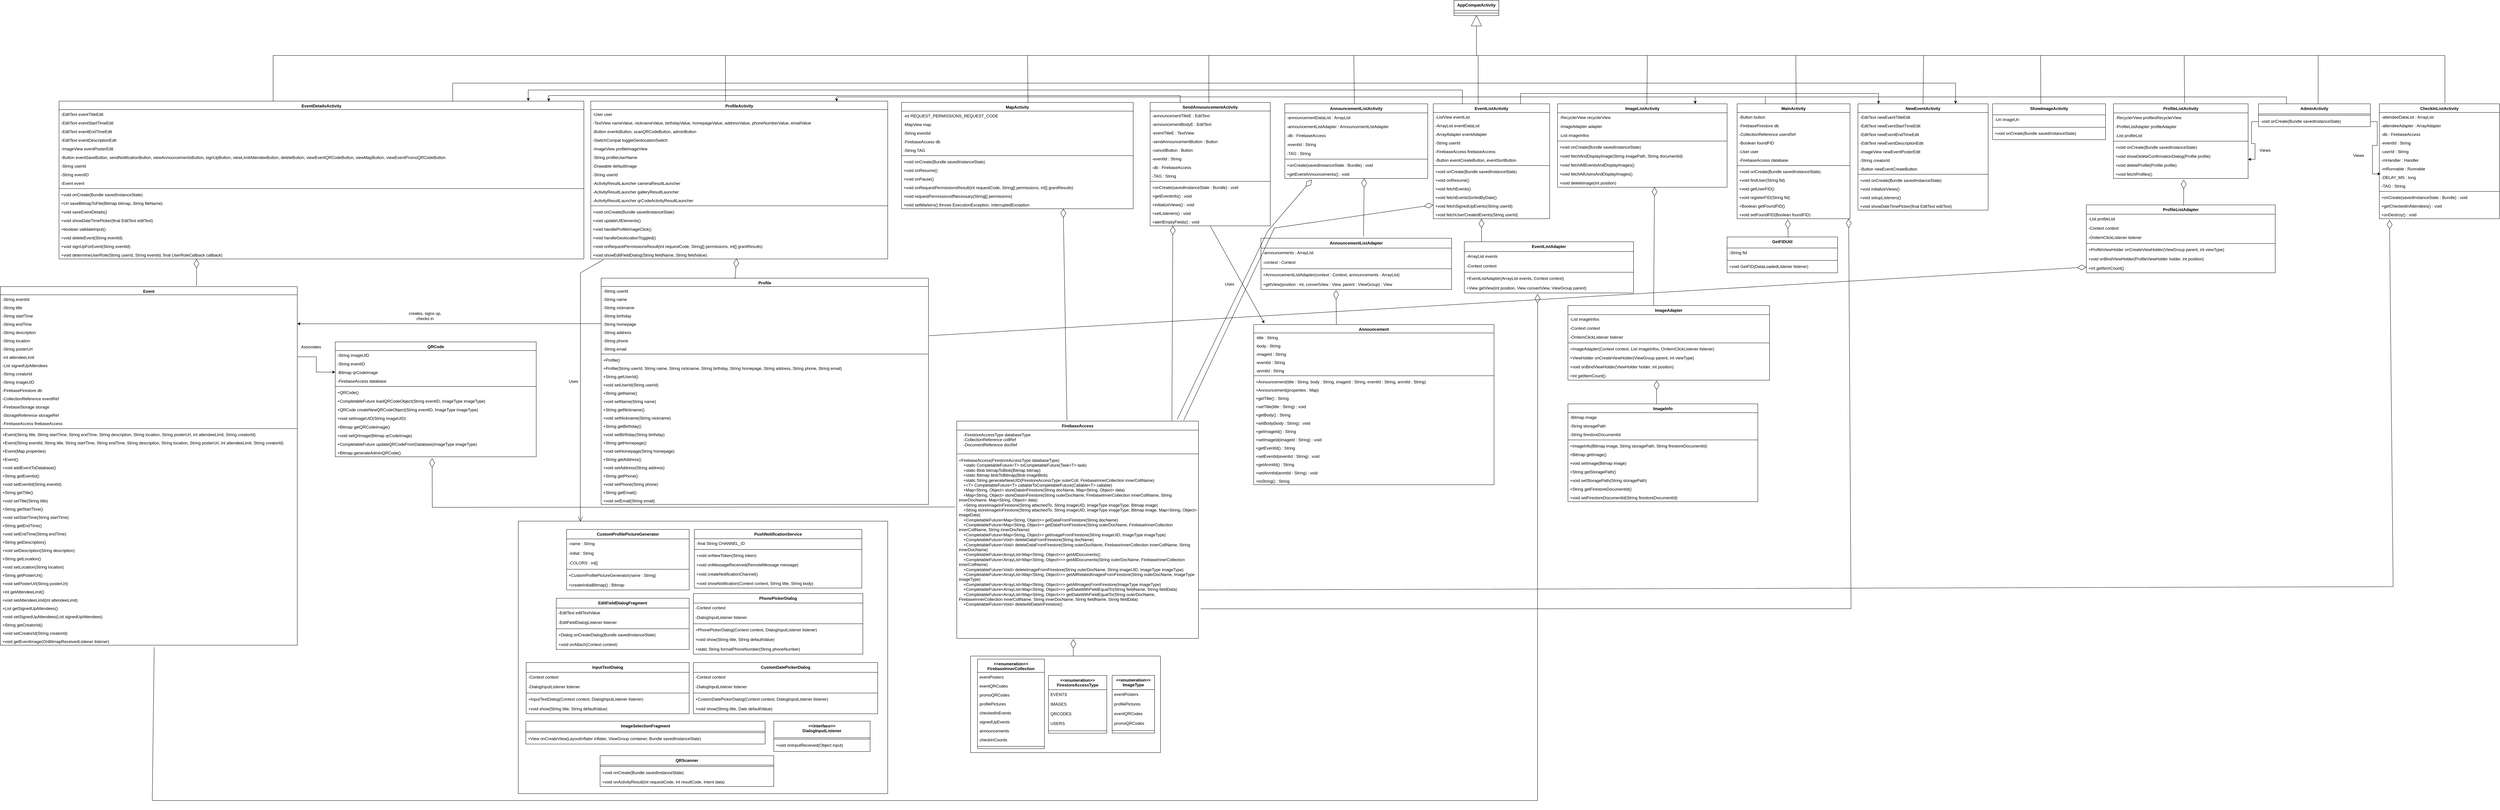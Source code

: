 <mxfile version="24.2.2" type="github">
  <diagram name="Page-1" id="5lTsyNLpHfC_PK3xYp5Q">
    <mxGraphModel dx="4140" dy="1341" grid="1" gridSize="10" guides="1" tooltips="1" connect="1" arrows="1" fold="1" page="1" pageScale="1" pageWidth="850" pageHeight="1100" math="0" shadow="0">
      <root>
        <mxCell id="0" />
        <mxCell id="1" parent="0" />
        <mxCell id="taIPf0gSJRhsocUyLEob-36" value="PushNotificationService" style="swimlane;fontStyle=1;align=center;verticalAlign=top;childLayout=stackLayout;horizontal=1;startSize=27;horizontalStack=0;resizeParent=1;resizeParentMax=0;resizeLast=0;collapsible=0;marginBottom=0;" parent="1" vertex="1">
          <mxGeometry x="360" y="1633.95" width="485" height="170" as="geometry" />
        </mxCell>
        <mxCell id="taIPf0gSJRhsocUyLEob-37" value="-final String CHANNEL_ID" style="text;strokeColor=none;fillColor=none;align=left;verticalAlign=top;spacingLeft=4;spacingRight=4;overflow=hidden;rotatable=0;points=[[0,0.5],[1,0.5]];portConstraint=eastwest;" parent="taIPf0gSJRhsocUyLEob-36" vertex="1">
          <mxGeometry y="27" width="485" height="27" as="geometry" />
        </mxCell>
        <mxCell id="taIPf0gSJRhsocUyLEob-38" style="line;strokeWidth=1;fillColor=none;align=left;verticalAlign=middle;spacingTop=-1;spacingLeft=3;spacingRight=3;rotatable=0;labelPosition=right;points=[];portConstraint=eastwest;strokeColor=inherit;" parent="taIPf0gSJRhsocUyLEob-36" vertex="1">
          <mxGeometry y="54" width="485" height="8" as="geometry" />
        </mxCell>
        <mxCell id="taIPf0gSJRhsocUyLEob-39" value="+void onNewToken(String token)" style="text;strokeColor=none;fillColor=none;align=left;verticalAlign=top;spacingLeft=4;spacingRight=4;overflow=hidden;rotatable=0;points=[[0,0.5],[1,0.5]];portConstraint=eastwest;" parent="taIPf0gSJRhsocUyLEob-36" vertex="1">
          <mxGeometry y="62" width="485" height="27" as="geometry" />
        </mxCell>
        <mxCell id="taIPf0gSJRhsocUyLEob-40" value="+void onMessageReceived(RemoteMessage message)" style="text;strokeColor=none;fillColor=none;align=left;verticalAlign=top;spacingLeft=4;spacingRight=4;overflow=hidden;rotatable=0;points=[[0,0.5],[1,0.5]];portConstraint=eastwest;" parent="taIPf0gSJRhsocUyLEob-36" vertex="1">
          <mxGeometry y="89" width="485" height="27" as="geometry" />
        </mxCell>
        <mxCell id="taIPf0gSJRhsocUyLEob-41" value="+void createNotificationChannel()" style="text;strokeColor=none;fillColor=none;align=left;verticalAlign=top;spacingLeft=4;spacingRight=4;overflow=hidden;rotatable=0;points=[[0,0.5],[1,0.5]];portConstraint=eastwest;" parent="taIPf0gSJRhsocUyLEob-36" vertex="1">
          <mxGeometry y="116" width="485" height="27" as="geometry" />
        </mxCell>
        <mxCell id="taIPf0gSJRhsocUyLEob-42" value="+void showNotification(Context context, String title, String body)" style="text;strokeColor=none;fillColor=none;align=left;verticalAlign=top;spacingLeft=4;spacingRight=4;overflow=hidden;rotatable=0;points=[[0,0.5],[1,0.5]];portConstraint=eastwest;" parent="taIPf0gSJRhsocUyLEob-36" vertex="1">
          <mxGeometry y="143" width="485" height="27" as="geometry" />
        </mxCell>
        <mxCell id="taIPf0gSJRhsocUyLEob-75" value="&lt;&lt;enumeration&gt;&gt;&#xa;FirebaseInnerCollection" style="swimlane;fontStyle=1;align=center;verticalAlign=top;childLayout=stackLayout;horizontal=1;startSize=38.55;horizontalStack=0;resizeParent=1;resizeParentMax=0;resizeLast=0;collapsible=0;marginBottom=0;" parent="1" vertex="1">
          <mxGeometry x="1180" y="2010" width="194" height="259.55" as="geometry" />
        </mxCell>
        <mxCell id="taIPf0gSJRhsocUyLEob-76" value="eventPosters" style="text;strokeColor=none;fillColor=none;align=left;verticalAlign=top;spacingLeft=4;spacingRight=4;overflow=hidden;rotatable=0;points=[[0,0.5],[1,0.5]];portConstraint=eastwest;" parent="taIPf0gSJRhsocUyLEob-75" vertex="1">
          <mxGeometry y="38.55" width="194" height="26" as="geometry" />
        </mxCell>
        <mxCell id="taIPf0gSJRhsocUyLEob-77" value="eventQRCodes" style="text;strokeColor=none;fillColor=none;align=left;verticalAlign=top;spacingLeft=4;spacingRight=4;overflow=hidden;rotatable=0;points=[[0,0.5],[1,0.5]];portConstraint=eastwest;" parent="taIPf0gSJRhsocUyLEob-75" vertex="1">
          <mxGeometry y="64.55" width="194" height="26" as="geometry" />
        </mxCell>
        <mxCell id="taIPf0gSJRhsocUyLEob-78" value="promoQRCodes" style="text;strokeColor=none;fillColor=none;align=left;verticalAlign=top;spacingLeft=4;spacingRight=4;overflow=hidden;rotatable=0;points=[[0,0.5],[1,0.5]];portConstraint=eastwest;" parent="taIPf0gSJRhsocUyLEob-75" vertex="1">
          <mxGeometry y="90.55" width="194" height="26" as="geometry" />
        </mxCell>
        <mxCell id="taIPf0gSJRhsocUyLEob-79" value="profilePictures" style="text;strokeColor=none;fillColor=none;align=left;verticalAlign=top;spacingLeft=4;spacingRight=4;overflow=hidden;rotatable=0;points=[[0,0.5],[1,0.5]];portConstraint=eastwest;" parent="taIPf0gSJRhsocUyLEob-75" vertex="1">
          <mxGeometry y="116.55" width="194" height="26" as="geometry" />
        </mxCell>
        <mxCell id="taIPf0gSJRhsocUyLEob-80" value="checkedInEvents" style="text;strokeColor=none;fillColor=none;align=left;verticalAlign=top;spacingLeft=4;spacingRight=4;overflow=hidden;rotatable=0;points=[[0,0.5],[1,0.5]];portConstraint=eastwest;" parent="taIPf0gSJRhsocUyLEob-75" vertex="1">
          <mxGeometry y="142.55" width="194" height="26" as="geometry" />
        </mxCell>
        <mxCell id="taIPf0gSJRhsocUyLEob-81" value="signedUpEvents" style="text;strokeColor=none;fillColor=none;align=left;verticalAlign=top;spacingLeft=4;spacingRight=4;overflow=hidden;rotatable=0;points=[[0,0.5],[1,0.5]];portConstraint=eastwest;" parent="taIPf0gSJRhsocUyLEob-75" vertex="1">
          <mxGeometry y="168.55" width="194" height="26" as="geometry" />
        </mxCell>
        <mxCell id="taIPf0gSJRhsocUyLEob-82" value="announcements" style="text;strokeColor=none;fillColor=none;align=left;verticalAlign=top;spacingLeft=4;spacingRight=4;overflow=hidden;rotatable=0;points=[[0,0.5],[1,0.5]];portConstraint=eastwest;" parent="taIPf0gSJRhsocUyLEob-75" vertex="1">
          <mxGeometry y="194.55" width="194" height="26" as="geometry" />
        </mxCell>
        <mxCell id="taIPf0gSJRhsocUyLEob-83" value="checkInCoords" style="text;strokeColor=none;fillColor=none;align=left;verticalAlign=top;spacingLeft=4;spacingRight=4;overflow=hidden;rotatable=0;points=[[0,0.5],[1,0.5]];portConstraint=eastwest;" parent="taIPf0gSJRhsocUyLEob-75" vertex="1">
          <mxGeometry y="220.55" width="194" height="26" as="geometry" />
        </mxCell>
        <mxCell id="taIPf0gSJRhsocUyLEob-84" style="line;strokeWidth=1;fillColor=none;align=left;verticalAlign=middle;spacingTop=-1;spacingLeft=3;spacingRight=3;rotatable=0;labelPosition=right;points=[];portConstraint=eastwest;strokeColor=inherit;" parent="taIPf0gSJRhsocUyLEob-75" vertex="1">
          <mxGeometry y="246.55" width="194" height="13" as="geometry" />
        </mxCell>
        <mxCell id="taIPf0gSJRhsocUyLEob-97" value="CustomDatePickerDialog" style="swimlane;fontStyle=1;align=center;verticalAlign=top;childLayout=stackLayout;horizontal=1;startSize=28.4;horizontalStack=0;resizeParent=1;resizeParentMax=0;resizeLast=0;collapsible=0;marginBottom=0;" parent="1" vertex="1">
          <mxGeometry x="357" y="2020" width="534" height="148.4" as="geometry" />
        </mxCell>
        <mxCell id="taIPf0gSJRhsocUyLEob-98" value="-Context context" style="text;strokeColor=none;fillColor=none;align=left;verticalAlign=top;spacingLeft=4;spacingRight=4;overflow=hidden;rotatable=0;points=[[0,0.5],[1,0.5]];portConstraint=eastwest;" parent="taIPf0gSJRhsocUyLEob-97" vertex="1">
          <mxGeometry y="28.4" width="534" height="28" as="geometry" />
        </mxCell>
        <mxCell id="taIPf0gSJRhsocUyLEob-99" value="-DialogInputListener listener" style="text;strokeColor=none;fillColor=none;align=left;verticalAlign=top;spacingLeft=4;spacingRight=4;overflow=hidden;rotatable=0;points=[[0,0.5],[1,0.5]];portConstraint=eastwest;" parent="taIPf0gSJRhsocUyLEob-97" vertex="1">
          <mxGeometry y="56.4" width="534" height="28" as="geometry" />
        </mxCell>
        <mxCell id="taIPf0gSJRhsocUyLEob-100" style="line;strokeWidth=1;fillColor=none;align=left;verticalAlign=middle;spacingTop=-1;spacingLeft=3;spacingRight=3;rotatable=0;labelPosition=right;points=[];portConstraint=eastwest;strokeColor=inherit;" parent="taIPf0gSJRhsocUyLEob-97" vertex="1">
          <mxGeometry y="84.4" width="534" height="8" as="geometry" />
        </mxCell>
        <mxCell id="taIPf0gSJRhsocUyLEob-101" value="+CustomDatePickerDialog(Context context, DialogInputListener listener)" style="text;strokeColor=none;fillColor=none;align=left;verticalAlign=top;spacingLeft=4;spacingRight=4;overflow=hidden;rotatable=0;points=[[0,0.5],[1,0.5]];portConstraint=eastwest;" parent="taIPf0gSJRhsocUyLEob-97" vertex="1">
          <mxGeometry y="92.4" width="534" height="28" as="geometry" />
        </mxCell>
        <mxCell id="taIPf0gSJRhsocUyLEob-102" value="+void show(String title, Date defaultValue)" style="text;strokeColor=none;fillColor=none;align=left;verticalAlign=top;spacingLeft=4;spacingRight=4;overflow=hidden;rotatable=0;points=[[0,0.5],[1,0.5]];portConstraint=eastwest;" parent="taIPf0gSJRhsocUyLEob-97" vertex="1">
          <mxGeometry y="120.4" width="534" height="28" as="geometry" />
        </mxCell>
        <mxCell id="taIPf0gSJRhsocUyLEob-103" value="&lt;&lt;interface&gt;&gt;&#xa;DialogInputListener" style="swimlane;fontStyle=1;align=center;verticalAlign=top;childLayout=stackLayout;horizontal=1;startSize=48;horizontalStack=0;resizeParent=1;resizeParentMax=0;resizeLast=0;collapsible=0;marginBottom=0;" parent="1" vertex="1">
          <mxGeometry x="590" y="2190" width="279" height="88" as="geometry" />
        </mxCell>
        <mxCell id="taIPf0gSJRhsocUyLEob-104" style="line;strokeWidth=1;fillColor=none;align=left;verticalAlign=middle;spacingTop=-1;spacingLeft=3;spacingRight=3;rotatable=0;labelPosition=right;points=[];portConstraint=eastwest;strokeColor=inherit;" parent="taIPf0gSJRhsocUyLEob-103" vertex="1">
          <mxGeometry y="48" width="279" height="8" as="geometry" />
        </mxCell>
        <mxCell id="taIPf0gSJRhsocUyLEob-105" value="+void onInputReceived(Object input)" style="text;strokeColor=none;fillColor=none;align=left;verticalAlign=top;spacingLeft=4;spacingRight=4;overflow=hidden;rotatable=0;points=[[0,0.5],[1,0.5]];portConstraint=eastwest;" parent="taIPf0gSJRhsocUyLEob-103" vertex="1">
          <mxGeometry y="56" width="279" height="32" as="geometry" />
        </mxCell>
        <mxCell id="taIPf0gSJRhsocUyLEob-106" value="InputTextDialog" style="swimlane;fontStyle=1;align=center;verticalAlign=top;childLayout=stackLayout;horizontal=1;startSize=28.4;horizontalStack=0;resizeParent=1;resizeParentMax=0;resizeLast=0;collapsible=0;marginBottom=0;" parent="1" vertex="1">
          <mxGeometry x="-127" y="2020" width="472" height="148.4" as="geometry" />
        </mxCell>
        <mxCell id="taIPf0gSJRhsocUyLEob-107" value="-Context context" style="text;strokeColor=none;fillColor=none;align=left;verticalAlign=top;spacingLeft=4;spacingRight=4;overflow=hidden;rotatable=0;points=[[0,0.5],[1,0.5]];portConstraint=eastwest;" parent="taIPf0gSJRhsocUyLEob-106" vertex="1">
          <mxGeometry y="28.4" width="472" height="28" as="geometry" />
        </mxCell>
        <mxCell id="taIPf0gSJRhsocUyLEob-108" value="-DialogInputListener listener" style="text;strokeColor=none;fillColor=none;align=left;verticalAlign=top;spacingLeft=4;spacingRight=4;overflow=hidden;rotatable=0;points=[[0,0.5],[1,0.5]];portConstraint=eastwest;" parent="taIPf0gSJRhsocUyLEob-106" vertex="1">
          <mxGeometry y="56.4" width="472" height="28" as="geometry" />
        </mxCell>
        <mxCell id="taIPf0gSJRhsocUyLEob-109" style="line;strokeWidth=1;fillColor=none;align=left;verticalAlign=middle;spacingTop=-1;spacingLeft=3;spacingRight=3;rotatable=0;labelPosition=right;points=[];portConstraint=eastwest;strokeColor=inherit;" parent="taIPf0gSJRhsocUyLEob-106" vertex="1">
          <mxGeometry y="84.4" width="472" height="8" as="geometry" />
        </mxCell>
        <mxCell id="taIPf0gSJRhsocUyLEob-110" value="+InputTextDialog(Context context, DialogInputListener listener)" style="text;strokeColor=none;fillColor=none;align=left;verticalAlign=top;spacingLeft=4;spacingRight=4;overflow=hidden;rotatable=0;points=[[0,0.5],[1,0.5]];portConstraint=eastwest;" parent="taIPf0gSJRhsocUyLEob-106" vertex="1">
          <mxGeometry y="92.4" width="472" height="28" as="geometry" />
        </mxCell>
        <mxCell id="taIPf0gSJRhsocUyLEob-111" value="+void show(String title, String defaultValue)" style="text;strokeColor=none;fillColor=none;align=left;verticalAlign=top;spacingLeft=4;spacingRight=4;overflow=hidden;rotatable=0;points=[[0,0.5],[1,0.5]];portConstraint=eastwest;" parent="taIPf0gSJRhsocUyLEob-106" vertex="1">
          <mxGeometry y="120.4" width="472" height="28" as="geometry" />
        </mxCell>
        <mxCell id="taIPf0gSJRhsocUyLEob-112" value="PhonePickerDialog" style="swimlane;fontStyle=1;align=center;verticalAlign=top;childLayout=stackLayout;horizontal=1;startSize=27.5;horizontalStack=0;resizeParent=1;resizeParentMax=0;resizeLast=0;collapsible=0;marginBottom=0;" parent="1" vertex="1">
          <mxGeometry x="357" y="1820" width="491" height="175.5" as="geometry" />
        </mxCell>
        <mxCell id="taIPf0gSJRhsocUyLEob-113" value="-Context context" style="text;strokeColor=none;fillColor=none;align=left;verticalAlign=top;spacingLeft=4;spacingRight=4;overflow=hidden;rotatable=0;points=[[0,0.5],[1,0.5]];portConstraint=eastwest;" parent="taIPf0gSJRhsocUyLEob-112" vertex="1">
          <mxGeometry y="27.5" width="491" height="28" as="geometry" />
        </mxCell>
        <mxCell id="taIPf0gSJRhsocUyLEob-114" value="-DialogInputListener listener" style="text;strokeColor=none;fillColor=none;align=left;verticalAlign=top;spacingLeft=4;spacingRight=4;overflow=hidden;rotatable=0;points=[[0,0.5],[1,0.5]];portConstraint=eastwest;" parent="taIPf0gSJRhsocUyLEob-112" vertex="1">
          <mxGeometry y="55.5" width="491" height="28" as="geometry" />
        </mxCell>
        <mxCell id="taIPf0gSJRhsocUyLEob-115" style="line;strokeWidth=1;fillColor=none;align=left;verticalAlign=middle;spacingTop=-1;spacingLeft=3;spacingRight=3;rotatable=0;labelPosition=right;points=[];portConstraint=eastwest;strokeColor=inherit;" parent="taIPf0gSJRhsocUyLEob-112" vertex="1">
          <mxGeometry y="83.5" width="491" height="8" as="geometry" />
        </mxCell>
        <mxCell id="taIPf0gSJRhsocUyLEob-116" value="+PhonePickerDialog(Context context, DialogInputListener listener)" style="text;strokeColor=none;fillColor=none;align=left;verticalAlign=top;spacingLeft=4;spacingRight=4;overflow=hidden;rotatable=0;points=[[0,0.5],[1,0.5]];portConstraint=eastwest;" parent="taIPf0gSJRhsocUyLEob-112" vertex="1">
          <mxGeometry y="91.5" width="491" height="28" as="geometry" />
        </mxCell>
        <mxCell id="taIPf0gSJRhsocUyLEob-117" value="+void show(String title, String defaultValue)" style="text;strokeColor=none;fillColor=none;align=left;verticalAlign=top;spacingLeft=4;spacingRight=4;overflow=hidden;rotatable=0;points=[[0,0.5],[1,0.5]];portConstraint=eastwest;" parent="taIPf0gSJRhsocUyLEob-112" vertex="1">
          <mxGeometry y="119.5" width="491" height="28" as="geometry" />
        </mxCell>
        <mxCell id="taIPf0gSJRhsocUyLEob-118" value="+static String formatPhoneNumber(String phoneNumber)" style="text;strokeColor=none;fillColor=none;align=left;verticalAlign=top;spacingLeft=4;spacingRight=4;overflow=hidden;rotatable=0;points=[[0,0.5],[1,0.5]];portConstraint=eastwest;" parent="taIPf0gSJRhsocUyLEob-112" vertex="1">
          <mxGeometry y="147.5" width="491" height="28" as="geometry" />
        </mxCell>
        <mxCell id="taIPf0gSJRhsocUyLEob-119" value="MapActivity" style="swimlane;fontStyle=1;align=center;verticalAlign=top;childLayout=stackLayout;horizontal=1;startSize=25.25;horizontalStack=0;resizeParent=1;resizeParentMax=0;resizeLast=0;collapsible=0;marginBottom=0;" parent="1" vertex="1">
          <mxGeometry x="960" y="396" width="671" height="308.25" as="geometry" />
        </mxCell>
        <mxCell id="taIPf0gSJRhsocUyLEob-120" value="-int REQUEST_PERMISSIONS_REQUEST_CODE" style="text;strokeColor=none;fillColor=none;align=left;verticalAlign=top;spacingLeft=4;spacingRight=4;overflow=hidden;rotatable=0;points=[[0,0.5],[1,0.5]];portConstraint=eastwest;" parent="taIPf0gSJRhsocUyLEob-119" vertex="1">
          <mxGeometry y="25.25" width="671" height="25" as="geometry" />
        </mxCell>
        <mxCell id="taIPf0gSJRhsocUyLEob-121" value="-MapView map" style="text;strokeColor=none;fillColor=none;align=left;verticalAlign=top;spacingLeft=4;spacingRight=4;overflow=hidden;rotatable=0;points=[[0,0.5],[1,0.5]];portConstraint=eastwest;" parent="taIPf0gSJRhsocUyLEob-119" vertex="1">
          <mxGeometry y="50.25" width="671" height="25" as="geometry" />
        </mxCell>
        <mxCell id="taIPf0gSJRhsocUyLEob-122" value="-String eventId" style="text;strokeColor=none;fillColor=none;align=left;verticalAlign=top;spacingLeft=4;spacingRight=4;overflow=hidden;rotatable=0;points=[[0,0.5],[1,0.5]];portConstraint=eastwest;" parent="taIPf0gSJRhsocUyLEob-119" vertex="1">
          <mxGeometry y="75.25" width="671" height="25" as="geometry" />
        </mxCell>
        <mxCell id="taIPf0gSJRhsocUyLEob-123" value="-FirebaseAccess db" style="text;strokeColor=none;fillColor=none;align=left;verticalAlign=top;spacingLeft=4;spacingRight=4;overflow=hidden;rotatable=0;points=[[0,0.5],[1,0.5]];portConstraint=eastwest;" parent="taIPf0gSJRhsocUyLEob-119" vertex="1">
          <mxGeometry y="100.25" width="671" height="25" as="geometry" />
        </mxCell>
        <mxCell id="taIPf0gSJRhsocUyLEob-124" value="-String TAG" style="text;strokeColor=none;fillColor=none;align=left;verticalAlign=top;spacingLeft=4;spacingRight=4;overflow=hidden;rotatable=0;points=[[0,0.5],[1,0.5]];portConstraint=eastwest;" parent="taIPf0gSJRhsocUyLEob-119" vertex="1">
          <mxGeometry y="125.25" width="671" height="25" as="geometry" />
        </mxCell>
        <mxCell id="taIPf0gSJRhsocUyLEob-125" style="line;strokeWidth=1;fillColor=none;align=left;verticalAlign=middle;spacingTop=-1;spacingLeft=3;spacingRight=3;rotatable=0;labelPosition=right;points=[];portConstraint=eastwest;strokeColor=inherit;" parent="taIPf0gSJRhsocUyLEob-119" vertex="1">
          <mxGeometry y="150.25" width="671" height="8" as="geometry" />
        </mxCell>
        <mxCell id="taIPf0gSJRhsocUyLEob-126" value="+void onCreate(Bundle savedInstanceState)" style="text;strokeColor=none;fillColor=none;align=left;verticalAlign=top;spacingLeft=4;spacingRight=4;overflow=hidden;rotatable=0;points=[[0,0.5],[1,0.5]];portConstraint=eastwest;" parent="taIPf0gSJRhsocUyLEob-119" vertex="1">
          <mxGeometry y="158.25" width="671" height="25" as="geometry" />
        </mxCell>
        <mxCell id="taIPf0gSJRhsocUyLEob-127" value="+void onResume()" style="text;strokeColor=none;fillColor=none;align=left;verticalAlign=top;spacingLeft=4;spacingRight=4;overflow=hidden;rotatable=0;points=[[0,0.5],[1,0.5]];portConstraint=eastwest;" parent="taIPf0gSJRhsocUyLEob-119" vertex="1">
          <mxGeometry y="183.25" width="671" height="25" as="geometry" />
        </mxCell>
        <mxCell id="taIPf0gSJRhsocUyLEob-128" value="+void onPause()" style="text;strokeColor=none;fillColor=none;align=left;verticalAlign=top;spacingLeft=4;spacingRight=4;overflow=hidden;rotatable=0;points=[[0,0.5],[1,0.5]];portConstraint=eastwest;" parent="taIPf0gSJRhsocUyLEob-119" vertex="1">
          <mxGeometry y="208.25" width="671" height="25" as="geometry" />
        </mxCell>
        <mxCell id="taIPf0gSJRhsocUyLEob-129" value="+void onRequestPermissionsResult(int requestCode, String[] permissions, int[] grantResults)" style="text;strokeColor=none;fillColor=none;align=left;verticalAlign=top;spacingLeft=4;spacingRight=4;overflow=hidden;rotatable=0;points=[[0,0.5],[1,0.5]];portConstraint=eastwest;" parent="taIPf0gSJRhsocUyLEob-119" vertex="1">
          <mxGeometry y="233.25" width="671" height="25" as="geometry" />
        </mxCell>
        <mxCell id="taIPf0gSJRhsocUyLEob-130" value="+void requestPermissionsIfNecessary(String[] permissions)" style="text;strokeColor=none;fillColor=none;align=left;verticalAlign=top;spacingLeft=4;spacingRight=4;overflow=hidden;rotatable=0;points=[[0,0.5],[1,0.5]];portConstraint=eastwest;" parent="taIPf0gSJRhsocUyLEob-119" vertex="1">
          <mxGeometry y="258.25" width="671" height="25" as="geometry" />
        </mxCell>
        <mxCell id="taIPf0gSJRhsocUyLEob-131" value="+void setMarkers() throws ExecutionException, InterruptedException" style="text;strokeColor=none;fillColor=none;align=left;verticalAlign=top;spacingLeft=4;spacingRight=4;overflow=hidden;rotatable=0;points=[[0,0.5],[1,0.5]];portConstraint=eastwest;" parent="taIPf0gSJRhsocUyLEob-119" vertex="1">
          <mxGeometry y="283.25" width="671" height="25" as="geometry" />
        </mxCell>
        <mxCell id="taIPf0gSJRhsocUyLEob-132" value="AdminActivity" style="swimlane;fontStyle=1;align=center;verticalAlign=top;childLayout=stackLayout;horizontal=1;startSize=29.2;horizontalStack=0;resizeParent=1;resizeParentMax=0;resizeLast=0;collapsible=0;marginBottom=0;" parent="1" vertex="1">
          <mxGeometry x="4890" y="400" width="324" height="66.2" as="geometry" />
        </mxCell>
        <mxCell id="taIPf0gSJRhsocUyLEob-133" style="line;strokeWidth=1;fillColor=none;align=left;verticalAlign=middle;spacingTop=-1;spacingLeft=3;spacingRight=3;rotatable=0;labelPosition=right;points=[];portConstraint=eastwest;strokeColor=inherit;" parent="taIPf0gSJRhsocUyLEob-132" vertex="1">
          <mxGeometry y="29.2" width="324" height="8" as="geometry" />
        </mxCell>
        <mxCell id="taIPf0gSJRhsocUyLEob-134" value="-void onCreate(Bundle savedInstanceState)" style="text;strokeColor=none;fillColor=none;align=left;verticalAlign=top;spacingLeft=4;spacingRight=4;overflow=hidden;rotatable=0;points=[[0,0.5],[1,0.5]];portConstraint=eastwest;" parent="taIPf0gSJRhsocUyLEob-132" vertex="1">
          <mxGeometry y="37.2" width="324" height="29" as="geometry" />
        </mxCell>
        <mxCell id="taIPf0gSJRhsocUyLEob-143" value="EditFieldDialogFragment" style="swimlane;fontStyle=1;align=center;verticalAlign=top;childLayout=stackLayout;horizontal=1;startSize=28.4;horizontalStack=0;resizeParent=1;resizeParentMax=0;resizeLast=0;collapsible=0;marginBottom=0;" parent="1" vertex="1">
          <mxGeometry x="-40" y="1833.55" width="385" height="148.4" as="geometry" />
        </mxCell>
        <mxCell id="taIPf0gSJRhsocUyLEob-144" value="-EditText editTextValue" style="text;strokeColor=none;fillColor=none;align=left;verticalAlign=top;spacingLeft=4;spacingRight=4;overflow=hidden;rotatable=0;points=[[0,0.5],[1,0.5]];portConstraint=eastwest;" parent="taIPf0gSJRhsocUyLEob-143" vertex="1">
          <mxGeometry y="28.4" width="385" height="28" as="geometry" />
        </mxCell>
        <mxCell id="taIPf0gSJRhsocUyLEob-145" value="-EditFieldDialogListener listener" style="text;strokeColor=none;fillColor=none;align=left;verticalAlign=top;spacingLeft=4;spacingRight=4;overflow=hidden;rotatable=0;points=[[0,0.5],[1,0.5]];portConstraint=eastwest;" parent="taIPf0gSJRhsocUyLEob-143" vertex="1">
          <mxGeometry y="56.4" width="385" height="28" as="geometry" />
        </mxCell>
        <mxCell id="taIPf0gSJRhsocUyLEob-146" style="line;strokeWidth=1;fillColor=none;align=left;verticalAlign=middle;spacingTop=-1;spacingLeft=3;spacingRight=3;rotatable=0;labelPosition=right;points=[];portConstraint=eastwest;strokeColor=inherit;" parent="taIPf0gSJRhsocUyLEob-143" vertex="1">
          <mxGeometry y="84.4" width="385" height="8" as="geometry" />
        </mxCell>
        <mxCell id="taIPf0gSJRhsocUyLEob-147" value="+Dialog onCreateDialog(Bundle savedInstanceState)" style="text;strokeColor=none;fillColor=none;align=left;verticalAlign=top;spacingLeft=4;spacingRight=4;overflow=hidden;rotatable=0;points=[[0,0.5],[1,0.5]];portConstraint=eastwest;" parent="taIPf0gSJRhsocUyLEob-143" vertex="1">
          <mxGeometry y="92.4" width="385" height="28" as="geometry" />
        </mxCell>
        <mxCell id="taIPf0gSJRhsocUyLEob-148" value="+void onAttach(Context context)" style="text;strokeColor=none;fillColor=none;align=left;verticalAlign=top;spacingLeft=4;spacingRight=4;overflow=hidden;rotatable=0;points=[[0,0.5],[1,0.5]];portConstraint=eastwest;" parent="taIPf0gSJRhsocUyLEob-143" vertex="1">
          <mxGeometry y="120.4" width="385" height="28" as="geometry" />
        </mxCell>
        <mxCell id="taIPf0gSJRhsocUyLEob-149" value="Event" style="swimlane;fontStyle=1;align=center;verticalAlign=top;childLayout=stackLayout;horizontal=1;startSize=23.628;horizontalStack=0;resizeParent=1;resizeParentMax=0;resizeLast=0;collapsible=0;marginBottom=0;" parent="1" vertex="1">
          <mxGeometry x="-1650" y="930" width="860" height="1039.628" as="geometry" />
        </mxCell>
        <mxCell id="taIPf0gSJRhsocUyLEob-150" value="-String eventId" style="text;strokeColor=none;fillColor=none;align=left;verticalAlign=top;spacingLeft=4;spacingRight=4;overflow=hidden;rotatable=0;points=[[0,0.5],[1,0.5]];portConstraint=eastwest;" parent="taIPf0gSJRhsocUyLEob-149" vertex="1">
          <mxGeometry y="23.628" width="860" height="24" as="geometry" />
        </mxCell>
        <mxCell id="taIPf0gSJRhsocUyLEob-151" value="-String title" style="text;strokeColor=none;fillColor=none;align=left;verticalAlign=top;spacingLeft=4;spacingRight=4;overflow=hidden;rotatable=0;points=[[0,0.5],[1,0.5]];portConstraint=eastwest;" parent="taIPf0gSJRhsocUyLEob-149" vertex="1">
          <mxGeometry y="47.628" width="860" height="24" as="geometry" />
        </mxCell>
        <mxCell id="taIPf0gSJRhsocUyLEob-152" value="-String startTime" style="text;strokeColor=none;fillColor=none;align=left;verticalAlign=top;spacingLeft=4;spacingRight=4;overflow=hidden;rotatable=0;points=[[0,0.5],[1,0.5]];portConstraint=eastwest;" parent="taIPf0gSJRhsocUyLEob-149" vertex="1">
          <mxGeometry y="71.628" width="860" height="24" as="geometry" />
        </mxCell>
        <mxCell id="taIPf0gSJRhsocUyLEob-153" value="-String endTime" style="text;strokeColor=none;fillColor=none;align=left;verticalAlign=top;spacingLeft=4;spacingRight=4;overflow=hidden;rotatable=0;points=[[0,0.5],[1,0.5]];portConstraint=eastwest;" parent="taIPf0gSJRhsocUyLEob-149" vertex="1">
          <mxGeometry y="95.628" width="860" height="24" as="geometry" />
        </mxCell>
        <mxCell id="taIPf0gSJRhsocUyLEob-154" value="-String description" style="text;strokeColor=none;fillColor=none;align=left;verticalAlign=top;spacingLeft=4;spacingRight=4;overflow=hidden;rotatable=0;points=[[0,0.5],[1,0.5]];portConstraint=eastwest;" parent="taIPf0gSJRhsocUyLEob-149" vertex="1">
          <mxGeometry y="119.628" width="860" height="24" as="geometry" />
        </mxCell>
        <mxCell id="taIPf0gSJRhsocUyLEob-155" value="-String location" style="text;strokeColor=none;fillColor=none;align=left;verticalAlign=top;spacingLeft=4;spacingRight=4;overflow=hidden;rotatable=0;points=[[0,0.5],[1,0.5]];portConstraint=eastwest;" parent="taIPf0gSJRhsocUyLEob-149" vertex="1">
          <mxGeometry y="143.628" width="860" height="24" as="geometry" />
        </mxCell>
        <mxCell id="taIPf0gSJRhsocUyLEob-156" value="-String posterUrl" style="text;strokeColor=none;fillColor=none;align=left;verticalAlign=top;spacingLeft=4;spacingRight=4;overflow=hidden;rotatable=0;points=[[0,0.5],[1,0.5]];portConstraint=eastwest;" parent="taIPf0gSJRhsocUyLEob-149" vertex="1">
          <mxGeometry y="167.628" width="860" height="24" as="geometry" />
        </mxCell>
        <mxCell id="taIPf0gSJRhsocUyLEob-157" value="-int attendeeLimit" style="text;strokeColor=none;fillColor=none;align=left;verticalAlign=top;spacingLeft=4;spacingRight=4;overflow=hidden;rotatable=0;points=[[0,0.5],[1,0.5]];portConstraint=eastwest;" parent="taIPf0gSJRhsocUyLEob-149" vertex="1">
          <mxGeometry y="191.628" width="860" height="24" as="geometry" />
        </mxCell>
        <mxCell id="taIPf0gSJRhsocUyLEob-158" value="-List signedUpAttendees" style="text;strokeColor=none;fillColor=none;align=left;verticalAlign=top;spacingLeft=4;spacingRight=4;overflow=hidden;rotatable=0;points=[[0,0.5],[1,0.5]];portConstraint=eastwest;" parent="taIPf0gSJRhsocUyLEob-149" vertex="1">
          <mxGeometry y="215.628" width="860" height="24" as="geometry" />
        </mxCell>
        <mxCell id="taIPf0gSJRhsocUyLEob-159" value="-String creatorId" style="text;strokeColor=none;fillColor=none;align=left;verticalAlign=top;spacingLeft=4;spacingRight=4;overflow=hidden;rotatable=0;points=[[0,0.5],[1,0.5]];portConstraint=eastwest;" parent="taIPf0gSJRhsocUyLEob-149" vertex="1">
          <mxGeometry y="239.628" width="860" height="24" as="geometry" />
        </mxCell>
        <mxCell id="taIPf0gSJRhsocUyLEob-160" value="-String imageUID" style="text;strokeColor=none;fillColor=none;align=left;verticalAlign=top;spacingLeft=4;spacingRight=4;overflow=hidden;rotatable=0;points=[[0,0.5],[1,0.5]];portConstraint=eastwest;" parent="taIPf0gSJRhsocUyLEob-149" vertex="1">
          <mxGeometry y="263.628" width="860" height="24" as="geometry" />
        </mxCell>
        <mxCell id="taIPf0gSJRhsocUyLEob-161" value="-FirebaseFirestore db" style="text;strokeColor=none;fillColor=none;align=left;verticalAlign=top;spacingLeft=4;spacingRight=4;overflow=hidden;rotatable=0;points=[[0,0.5],[1,0.5]];portConstraint=eastwest;" parent="taIPf0gSJRhsocUyLEob-149" vertex="1">
          <mxGeometry y="287.628" width="860" height="24" as="geometry" />
        </mxCell>
        <mxCell id="taIPf0gSJRhsocUyLEob-162" value="-CollectionReference eventRef" style="text;strokeColor=none;fillColor=none;align=left;verticalAlign=top;spacingLeft=4;spacingRight=4;overflow=hidden;rotatable=0;points=[[0,0.5],[1,0.5]];portConstraint=eastwest;" parent="taIPf0gSJRhsocUyLEob-149" vertex="1">
          <mxGeometry y="311.628" width="860" height="24" as="geometry" />
        </mxCell>
        <mxCell id="taIPf0gSJRhsocUyLEob-163" value="-FirebaseStorage storage" style="text;strokeColor=none;fillColor=none;align=left;verticalAlign=top;spacingLeft=4;spacingRight=4;overflow=hidden;rotatable=0;points=[[0,0.5],[1,0.5]];portConstraint=eastwest;" parent="taIPf0gSJRhsocUyLEob-149" vertex="1">
          <mxGeometry y="335.628" width="860" height="24" as="geometry" />
        </mxCell>
        <mxCell id="taIPf0gSJRhsocUyLEob-164" value="-StorageReference storageRef" style="text;strokeColor=none;fillColor=none;align=left;verticalAlign=top;spacingLeft=4;spacingRight=4;overflow=hidden;rotatable=0;points=[[0,0.5],[1,0.5]];portConstraint=eastwest;" parent="taIPf0gSJRhsocUyLEob-149" vertex="1">
          <mxGeometry y="359.628" width="860" height="24" as="geometry" />
        </mxCell>
        <mxCell id="taIPf0gSJRhsocUyLEob-165" value="-FirebaseAccess firebaseAccess" style="text;strokeColor=none;fillColor=none;align=left;verticalAlign=top;spacingLeft=4;spacingRight=4;overflow=hidden;rotatable=0;points=[[0,0.5],[1,0.5]];portConstraint=eastwest;" parent="taIPf0gSJRhsocUyLEob-149" vertex="1">
          <mxGeometry y="383.628" width="860" height="24" as="geometry" />
        </mxCell>
        <mxCell id="taIPf0gSJRhsocUyLEob-166" style="line;strokeWidth=1;fillColor=none;align=left;verticalAlign=middle;spacingTop=-1;spacingLeft=3;spacingRight=3;rotatable=0;labelPosition=right;points=[];portConstraint=eastwest;strokeColor=inherit;" parent="taIPf0gSJRhsocUyLEob-149" vertex="1">
          <mxGeometry y="407.628" width="860" height="8" as="geometry" />
        </mxCell>
        <mxCell id="taIPf0gSJRhsocUyLEob-167" value="+Event(String title, String startTime, String endTime, String description, String location, String posterUrl, int attendeeLimit, String creatorId)" style="text;strokeColor=none;fillColor=none;align=left;verticalAlign=top;spacingLeft=4;spacingRight=4;overflow=hidden;rotatable=0;points=[[0,0.5],[1,0.5]];portConstraint=eastwest;" parent="taIPf0gSJRhsocUyLEob-149" vertex="1">
          <mxGeometry y="415.628" width="860" height="24" as="geometry" />
        </mxCell>
        <mxCell id="taIPf0gSJRhsocUyLEob-168" value="+Event(String eventId, String title, String startTime, String endTime, String description, String location, String posterUrl, int attendeeLimit, String creatorId)" style="text;strokeColor=none;fillColor=none;align=left;verticalAlign=top;spacingLeft=4;spacingRight=4;overflow=hidden;rotatable=0;points=[[0,0.5],[1,0.5]];portConstraint=eastwest;" parent="taIPf0gSJRhsocUyLEob-149" vertex="1">
          <mxGeometry y="439.628" width="860" height="24" as="geometry" />
        </mxCell>
        <mxCell id="taIPf0gSJRhsocUyLEob-169" value="+Event(Map properties)" style="text;strokeColor=none;fillColor=none;align=left;verticalAlign=top;spacingLeft=4;spacingRight=4;overflow=hidden;rotatable=0;points=[[0,0.5],[1,0.5]];portConstraint=eastwest;" parent="taIPf0gSJRhsocUyLEob-149" vertex="1">
          <mxGeometry y="463.628" width="860" height="24" as="geometry" />
        </mxCell>
        <mxCell id="taIPf0gSJRhsocUyLEob-170" value="+Event()" style="text;strokeColor=none;fillColor=none;align=left;verticalAlign=top;spacingLeft=4;spacingRight=4;overflow=hidden;rotatable=0;points=[[0,0.5],[1,0.5]];portConstraint=eastwest;" parent="taIPf0gSJRhsocUyLEob-149" vertex="1">
          <mxGeometry y="487.628" width="860" height="24" as="geometry" />
        </mxCell>
        <mxCell id="taIPf0gSJRhsocUyLEob-171" value="+void addEventToDatabase()" style="text;strokeColor=none;fillColor=none;align=left;verticalAlign=top;spacingLeft=4;spacingRight=4;overflow=hidden;rotatable=0;points=[[0,0.5],[1,0.5]];portConstraint=eastwest;" parent="taIPf0gSJRhsocUyLEob-149" vertex="1">
          <mxGeometry y="511.628" width="860" height="24" as="geometry" />
        </mxCell>
        <mxCell id="taIPf0gSJRhsocUyLEob-172" value="+String getEventId()" style="text;strokeColor=none;fillColor=none;align=left;verticalAlign=top;spacingLeft=4;spacingRight=4;overflow=hidden;rotatable=0;points=[[0,0.5],[1,0.5]];portConstraint=eastwest;" parent="taIPf0gSJRhsocUyLEob-149" vertex="1">
          <mxGeometry y="535.628" width="860" height="24" as="geometry" />
        </mxCell>
        <mxCell id="taIPf0gSJRhsocUyLEob-173" value="+void setEventId(String eventId)" style="text;strokeColor=none;fillColor=none;align=left;verticalAlign=top;spacingLeft=4;spacingRight=4;overflow=hidden;rotatable=0;points=[[0,0.5],[1,0.5]];portConstraint=eastwest;" parent="taIPf0gSJRhsocUyLEob-149" vertex="1">
          <mxGeometry y="559.628" width="860" height="24" as="geometry" />
        </mxCell>
        <mxCell id="taIPf0gSJRhsocUyLEob-174" value="+String getTitle()" style="text;strokeColor=none;fillColor=none;align=left;verticalAlign=top;spacingLeft=4;spacingRight=4;overflow=hidden;rotatable=0;points=[[0,0.5],[1,0.5]];portConstraint=eastwest;" parent="taIPf0gSJRhsocUyLEob-149" vertex="1">
          <mxGeometry y="583.628" width="860" height="24" as="geometry" />
        </mxCell>
        <mxCell id="taIPf0gSJRhsocUyLEob-175" value="+void setTitle(String title)" style="text;strokeColor=none;fillColor=none;align=left;verticalAlign=top;spacingLeft=4;spacingRight=4;overflow=hidden;rotatable=0;points=[[0,0.5],[1,0.5]];portConstraint=eastwest;" parent="taIPf0gSJRhsocUyLEob-149" vertex="1">
          <mxGeometry y="607.628" width="860" height="24" as="geometry" />
        </mxCell>
        <mxCell id="taIPf0gSJRhsocUyLEob-176" value="+String getStartTime()" style="text;strokeColor=none;fillColor=none;align=left;verticalAlign=top;spacingLeft=4;spacingRight=4;overflow=hidden;rotatable=0;points=[[0,0.5],[1,0.5]];portConstraint=eastwest;" parent="taIPf0gSJRhsocUyLEob-149" vertex="1">
          <mxGeometry y="631.628" width="860" height="24" as="geometry" />
        </mxCell>
        <mxCell id="taIPf0gSJRhsocUyLEob-177" value="+void setStartTime(String startTime)" style="text;strokeColor=none;fillColor=none;align=left;verticalAlign=top;spacingLeft=4;spacingRight=4;overflow=hidden;rotatable=0;points=[[0,0.5],[1,0.5]];portConstraint=eastwest;" parent="taIPf0gSJRhsocUyLEob-149" vertex="1">
          <mxGeometry y="655.628" width="860" height="24" as="geometry" />
        </mxCell>
        <mxCell id="taIPf0gSJRhsocUyLEob-178" value="+String getEndTime()" style="text;strokeColor=none;fillColor=none;align=left;verticalAlign=top;spacingLeft=4;spacingRight=4;overflow=hidden;rotatable=0;points=[[0,0.5],[1,0.5]];portConstraint=eastwest;" parent="taIPf0gSJRhsocUyLEob-149" vertex="1">
          <mxGeometry y="679.628" width="860" height="24" as="geometry" />
        </mxCell>
        <mxCell id="taIPf0gSJRhsocUyLEob-179" value="+void setEndTime(String endTime)" style="text;strokeColor=none;fillColor=none;align=left;verticalAlign=top;spacingLeft=4;spacingRight=4;overflow=hidden;rotatable=0;points=[[0,0.5],[1,0.5]];portConstraint=eastwest;" parent="taIPf0gSJRhsocUyLEob-149" vertex="1">
          <mxGeometry y="703.628" width="860" height="24" as="geometry" />
        </mxCell>
        <mxCell id="taIPf0gSJRhsocUyLEob-180" value="+String getDescription()" style="text;strokeColor=none;fillColor=none;align=left;verticalAlign=top;spacingLeft=4;spacingRight=4;overflow=hidden;rotatable=0;points=[[0,0.5],[1,0.5]];portConstraint=eastwest;" parent="taIPf0gSJRhsocUyLEob-149" vertex="1">
          <mxGeometry y="727.628" width="860" height="24" as="geometry" />
        </mxCell>
        <mxCell id="taIPf0gSJRhsocUyLEob-181" value="+void setDescription(String description)" style="text;strokeColor=none;fillColor=none;align=left;verticalAlign=top;spacingLeft=4;spacingRight=4;overflow=hidden;rotatable=0;points=[[0,0.5],[1,0.5]];portConstraint=eastwest;" parent="taIPf0gSJRhsocUyLEob-149" vertex="1">
          <mxGeometry y="751.628" width="860" height="24" as="geometry" />
        </mxCell>
        <mxCell id="taIPf0gSJRhsocUyLEob-182" value="+String getLocation()" style="text;strokeColor=none;fillColor=none;align=left;verticalAlign=top;spacingLeft=4;spacingRight=4;overflow=hidden;rotatable=0;points=[[0,0.5],[1,0.5]];portConstraint=eastwest;" parent="taIPf0gSJRhsocUyLEob-149" vertex="1">
          <mxGeometry y="775.628" width="860" height="24" as="geometry" />
        </mxCell>
        <mxCell id="taIPf0gSJRhsocUyLEob-183" value="+void setLocation(String location)" style="text;strokeColor=none;fillColor=none;align=left;verticalAlign=top;spacingLeft=4;spacingRight=4;overflow=hidden;rotatable=0;points=[[0,0.5],[1,0.5]];portConstraint=eastwest;" parent="taIPf0gSJRhsocUyLEob-149" vertex="1">
          <mxGeometry y="799.628" width="860" height="24" as="geometry" />
        </mxCell>
        <mxCell id="taIPf0gSJRhsocUyLEob-184" value="+String getPosterUrl()" style="text;strokeColor=none;fillColor=none;align=left;verticalAlign=top;spacingLeft=4;spacingRight=4;overflow=hidden;rotatable=0;points=[[0,0.5],[1,0.5]];portConstraint=eastwest;" parent="taIPf0gSJRhsocUyLEob-149" vertex="1">
          <mxGeometry y="823.628" width="860" height="24" as="geometry" />
        </mxCell>
        <mxCell id="taIPf0gSJRhsocUyLEob-185" value="+void setPosterUrl(String posterUrl)" style="text;strokeColor=none;fillColor=none;align=left;verticalAlign=top;spacingLeft=4;spacingRight=4;overflow=hidden;rotatable=0;points=[[0,0.5],[1,0.5]];portConstraint=eastwest;" parent="taIPf0gSJRhsocUyLEob-149" vertex="1">
          <mxGeometry y="847.628" width="860" height="24" as="geometry" />
        </mxCell>
        <mxCell id="taIPf0gSJRhsocUyLEob-186" value="+int getAttendeeLimit()" style="text;strokeColor=none;fillColor=none;align=left;verticalAlign=top;spacingLeft=4;spacingRight=4;overflow=hidden;rotatable=0;points=[[0,0.5],[1,0.5]];portConstraint=eastwest;" parent="taIPf0gSJRhsocUyLEob-149" vertex="1">
          <mxGeometry y="871.628" width="860" height="24" as="geometry" />
        </mxCell>
        <mxCell id="taIPf0gSJRhsocUyLEob-187" value="+void setAttendeeLimit(int attendeeLimit)" style="text;strokeColor=none;fillColor=none;align=left;verticalAlign=top;spacingLeft=4;spacingRight=4;overflow=hidden;rotatable=0;points=[[0,0.5],[1,0.5]];portConstraint=eastwest;" parent="taIPf0gSJRhsocUyLEob-149" vertex="1">
          <mxGeometry y="895.628" width="860" height="24" as="geometry" />
        </mxCell>
        <mxCell id="taIPf0gSJRhsocUyLEob-188" value="+List getSignedUpAttendees()" style="text;strokeColor=none;fillColor=none;align=left;verticalAlign=top;spacingLeft=4;spacingRight=4;overflow=hidden;rotatable=0;points=[[0,0.5],[1,0.5]];portConstraint=eastwest;" parent="taIPf0gSJRhsocUyLEob-149" vertex="1">
          <mxGeometry y="919.628" width="860" height="24" as="geometry" />
        </mxCell>
        <mxCell id="taIPf0gSJRhsocUyLEob-189" value="+void setSignedUpAttendees(List signedUpAttendees)" style="text;strokeColor=none;fillColor=none;align=left;verticalAlign=top;spacingLeft=4;spacingRight=4;overflow=hidden;rotatable=0;points=[[0,0.5],[1,0.5]];portConstraint=eastwest;" parent="taIPf0gSJRhsocUyLEob-149" vertex="1">
          <mxGeometry y="943.628" width="860" height="24" as="geometry" />
        </mxCell>
        <mxCell id="taIPf0gSJRhsocUyLEob-190" value="+String getCreatorId()" style="text;strokeColor=none;fillColor=none;align=left;verticalAlign=top;spacingLeft=4;spacingRight=4;overflow=hidden;rotatable=0;points=[[0,0.5],[1,0.5]];portConstraint=eastwest;" parent="taIPf0gSJRhsocUyLEob-149" vertex="1">
          <mxGeometry y="967.628" width="860" height="24" as="geometry" />
        </mxCell>
        <mxCell id="taIPf0gSJRhsocUyLEob-191" value="+void setCreatorId(String creatorId)" style="text;strokeColor=none;fillColor=none;align=left;verticalAlign=top;spacingLeft=4;spacingRight=4;overflow=hidden;rotatable=0;points=[[0,0.5],[1,0.5]];portConstraint=eastwest;" parent="taIPf0gSJRhsocUyLEob-149" vertex="1">
          <mxGeometry y="991.628" width="860" height="24" as="geometry" />
        </mxCell>
        <mxCell id="taIPf0gSJRhsocUyLEob-192" value="+void getEventImage(OnBitmapReceivedListener listener)" style="text;strokeColor=none;fillColor=none;align=left;verticalAlign=top;spacingLeft=4;spacingRight=4;overflow=hidden;rotatable=0;points=[[0,0.5],[1,0.5]];portConstraint=eastwest;" parent="taIPf0gSJRhsocUyLEob-149" vertex="1">
          <mxGeometry y="1015.628" width="860" height="24" as="geometry" />
        </mxCell>
        <mxCell id="che6qIYiOrFHYnkGvrxF-154" style="edgeStyle=orthogonalEdgeStyle;rounded=0;orthogonalLoop=1;jettySize=auto;html=1;exitX=0.75;exitY=0;exitDx=0;exitDy=0;entryX=0.75;entryY=0;entryDx=0;entryDy=0;" edge="1" parent="1" source="taIPf0gSJRhsocUyLEob-193" target="taIPf0gSJRhsocUyLEob-290">
          <mxGeometry relative="1" as="geometry">
            <Array as="points">
              <mxPoint x="-340" y="340" />
              <mxPoint x="4013" y="340" />
            </Array>
          </mxGeometry>
        </mxCell>
        <mxCell id="taIPf0gSJRhsocUyLEob-193" value="EventDetailsActivity" style="swimlane;fontStyle=1;align=center;verticalAlign=top;childLayout=stackLayout;horizontal=1;startSize=24.5;horizontalStack=0;resizeParent=1;resizeParentMax=0;resizeLast=0;collapsible=0;marginBottom=0;" parent="1" vertex="1">
          <mxGeometry x="-1480" y="392.25" width="1520" height="457.5" as="geometry" />
        </mxCell>
        <mxCell id="taIPf0gSJRhsocUyLEob-194" value="-EditText eventTitleEdit" style="text;strokeColor=none;fillColor=none;align=left;verticalAlign=top;spacingLeft=4;spacingRight=4;overflow=hidden;rotatable=0;points=[[0,0.5],[1,0.5]];portConstraint=eastwest;" parent="taIPf0gSJRhsocUyLEob-193" vertex="1">
          <mxGeometry y="24.5" width="1520" height="25" as="geometry" />
        </mxCell>
        <mxCell id="taIPf0gSJRhsocUyLEob-195" value="-EditText eventStartTimeEdit" style="text;strokeColor=none;fillColor=none;align=left;verticalAlign=top;spacingLeft=4;spacingRight=4;overflow=hidden;rotatable=0;points=[[0,0.5],[1,0.5]];portConstraint=eastwest;" parent="taIPf0gSJRhsocUyLEob-193" vertex="1">
          <mxGeometry y="49.5" width="1520" height="25" as="geometry" />
        </mxCell>
        <mxCell id="taIPf0gSJRhsocUyLEob-196" value="-EditText eventEndTimeEdit" style="text;strokeColor=none;fillColor=none;align=left;verticalAlign=top;spacingLeft=4;spacingRight=4;overflow=hidden;rotatable=0;points=[[0,0.5],[1,0.5]];portConstraint=eastwest;" parent="taIPf0gSJRhsocUyLEob-193" vertex="1">
          <mxGeometry y="74.5" width="1520" height="25" as="geometry" />
        </mxCell>
        <mxCell id="taIPf0gSJRhsocUyLEob-197" value="-EditText eventDescriptionEdit" style="text;strokeColor=none;fillColor=none;align=left;verticalAlign=top;spacingLeft=4;spacingRight=4;overflow=hidden;rotatable=0;points=[[0,0.5],[1,0.5]];portConstraint=eastwest;" parent="taIPf0gSJRhsocUyLEob-193" vertex="1">
          <mxGeometry y="99.5" width="1520" height="25" as="geometry" />
        </mxCell>
        <mxCell id="taIPf0gSJRhsocUyLEob-198" value="-ImageView eventPosterEdit" style="text;strokeColor=none;fillColor=none;align=left;verticalAlign=top;spacingLeft=4;spacingRight=4;overflow=hidden;rotatable=0;points=[[0,0.5],[1,0.5]];portConstraint=eastwest;" parent="taIPf0gSJRhsocUyLEob-193" vertex="1">
          <mxGeometry y="124.5" width="1520" height="25" as="geometry" />
        </mxCell>
        <mxCell id="taIPf0gSJRhsocUyLEob-199" value="-Button eventSaveButton, sendNotificationButton, viewAnnouncementsButton, signUpButton, viewLimitAttendeeButton, deleteButton, viewEventQRCodeButton, viewMapButton, viewEventPromoQRCodeButton" style="text;strokeColor=none;fillColor=none;align=left;verticalAlign=top;spacingLeft=4;spacingRight=4;overflow=hidden;rotatable=0;points=[[0,0.5],[1,0.5]];portConstraint=eastwest;" parent="taIPf0gSJRhsocUyLEob-193" vertex="1">
          <mxGeometry y="149.5" width="1520" height="25" as="geometry" />
        </mxCell>
        <mxCell id="taIPf0gSJRhsocUyLEob-200" value="-String userId" style="text;strokeColor=none;fillColor=none;align=left;verticalAlign=top;spacingLeft=4;spacingRight=4;overflow=hidden;rotatable=0;points=[[0,0.5],[1,0.5]];portConstraint=eastwest;" parent="taIPf0gSJRhsocUyLEob-193" vertex="1">
          <mxGeometry y="174.5" width="1520" height="25" as="geometry" />
        </mxCell>
        <mxCell id="taIPf0gSJRhsocUyLEob-201" value="-String eventID" style="text;strokeColor=none;fillColor=none;align=left;verticalAlign=top;spacingLeft=4;spacingRight=4;overflow=hidden;rotatable=0;points=[[0,0.5],[1,0.5]];portConstraint=eastwest;" parent="taIPf0gSJRhsocUyLEob-193" vertex="1">
          <mxGeometry y="199.5" width="1520" height="25" as="geometry" />
        </mxCell>
        <mxCell id="taIPf0gSJRhsocUyLEob-202" value="-Event event" style="text;strokeColor=none;fillColor=none;align=left;verticalAlign=top;spacingLeft=4;spacingRight=4;overflow=hidden;rotatable=0;points=[[0,0.5],[1,0.5]];portConstraint=eastwest;" parent="taIPf0gSJRhsocUyLEob-193" vertex="1">
          <mxGeometry y="224.5" width="1520" height="25" as="geometry" />
        </mxCell>
        <mxCell id="taIPf0gSJRhsocUyLEob-203" style="line;strokeWidth=1;fillColor=none;align=left;verticalAlign=middle;spacingTop=-1;spacingLeft=3;spacingRight=3;rotatable=0;labelPosition=right;points=[];portConstraint=eastwest;strokeColor=inherit;" parent="taIPf0gSJRhsocUyLEob-193" vertex="1">
          <mxGeometry y="249.5" width="1520" height="8" as="geometry" />
        </mxCell>
        <mxCell id="taIPf0gSJRhsocUyLEob-204" value="+void onCreate(Bundle savedInstanceState)" style="text;strokeColor=none;fillColor=none;align=left;verticalAlign=top;spacingLeft=4;spacingRight=4;overflow=hidden;rotatable=0;points=[[0,0.5],[1,0.5]];portConstraint=eastwest;" parent="taIPf0gSJRhsocUyLEob-193" vertex="1">
          <mxGeometry y="257.5" width="1520" height="25" as="geometry" />
        </mxCell>
        <mxCell id="taIPf0gSJRhsocUyLEob-205" value="+Uri saveBitmapToFile(Bitmap bitmap, String fileName)" style="text;strokeColor=none;fillColor=none;align=left;verticalAlign=top;spacingLeft=4;spacingRight=4;overflow=hidden;rotatable=0;points=[[0,0.5],[1,0.5]];portConstraint=eastwest;" parent="taIPf0gSJRhsocUyLEob-193" vertex="1">
          <mxGeometry y="282.5" width="1520" height="25" as="geometry" />
        </mxCell>
        <mxCell id="taIPf0gSJRhsocUyLEob-206" value="+void saveEventDetails()" style="text;strokeColor=none;fillColor=none;align=left;verticalAlign=top;spacingLeft=4;spacingRight=4;overflow=hidden;rotatable=0;points=[[0,0.5],[1,0.5]];portConstraint=eastwest;" parent="taIPf0gSJRhsocUyLEob-193" vertex="1">
          <mxGeometry y="307.5" width="1520" height="25" as="geometry" />
        </mxCell>
        <mxCell id="taIPf0gSJRhsocUyLEob-207" value="+void showDateTimePicker(final EditText editText)" style="text;strokeColor=none;fillColor=none;align=left;verticalAlign=top;spacingLeft=4;spacingRight=4;overflow=hidden;rotatable=0;points=[[0,0.5],[1,0.5]];portConstraint=eastwest;" parent="taIPf0gSJRhsocUyLEob-193" vertex="1">
          <mxGeometry y="332.5" width="1520" height="25" as="geometry" />
        </mxCell>
        <mxCell id="taIPf0gSJRhsocUyLEob-208" value="+boolean validateInput()" style="text;strokeColor=none;fillColor=none;align=left;verticalAlign=top;spacingLeft=4;spacingRight=4;overflow=hidden;rotatable=0;points=[[0,0.5],[1,0.5]];portConstraint=eastwest;" parent="taIPf0gSJRhsocUyLEob-193" vertex="1">
          <mxGeometry y="357.5" width="1520" height="25" as="geometry" />
        </mxCell>
        <mxCell id="taIPf0gSJRhsocUyLEob-209" value="+void deleteEvent(String eventId)" style="text;strokeColor=none;fillColor=none;align=left;verticalAlign=top;spacingLeft=4;spacingRight=4;overflow=hidden;rotatable=0;points=[[0,0.5],[1,0.5]];portConstraint=eastwest;" parent="taIPf0gSJRhsocUyLEob-193" vertex="1">
          <mxGeometry y="382.5" width="1520" height="25" as="geometry" />
        </mxCell>
        <mxCell id="taIPf0gSJRhsocUyLEob-210" value="+void signUpForEvent(String eventId)" style="text;strokeColor=none;fillColor=none;align=left;verticalAlign=top;spacingLeft=4;spacingRight=4;overflow=hidden;rotatable=0;points=[[0,0.5],[1,0.5]];portConstraint=eastwest;" parent="taIPf0gSJRhsocUyLEob-193" vertex="1">
          <mxGeometry y="407.5" width="1520" height="25" as="geometry" />
        </mxCell>
        <mxCell id="taIPf0gSJRhsocUyLEob-211" value="+void determineUserRole(String userId, String eventId, final UserRoleCallback callback)" style="text;strokeColor=none;fillColor=none;align=left;verticalAlign=top;spacingLeft=4;spacingRight=4;overflow=hidden;rotatable=0;points=[[0,0.5],[1,0.5]];portConstraint=eastwest;" parent="taIPf0gSJRhsocUyLEob-193" vertex="1">
          <mxGeometry y="432.5" width="1520" height="25" as="geometry" />
        </mxCell>
        <mxCell id="taIPf0gSJRhsocUyLEob-212" value="EventListActivity" style="swimlane;fontStyle=1;align=center;verticalAlign=top;childLayout=stackLayout;horizontal=1;startSize=25.077;horizontalStack=0;resizeParent=1;resizeParentMax=0;resizeLast=0;collapsible=0;marginBottom=0;" parent="1" vertex="1">
          <mxGeometry x="2500" y="400.0" width="337" height="333.077" as="geometry" />
        </mxCell>
        <mxCell id="taIPf0gSJRhsocUyLEob-213" value="-ListView eventList" style="text;strokeColor=none;fillColor=none;align=left;verticalAlign=top;spacingLeft=4;spacingRight=4;overflow=hidden;rotatable=0;points=[[0,0.5],[1,0.5]];portConstraint=eastwest;" parent="taIPf0gSJRhsocUyLEob-212" vertex="1">
          <mxGeometry y="25.077" width="337" height="25" as="geometry" />
        </mxCell>
        <mxCell id="taIPf0gSJRhsocUyLEob-214" value="-ArrayList eventDataList" style="text;strokeColor=none;fillColor=none;align=left;verticalAlign=top;spacingLeft=4;spacingRight=4;overflow=hidden;rotatable=0;points=[[0,0.5],[1,0.5]];portConstraint=eastwest;" parent="taIPf0gSJRhsocUyLEob-212" vertex="1">
          <mxGeometry y="50.077" width="337" height="25" as="geometry" />
        </mxCell>
        <mxCell id="taIPf0gSJRhsocUyLEob-215" value="-ArrayAdapter eventAdapter" style="text;strokeColor=none;fillColor=none;align=left;verticalAlign=top;spacingLeft=4;spacingRight=4;overflow=hidden;rotatable=0;points=[[0,0.5],[1,0.5]];portConstraint=eastwest;" parent="taIPf0gSJRhsocUyLEob-212" vertex="1">
          <mxGeometry y="75.077" width="337" height="25" as="geometry" />
        </mxCell>
        <mxCell id="taIPf0gSJRhsocUyLEob-216" value="-String userId" style="text;strokeColor=none;fillColor=none;align=left;verticalAlign=top;spacingLeft=4;spacingRight=4;overflow=hidden;rotatable=0;points=[[0,0.5],[1,0.5]];portConstraint=eastwest;" parent="taIPf0gSJRhsocUyLEob-212" vertex="1">
          <mxGeometry y="100.077" width="337" height="25" as="geometry" />
        </mxCell>
        <mxCell id="taIPf0gSJRhsocUyLEob-217" value="-FirebaseAccess firebaseAccess" style="text;strokeColor=none;fillColor=none;align=left;verticalAlign=top;spacingLeft=4;spacingRight=4;overflow=hidden;rotatable=0;points=[[0,0.5],[1,0.5]];portConstraint=eastwest;" parent="taIPf0gSJRhsocUyLEob-212" vertex="1">
          <mxGeometry y="125.077" width="337" height="25" as="geometry" />
        </mxCell>
        <mxCell id="taIPf0gSJRhsocUyLEob-218" value="-Button eventCreateButton, eventSortButton" style="text;strokeColor=none;fillColor=none;align=left;verticalAlign=top;spacingLeft=4;spacingRight=4;overflow=hidden;rotatable=0;points=[[0,0.5],[1,0.5]];portConstraint=eastwest;" parent="taIPf0gSJRhsocUyLEob-212" vertex="1">
          <mxGeometry y="150.077" width="337" height="25" as="geometry" />
        </mxCell>
        <mxCell id="taIPf0gSJRhsocUyLEob-219" style="line;strokeWidth=1;fillColor=none;align=left;verticalAlign=middle;spacingTop=-1;spacingLeft=3;spacingRight=3;rotatable=0;labelPosition=right;points=[];portConstraint=eastwest;strokeColor=inherit;" parent="taIPf0gSJRhsocUyLEob-212" vertex="1">
          <mxGeometry y="175.077" width="337" height="8" as="geometry" />
        </mxCell>
        <mxCell id="taIPf0gSJRhsocUyLEob-220" value="+void onCreate(Bundle savedInstanceState)" style="text;strokeColor=none;fillColor=none;align=left;verticalAlign=top;spacingLeft=4;spacingRight=4;overflow=hidden;rotatable=0;points=[[0,0.5],[1,0.5]];portConstraint=eastwest;" parent="taIPf0gSJRhsocUyLEob-212" vertex="1">
          <mxGeometry y="183.077" width="337" height="25" as="geometry" />
        </mxCell>
        <mxCell id="taIPf0gSJRhsocUyLEob-221" value="+void onResume()" style="text;strokeColor=none;fillColor=none;align=left;verticalAlign=top;spacingLeft=4;spacingRight=4;overflow=hidden;rotatable=0;points=[[0,0.5],[1,0.5]];portConstraint=eastwest;" parent="taIPf0gSJRhsocUyLEob-212" vertex="1">
          <mxGeometry y="208.077" width="337" height="25" as="geometry" />
        </mxCell>
        <mxCell id="taIPf0gSJRhsocUyLEob-222" value="+void fetchEvents()" style="text;strokeColor=none;fillColor=none;align=left;verticalAlign=top;spacingLeft=4;spacingRight=4;overflow=hidden;rotatable=0;points=[[0,0.5],[1,0.5]];portConstraint=eastwest;" parent="taIPf0gSJRhsocUyLEob-212" vertex="1">
          <mxGeometry y="233.077" width="337" height="25" as="geometry" />
        </mxCell>
        <mxCell id="taIPf0gSJRhsocUyLEob-223" value="+void fetchEventsSortedByDate()" style="text;strokeColor=none;fillColor=none;align=left;verticalAlign=top;spacingLeft=4;spacingRight=4;overflow=hidden;rotatable=0;points=[[0,0.5],[1,0.5]];portConstraint=eastwest;" parent="taIPf0gSJRhsocUyLEob-212" vertex="1">
          <mxGeometry y="258.077" width="337" height="25" as="geometry" />
        </mxCell>
        <mxCell id="taIPf0gSJRhsocUyLEob-224" value="+void fetchSignedUpEvents(String userId)" style="text;strokeColor=none;fillColor=none;align=left;verticalAlign=top;spacingLeft=4;spacingRight=4;overflow=hidden;rotatable=0;points=[[0,0.5],[1,0.5]];portConstraint=eastwest;" parent="taIPf0gSJRhsocUyLEob-212" vertex="1">
          <mxGeometry y="283.077" width="337" height="25" as="geometry" />
        </mxCell>
        <mxCell id="taIPf0gSJRhsocUyLEob-225" value="+void fetchUserCreatedEvents(String userId)" style="text;strokeColor=none;fillColor=none;align=left;verticalAlign=top;spacingLeft=4;spacingRight=4;overflow=hidden;rotatable=0;points=[[0,0.5],[1,0.5]];portConstraint=eastwest;" parent="taIPf0gSJRhsocUyLEob-212" vertex="1">
          <mxGeometry y="308.077" width="337" height="25" as="geometry" />
        </mxCell>
        <mxCell id="taIPf0gSJRhsocUyLEob-226" value="EventListAdapter" style="swimlane;fontStyle=1;align=center;verticalAlign=top;childLayout=stackLayout;horizontal=1;startSize=28.4;horizontalStack=0;resizeParent=1;resizeParentMax=0;resizeLast=0;collapsible=0;marginBottom=0;" parent="1" vertex="1">
          <mxGeometry x="2590" y="800" width="490" height="148.4" as="geometry" />
        </mxCell>
        <mxCell id="taIPf0gSJRhsocUyLEob-227" value="-ArrayList events" style="text;strokeColor=none;fillColor=none;align=left;verticalAlign=top;spacingLeft=4;spacingRight=4;overflow=hidden;rotatable=0;points=[[0,0.5],[1,0.5]];portConstraint=eastwest;" parent="taIPf0gSJRhsocUyLEob-226" vertex="1">
          <mxGeometry y="28.4" width="490" height="28" as="geometry" />
        </mxCell>
        <mxCell id="taIPf0gSJRhsocUyLEob-228" value="-Context context" style="text;strokeColor=none;fillColor=none;align=left;verticalAlign=top;spacingLeft=4;spacingRight=4;overflow=hidden;rotatable=0;points=[[0,0.5],[1,0.5]];portConstraint=eastwest;" parent="taIPf0gSJRhsocUyLEob-226" vertex="1">
          <mxGeometry y="56.4" width="490" height="28" as="geometry" />
        </mxCell>
        <mxCell id="taIPf0gSJRhsocUyLEob-229" style="line;strokeWidth=1;fillColor=none;align=left;verticalAlign=middle;spacingTop=-1;spacingLeft=3;spacingRight=3;rotatable=0;labelPosition=right;points=[];portConstraint=eastwest;strokeColor=inherit;" parent="taIPf0gSJRhsocUyLEob-226" vertex="1">
          <mxGeometry y="84.4" width="490" height="8" as="geometry" />
        </mxCell>
        <mxCell id="taIPf0gSJRhsocUyLEob-230" value="+EventListAdapter(ArrayList events, Context context)" style="text;strokeColor=none;fillColor=none;align=left;verticalAlign=top;spacingLeft=4;spacingRight=4;overflow=hidden;rotatable=0;points=[[0,0.5],[1,0.5]];portConstraint=eastwest;" parent="taIPf0gSJRhsocUyLEob-226" vertex="1">
          <mxGeometry y="92.4" width="490" height="28" as="geometry" />
        </mxCell>
        <mxCell id="taIPf0gSJRhsocUyLEob-231" value="+View getView(int position, View convertView, ViewGroup parent)" style="text;strokeColor=none;fillColor=none;align=left;verticalAlign=top;spacingLeft=4;spacingRight=4;overflow=hidden;rotatable=0;points=[[0,0.5],[1,0.5]];portConstraint=eastwest;" parent="taIPf0gSJRhsocUyLEob-226" vertex="1">
          <mxGeometry y="120.4" width="490" height="28" as="geometry" />
        </mxCell>
        <mxCell id="taIPf0gSJRhsocUyLEob-235" value="GetFIDUtil" style="swimlane;fontStyle=1;align=center;verticalAlign=top;childLayout=stackLayout;horizontal=1;startSize=32;horizontalStack=0;resizeParent=1;resizeParentMax=0;resizeLast=0;collapsible=0;marginBottom=0;" parent="1" vertex="1">
          <mxGeometry x="3351" y="786" width="320" height="104" as="geometry" />
        </mxCell>
        <mxCell id="taIPf0gSJRhsocUyLEob-236" value="-String fid" style="text;strokeColor=none;fillColor=none;align=left;verticalAlign=top;spacingLeft=4;spacingRight=4;overflow=hidden;rotatable=0;points=[[0,0.5],[1,0.5]];portConstraint=eastwest;" parent="taIPf0gSJRhsocUyLEob-235" vertex="1">
          <mxGeometry y="32" width="320" height="32" as="geometry" />
        </mxCell>
        <mxCell id="taIPf0gSJRhsocUyLEob-237" style="line;strokeWidth=1;fillColor=none;align=left;verticalAlign=middle;spacingTop=-1;spacingLeft=3;spacingRight=3;rotatable=0;labelPosition=right;points=[];portConstraint=eastwest;strokeColor=inherit;" parent="taIPf0gSJRhsocUyLEob-235" vertex="1">
          <mxGeometry y="64" width="320" height="8" as="geometry" />
        </mxCell>
        <mxCell id="taIPf0gSJRhsocUyLEob-238" value="+void GetFID(DataLoadedListener listener)" style="text;strokeColor=none;fillColor=none;align=left;verticalAlign=top;spacingLeft=4;spacingRight=4;overflow=hidden;rotatable=0;points=[[0,0.5],[1,0.5]];portConstraint=eastwest;" parent="taIPf0gSJRhsocUyLEob-235" vertex="1">
          <mxGeometry y="72" width="320" height="32" as="geometry" />
        </mxCell>
        <mxCell id="taIPf0gSJRhsocUyLEob-239" value="ImageAdapter" style="swimlane;fontStyle=1;align=center;verticalAlign=top;childLayout=stackLayout;horizontal=1;startSize=26.375;horizontalStack=0;resizeParent=1;resizeParentMax=0;resizeLast=0;collapsible=0;marginBottom=0;" parent="1" vertex="1">
          <mxGeometry x="2890" y="984.85" width="584" height="216.375" as="geometry" />
        </mxCell>
        <mxCell id="taIPf0gSJRhsocUyLEob-240" value="-List imageInfos" style="text;strokeColor=none;fillColor=none;align=left;verticalAlign=top;spacingLeft=4;spacingRight=4;overflow=hidden;rotatable=0;points=[[0,0.5],[1,0.5]];portConstraint=eastwest;" parent="taIPf0gSJRhsocUyLEob-239" vertex="1">
          <mxGeometry y="26.375" width="584" height="26" as="geometry" />
        </mxCell>
        <mxCell id="taIPf0gSJRhsocUyLEob-241" value="-Context context" style="text;strokeColor=none;fillColor=none;align=left;verticalAlign=top;spacingLeft=4;spacingRight=4;overflow=hidden;rotatable=0;points=[[0,0.5],[1,0.5]];portConstraint=eastwest;" parent="taIPf0gSJRhsocUyLEob-239" vertex="1">
          <mxGeometry y="52.375" width="584" height="26" as="geometry" />
        </mxCell>
        <mxCell id="taIPf0gSJRhsocUyLEob-242" value="-OnItemClickListener listener" style="text;strokeColor=none;fillColor=none;align=left;verticalAlign=top;spacingLeft=4;spacingRight=4;overflow=hidden;rotatable=0;points=[[0,0.5],[1,0.5]];portConstraint=eastwest;" parent="taIPf0gSJRhsocUyLEob-239" vertex="1">
          <mxGeometry y="78.375" width="584" height="26" as="geometry" />
        </mxCell>
        <mxCell id="taIPf0gSJRhsocUyLEob-243" style="line;strokeWidth=1;fillColor=none;align=left;verticalAlign=middle;spacingTop=-1;spacingLeft=3;spacingRight=3;rotatable=0;labelPosition=right;points=[];portConstraint=eastwest;strokeColor=inherit;" parent="taIPf0gSJRhsocUyLEob-239" vertex="1">
          <mxGeometry y="104.375" width="584" height="8" as="geometry" />
        </mxCell>
        <mxCell id="taIPf0gSJRhsocUyLEob-244" value="+ImageAdapter(Context context, List imageInfos, OnItemClickListener listener)" style="text;strokeColor=none;fillColor=none;align=left;verticalAlign=top;spacingLeft=4;spacingRight=4;overflow=hidden;rotatable=0;points=[[0,0.5],[1,0.5]];portConstraint=eastwest;" parent="taIPf0gSJRhsocUyLEob-239" vertex="1">
          <mxGeometry y="112.375" width="584" height="26" as="geometry" />
        </mxCell>
        <mxCell id="taIPf0gSJRhsocUyLEob-245" value="+ViewHolder onCreateViewHolder(ViewGroup parent, int viewType)" style="text;strokeColor=none;fillColor=none;align=left;verticalAlign=top;spacingLeft=4;spacingRight=4;overflow=hidden;rotatable=0;points=[[0,0.5],[1,0.5]];portConstraint=eastwest;" parent="taIPf0gSJRhsocUyLEob-239" vertex="1">
          <mxGeometry y="138.375" width="584" height="26" as="geometry" />
        </mxCell>
        <mxCell id="taIPf0gSJRhsocUyLEob-246" value="+void onBindViewHolder(ViewHolder holder, int position)" style="text;strokeColor=none;fillColor=none;align=left;verticalAlign=top;spacingLeft=4;spacingRight=4;overflow=hidden;rotatable=0;points=[[0,0.5],[1,0.5]];portConstraint=eastwest;" parent="taIPf0gSJRhsocUyLEob-239" vertex="1">
          <mxGeometry y="164.375" width="584" height="26" as="geometry" />
        </mxCell>
        <mxCell id="taIPf0gSJRhsocUyLEob-247" value="+int getItemCount()" style="text;strokeColor=none;fillColor=none;align=left;verticalAlign=top;spacingLeft=4;spacingRight=4;overflow=hidden;rotatable=0;points=[[0,0.5],[1,0.5]];portConstraint=eastwest;" parent="taIPf0gSJRhsocUyLEob-239" vertex="1">
          <mxGeometry y="190.375" width="584" height="26" as="geometry" />
        </mxCell>
        <mxCell id="taIPf0gSJRhsocUyLEob-248" value="ImageInfo" style="swimlane;fontStyle=1;align=center;verticalAlign=top;childLayout=stackLayout;horizontal=1;startSize=25.455;horizontalStack=0;resizeParent=1;resizeParentMax=0;resizeLast=0;collapsible=0;marginBottom=0;" parent="1" vertex="1">
          <mxGeometry x="2890" y="1270" width="550" height="283.455" as="geometry" />
        </mxCell>
        <mxCell id="taIPf0gSJRhsocUyLEob-249" value="-Bitmap image" style="text;strokeColor=none;fillColor=none;align=left;verticalAlign=top;spacingLeft=4;spacingRight=4;overflow=hidden;rotatable=0;points=[[0,0.5],[1,0.5]];portConstraint=eastwest;" parent="taIPf0gSJRhsocUyLEob-248" vertex="1">
          <mxGeometry y="25.455" width="550" height="25" as="geometry" />
        </mxCell>
        <mxCell id="taIPf0gSJRhsocUyLEob-250" value="-String storagePath" style="text;strokeColor=none;fillColor=none;align=left;verticalAlign=top;spacingLeft=4;spacingRight=4;overflow=hidden;rotatable=0;points=[[0,0.5],[1,0.5]];portConstraint=eastwest;" parent="taIPf0gSJRhsocUyLEob-248" vertex="1">
          <mxGeometry y="50.455" width="550" height="25" as="geometry" />
        </mxCell>
        <mxCell id="taIPf0gSJRhsocUyLEob-251" value="-String firestoreDocumentId" style="text;strokeColor=none;fillColor=none;align=left;verticalAlign=top;spacingLeft=4;spacingRight=4;overflow=hidden;rotatable=0;points=[[0,0.5],[1,0.5]];portConstraint=eastwest;" parent="taIPf0gSJRhsocUyLEob-248" vertex="1">
          <mxGeometry y="75.455" width="550" height="25" as="geometry" />
        </mxCell>
        <mxCell id="taIPf0gSJRhsocUyLEob-252" style="line;strokeWidth=1;fillColor=none;align=left;verticalAlign=middle;spacingTop=-1;spacingLeft=3;spacingRight=3;rotatable=0;labelPosition=right;points=[];portConstraint=eastwest;strokeColor=inherit;" parent="taIPf0gSJRhsocUyLEob-248" vertex="1">
          <mxGeometry y="100.455" width="550" height="8" as="geometry" />
        </mxCell>
        <mxCell id="taIPf0gSJRhsocUyLEob-253" value="+ImageInfo(Bitmap image, String storagePath, String firestoreDocumentId)" style="text;strokeColor=none;fillColor=none;align=left;verticalAlign=top;spacingLeft=4;spacingRight=4;overflow=hidden;rotatable=0;points=[[0,0.5],[1,0.5]];portConstraint=eastwest;" parent="taIPf0gSJRhsocUyLEob-248" vertex="1">
          <mxGeometry y="108.455" width="550" height="25" as="geometry" />
        </mxCell>
        <mxCell id="taIPf0gSJRhsocUyLEob-254" value="+Bitmap getImage()" style="text;strokeColor=none;fillColor=none;align=left;verticalAlign=top;spacingLeft=4;spacingRight=4;overflow=hidden;rotatable=0;points=[[0,0.5],[1,0.5]];portConstraint=eastwest;" parent="taIPf0gSJRhsocUyLEob-248" vertex="1">
          <mxGeometry y="133.455" width="550" height="25" as="geometry" />
        </mxCell>
        <mxCell id="taIPf0gSJRhsocUyLEob-255" value="+void setImage(Bitmap image)" style="text;strokeColor=none;fillColor=none;align=left;verticalAlign=top;spacingLeft=4;spacingRight=4;overflow=hidden;rotatable=0;points=[[0,0.5],[1,0.5]];portConstraint=eastwest;" parent="taIPf0gSJRhsocUyLEob-248" vertex="1">
          <mxGeometry y="158.455" width="550" height="25" as="geometry" />
        </mxCell>
        <mxCell id="taIPf0gSJRhsocUyLEob-256" value="+String getStoragePath()" style="text;strokeColor=none;fillColor=none;align=left;verticalAlign=top;spacingLeft=4;spacingRight=4;overflow=hidden;rotatable=0;points=[[0,0.5],[1,0.5]];portConstraint=eastwest;" parent="taIPf0gSJRhsocUyLEob-248" vertex="1">
          <mxGeometry y="183.455" width="550" height="25" as="geometry" />
        </mxCell>
        <mxCell id="taIPf0gSJRhsocUyLEob-257" value="+void setStoragePath(String storagePath)" style="text;strokeColor=none;fillColor=none;align=left;verticalAlign=top;spacingLeft=4;spacingRight=4;overflow=hidden;rotatable=0;points=[[0,0.5],[1,0.5]];portConstraint=eastwest;" parent="taIPf0gSJRhsocUyLEob-248" vertex="1">
          <mxGeometry y="208.455" width="550" height="25" as="geometry" />
        </mxCell>
        <mxCell id="taIPf0gSJRhsocUyLEob-258" value="+String getFirestoreDocumentId()" style="text;strokeColor=none;fillColor=none;align=left;verticalAlign=top;spacingLeft=4;spacingRight=4;overflow=hidden;rotatable=0;points=[[0,0.5],[1,0.5]];portConstraint=eastwest;" parent="taIPf0gSJRhsocUyLEob-248" vertex="1">
          <mxGeometry y="233.455" width="550" height="25" as="geometry" />
        </mxCell>
        <mxCell id="taIPf0gSJRhsocUyLEob-259" value="+void setFirestoreDocumentId(String firestoreDocumentId)" style="text;strokeColor=none;fillColor=none;align=left;verticalAlign=top;spacingLeft=4;spacingRight=4;overflow=hidden;rotatable=0;points=[[0,0.5],[1,0.5]];portConstraint=eastwest;" parent="taIPf0gSJRhsocUyLEob-248" vertex="1">
          <mxGeometry y="258.455" width="550" height="25" as="geometry" />
        </mxCell>
        <mxCell id="taIPf0gSJRhsocUyLEob-260" value="ImageListActivity" style="swimlane;fontStyle=1;align=center;verticalAlign=top;childLayout=stackLayout;horizontal=1;startSize=26;horizontalStack=0;resizeParent=1;resizeParentMax=0;resizeLast=0;collapsible=0;marginBottom=0;" parent="1" vertex="1">
          <mxGeometry x="2860" y="400" width="491" height="242" as="geometry" />
        </mxCell>
        <mxCell id="taIPf0gSJRhsocUyLEob-261" value="-RecyclerView recyclerView" style="text;strokeColor=none;fillColor=none;align=left;verticalAlign=top;spacingLeft=4;spacingRight=4;overflow=hidden;rotatable=0;points=[[0,0.5],[1,0.5]];portConstraint=eastwest;" parent="taIPf0gSJRhsocUyLEob-260" vertex="1">
          <mxGeometry y="26" width="491" height="26" as="geometry" />
        </mxCell>
        <mxCell id="taIPf0gSJRhsocUyLEob-262" value="-ImageAdapter adapter" style="text;strokeColor=none;fillColor=none;align=left;verticalAlign=top;spacingLeft=4;spacingRight=4;overflow=hidden;rotatable=0;points=[[0,0.5],[1,0.5]];portConstraint=eastwest;" parent="taIPf0gSJRhsocUyLEob-260" vertex="1">
          <mxGeometry y="52" width="491" height="26" as="geometry" />
        </mxCell>
        <mxCell id="taIPf0gSJRhsocUyLEob-263" value="-List imageInfos" style="text;strokeColor=none;fillColor=none;align=left;verticalAlign=top;spacingLeft=4;spacingRight=4;overflow=hidden;rotatable=0;points=[[0,0.5],[1,0.5]];portConstraint=eastwest;" parent="taIPf0gSJRhsocUyLEob-260" vertex="1">
          <mxGeometry y="78" width="491" height="26" as="geometry" />
        </mxCell>
        <mxCell id="taIPf0gSJRhsocUyLEob-264" style="line;strokeWidth=1;fillColor=none;align=left;verticalAlign=middle;spacingTop=-1;spacingLeft=3;spacingRight=3;rotatable=0;labelPosition=right;points=[];portConstraint=eastwest;strokeColor=inherit;" parent="taIPf0gSJRhsocUyLEob-260" vertex="1">
          <mxGeometry y="104" width="491" height="8" as="geometry" />
        </mxCell>
        <mxCell id="taIPf0gSJRhsocUyLEob-265" value="+void onCreate(Bundle savedInstanceState)" style="text;strokeColor=none;fillColor=none;align=left;verticalAlign=top;spacingLeft=4;spacingRight=4;overflow=hidden;rotatable=0;points=[[0,0.5],[1,0.5]];portConstraint=eastwest;" parent="taIPf0gSJRhsocUyLEob-260" vertex="1">
          <mxGeometry y="112" width="491" height="26" as="geometry" />
        </mxCell>
        <mxCell id="taIPf0gSJRhsocUyLEob-266" value="+void fetchAndDisplayImage(String imagePath, String documentId)" style="text;strokeColor=none;fillColor=none;align=left;verticalAlign=top;spacingLeft=4;spacingRight=4;overflow=hidden;rotatable=0;points=[[0,0.5],[1,0.5]];portConstraint=eastwest;" parent="taIPf0gSJRhsocUyLEob-260" vertex="1">
          <mxGeometry y="138" width="491" height="26" as="geometry" />
        </mxCell>
        <mxCell id="taIPf0gSJRhsocUyLEob-267" value="+void fetchAllEventsAndDisplayImages()" style="text;strokeColor=none;fillColor=none;align=left;verticalAlign=top;spacingLeft=4;spacingRight=4;overflow=hidden;rotatable=0;points=[[0,0.5],[1,0.5]];portConstraint=eastwest;" parent="taIPf0gSJRhsocUyLEob-260" vertex="1">
          <mxGeometry y="164" width="491" height="26" as="geometry" />
        </mxCell>
        <mxCell id="taIPf0gSJRhsocUyLEob-268" value="+void fetchAllUsersAndDisplayImages()" style="text;strokeColor=none;fillColor=none;align=left;verticalAlign=top;spacingLeft=4;spacingRight=4;overflow=hidden;rotatable=0;points=[[0,0.5],[1,0.5]];portConstraint=eastwest;" parent="taIPf0gSJRhsocUyLEob-260" vertex="1">
          <mxGeometry y="190" width="491" height="26" as="geometry" />
        </mxCell>
        <mxCell id="taIPf0gSJRhsocUyLEob-269" value="+void deleteImage(int position)" style="text;strokeColor=none;fillColor=none;align=left;verticalAlign=top;spacingLeft=4;spacingRight=4;overflow=hidden;rotatable=0;points=[[0,0.5],[1,0.5]];portConstraint=eastwest;" parent="taIPf0gSJRhsocUyLEob-260" vertex="1">
          <mxGeometry y="216" width="491" height="26" as="geometry" />
        </mxCell>
        <mxCell id="taIPf0gSJRhsocUyLEob-270" value="ImageSelectionFragment" style="swimlane;fontStyle=1;align=center;verticalAlign=top;childLayout=stackLayout;horizontal=1;startSize=29.2;horizontalStack=0;resizeParent=1;resizeParentMax=0;resizeLast=0;collapsible=0;marginBottom=0;" parent="1" vertex="1">
          <mxGeometry x="-128" y="2190" width="693" height="66.2" as="geometry" />
        </mxCell>
        <mxCell id="taIPf0gSJRhsocUyLEob-271" style="line;strokeWidth=1;fillColor=none;align=left;verticalAlign=middle;spacingTop=-1;spacingLeft=3;spacingRight=3;rotatable=0;labelPosition=right;points=[];portConstraint=eastwest;strokeColor=inherit;" parent="taIPf0gSJRhsocUyLEob-270" vertex="1">
          <mxGeometry y="29.2" width="693" height="8" as="geometry" />
        </mxCell>
        <mxCell id="taIPf0gSJRhsocUyLEob-272" value="+View onCreateView(LayoutInflater inflater, ViewGroup container, Bundle savedInstanceState)" style="text;strokeColor=none;fillColor=none;align=left;verticalAlign=top;spacingLeft=4;spacingRight=4;overflow=hidden;rotatable=0;points=[[0,0.5],[1,0.5]];portConstraint=eastwest;" parent="taIPf0gSJRhsocUyLEob-270" vertex="1">
          <mxGeometry y="37.2" width="693" height="29" as="geometry" />
        </mxCell>
        <mxCell id="taIPf0gSJRhsocUyLEob-276" value="MainActivity" style="swimlane;fontStyle=1;align=center;verticalAlign=top;childLayout=stackLayout;horizontal=1;startSize=25.077;horizontalStack=0;resizeParent=1;resizeParentMax=0;resizeLast=0;collapsible=0;marginBottom=0;" parent="1" vertex="1">
          <mxGeometry x="3380" y="400" width="327" height="333.077" as="geometry" />
        </mxCell>
        <mxCell id="taIPf0gSJRhsocUyLEob-277" value="-Button button" style="text;strokeColor=none;fillColor=none;align=left;verticalAlign=top;spacingLeft=4;spacingRight=4;overflow=hidden;rotatable=0;points=[[0,0.5],[1,0.5]];portConstraint=eastwest;" parent="taIPf0gSJRhsocUyLEob-276" vertex="1">
          <mxGeometry y="25.077" width="327" height="25" as="geometry" />
        </mxCell>
        <mxCell id="taIPf0gSJRhsocUyLEob-278" value="-FirebaseFirestore db" style="text;strokeColor=none;fillColor=none;align=left;verticalAlign=top;spacingLeft=4;spacingRight=4;overflow=hidden;rotatable=0;points=[[0,0.5],[1,0.5]];portConstraint=eastwest;" parent="taIPf0gSJRhsocUyLEob-276" vertex="1">
          <mxGeometry y="50.077" width="327" height="25" as="geometry" />
        </mxCell>
        <mxCell id="taIPf0gSJRhsocUyLEob-279" value="-CollectionReference usersRef" style="text;strokeColor=none;fillColor=none;align=left;verticalAlign=top;spacingLeft=4;spacingRight=4;overflow=hidden;rotatable=0;points=[[0,0.5],[1,0.5]];portConstraint=eastwest;" parent="taIPf0gSJRhsocUyLEob-276" vertex="1">
          <mxGeometry y="75.077" width="327" height="25" as="geometry" />
        </mxCell>
        <mxCell id="taIPf0gSJRhsocUyLEob-280" value="-Boolean foundFID" style="text;strokeColor=none;fillColor=none;align=left;verticalAlign=top;spacingLeft=4;spacingRight=4;overflow=hidden;rotatable=0;points=[[0,0.5],[1,0.5]];portConstraint=eastwest;" parent="taIPf0gSJRhsocUyLEob-276" vertex="1">
          <mxGeometry y="100.077" width="327" height="25" as="geometry" />
        </mxCell>
        <mxCell id="taIPf0gSJRhsocUyLEob-281" value="-User user" style="text;strokeColor=none;fillColor=none;align=left;verticalAlign=top;spacingLeft=4;spacingRight=4;overflow=hidden;rotatable=0;points=[[0,0.5],[1,0.5]];portConstraint=eastwest;" parent="taIPf0gSJRhsocUyLEob-276" vertex="1">
          <mxGeometry y="125.077" width="327" height="25" as="geometry" />
        </mxCell>
        <mxCell id="taIPf0gSJRhsocUyLEob-282" value="-FirebaseAccess database" style="text;strokeColor=none;fillColor=none;align=left;verticalAlign=top;spacingLeft=4;spacingRight=4;overflow=hidden;rotatable=0;points=[[0,0.5],[1,0.5]];portConstraint=eastwest;" parent="taIPf0gSJRhsocUyLEob-276" vertex="1">
          <mxGeometry y="150.077" width="327" height="25" as="geometry" />
        </mxCell>
        <mxCell id="taIPf0gSJRhsocUyLEob-283" style="line;strokeWidth=1;fillColor=none;align=left;verticalAlign=middle;spacingTop=-1;spacingLeft=3;spacingRight=3;rotatable=0;labelPosition=right;points=[];portConstraint=eastwest;strokeColor=inherit;" parent="taIPf0gSJRhsocUyLEob-276" vertex="1">
          <mxGeometry y="175.077" width="327" height="8" as="geometry" />
        </mxCell>
        <mxCell id="taIPf0gSJRhsocUyLEob-284" value="+void onCreate(Bundle savedInstanceState)" style="text;strokeColor=none;fillColor=none;align=left;verticalAlign=top;spacingLeft=4;spacingRight=4;overflow=hidden;rotatable=0;points=[[0,0.5],[1,0.5]];portConstraint=eastwest;" parent="taIPf0gSJRhsocUyLEob-276" vertex="1">
          <mxGeometry y="183.077" width="327" height="25" as="geometry" />
        </mxCell>
        <mxCell id="taIPf0gSJRhsocUyLEob-285" value="+void findUser(String fid)" style="text;strokeColor=none;fillColor=none;align=left;verticalAlign=top;spacingLeft=4;spacingRight=4;overflow=hidden;rotatable=0;points=[[0,0.5],[1,0.5]];portConstraint=eastwest;" parent="taIPf0gSJRhsocUyLEob-276" vertex="1">
          <mxGeometry y="208.077" width="327" height="25" as="geometry" />
        </mxCell>
        <mxCell id="taIPf0gSJRhsocUyLEob-286" value="+void getUserFID()" style="text;strokeColor=none;fillColor=none;align=left;verticalAlign=top;spacingLeft=4;spacingRight=4;overflow=hidden;rotatable=0;points=[[0,0.5],[1,0.5]];portConstraint=eastwest;" parent="taIPf0gSJRhsocUyLEob-276" vertex="1">
          <mxGeometry y="233.077" width="327" height="25" as="geometry" />
        </mxCell>
        <mxCell id="taIPf0gSJRhsocUyLEob-287" value="+void registerFID(String fid)" style="text;strokeColor=none;fillColor=none;align=left;verticalAlign=top;spacingLeft=4;spacingRight=4;overflow=hidden;rotatable=0;points=[[0,0.5],[1,0.5]];portConstraint=eastwest;" parent="taIPf0gSJRhsocUyLEob-276" vertex="1">
          <mxGeometry y="258.077" width="327" height="25" as="geometry" />
        </mxCell>
        <mxCell id="taIPf0gSJRhsocUyLEob-288" value="+Boolean getFoundFID()" style="text;strokeColor=none;fillColor=none;align=left;verticalAlign=top;spacingLeft=4;spacingRight=4;overflow=hidden;rotatable=0;points=[[0,0.5],[1,0.5]];portConstraint=eastwest;" parent="taIPf0gSJRhsocUyLEob-276" vertex="1">
          <mxGeometry y="283.077" width="327" height="25" as="geometry" />
        </mxCell>
        <mxCell id="taIPf0gSJRhsocUyLEob-289" value="+void setFoundFID(Boolean foundFID)" style="text;strokeColor=none;fillColor=none;align=left;verticalAlign=top;spacingLeft=4;spacingRight=4;overflow=hidden;rotatable=0;points=[[0,0.5],[1,0.5]];portConstraint=eastwest;" parent="taIPf0gSJRhsocUyLEob-276" vertex="1">
          <mxGeometry y="308.077" width="327" height="25" as="geometry" />
        </mxCell>
        <mxCell id="taIPf0gSJRhsocUyLEob-290" value="NewEventActivity" style="swimlane;fontStyle=1;align=center;verticalAlign=top;childLayout=stackLayout;horizontal=1;startSize=25.25;horizontalStack=0;resizeParent=1;resizeParentMax=0;resizeLast=0;collapsible=0;marginBottom=0;" parent="1" vertex="1">
          <mxGeometry x="3730" y="400" width="377" height="308.25" as="geometry" />
        </mxCell>
        <mxCell id="taIPf0gSJRhsocUyLEob-291" value="-EditText newEventTitleEdit" style="text;strokeColor=none;fillColor=none;align=left;verticalAlign=top;spacingLeft=4;spacingRight=4;overflow=hidden;rotatable=0;points=[[0,0.5],[1,0.5]];portConstraint=eastwest;" parent="taIPf0gSJRhsocUyLEob-290" vertex="1">
          <mxGeometry y="25.25" width="377" height="25" as="geometry" />
        </mxCell>
        <mxCell id="taIPf0gSJRhsocUyLEob-292" value="-EditText newEventStartTimeEdit" style="text;strokeColor=none;fillColor=none;align=left;verticalAlign=top;spacingLeft=4;spacingRight=4;overflow=hidden;rotatable=0;points=[[0,0.5],[1,0.5]];portConstraint=eastwest;" parent="taIPf0gSJRhsocUyLEob-290" vertex="1">
          <mxGeometry y="50.25" width="377" height="25" as="geometry" />
        </mxCell>
        <mxCell id="taIPf0gSJRhsocUyLEob-293" value="-EditText newEventEndTimeEdit" style="text;strokeColor=none;fillColor=none;align=left;verticalAlign=top;spacingLeft=4;spacingRight=4;overflow=hidden;rotatable=0;points=[[0,0.5],[1,0.5]];portConstraint=eastwest;" parent="taIPf0gSJRhsocUyLEob-290" vertex="1">
          <mxGeometry y="75.25" width="377" height="25" as="geometry" />
        </mxCell>
        <mxCell id="taIPf0gSJRhsocUyLEob-294" value="-EditText newEventDescriptionEdit" style="text;strokeColor=none;fillColor=none;align=left;verticalAlign=top;spacingLeft=4;spacingRight=4;overflow=hidden;rotatable=0;points=[[0,0.5],[1,0.5]];portConstraint=eastwest;" parent="taIPf0gSJRhsocUyLEob-290" vertex="1">
          <mxGeometry y="100.25" width="377" height="25" as="geometry" />
        </mxCell>
        <mxCell id="taIPf0gSJRhsocUyLEob-295" value="-ImageView newEventPosterEdit" style="text;strokeColor=none;fillColor=none;align=left;verticalAlign=top;spacingLeft=4;spacingRight=4;overflow=hidden;rotatable=0;points=[[0,0.5],[1,0.5]];portConstraint=eastwest;" parent="taIPf0gSJRhsocUyLEob-290" vertex="1">
          <mxGeometry y="125.25" width="377" height="25" as="geometry" />
        </mxCell>
        <mxCell id="taIPf0gSJRhsocUyLEob-296" value="-String creatorId" style="text;strokeColor=none;fillColor=none;align=left;verticalAlign=top;spacingLeft=4;spacingRight=4;overflow=hidden;rotatable=0;points=[[0,0.5],[1,0.5]];portConstraint=eastwest;" parent="taIPf0gSJRhsocUyLEob-290" vertex="1">
          <mxGeometry y="150.25" width="377" height="25" as="geometry" />
        </mxCell>
        <mxCell id="taIPf0gSJRhsocUyLEob-297" value="-Button newEventCreateButton" style="text;strokeColor=none;fillColor=none;align=left;verticalAlign=top;spacingLeft=4;spacingRight=4;overflow=hidden;rotatable=0;points=[[0,0.5],[1,0.5]];portConstraint=eastwest;" parent="taIPf0gSJRhsocUyLEob-290" vertex="1">
          <mxGeometry y="175.25" width="377" height="25" as="geometry" />
        </mxCell>
        <mxCell id="taIPf0gSJRhsocUyLEob-298" style="line;strokeWidth=1;fillColor=none;align=left;verticalAlign=middle;spacingTop=-1;spacingLeft=3;spacingRight=3;rotatable=0;labelPosition=right;points=[];portConstraint=eastwest;strokeColor=inherit;" parent="taIPf0gSJRhsocUyLEob-290" vertex="1">
          <mxGeometry y="200.25" width="377" height="8" as="geometry" />
        </mxCell>
        <mxCell id="taIPf0gSJRhsocUyLEob-299" value="+void onCreate(Bundle savedInstanceState)" style="text;strokeColor=none;fillColor=none;align=left;verticalAlign=top;spacingLeft=4;spacingRight=4;overflow=hidden;rotatable=0;points=[[0,0.5],[1,0.5]];portConstraint=eastwest;" parent="taIPf0gSJRhsocUyLEob-290" vertex="1">
          <mxGeometry y="208.25" width="377" height="25" as="geometry" />
        </mxCell>
        <mxCell id="taIPf0gSJRhsocUyLEob-300" value="+void initializeViews()" style="text;strokeColor=none;fillColor=none;align=left;verticalAlign=top;spacingLeft=4;spacingRight=4;overflow=hidden;rotatable=0;points=[[0,0.5],[1,0.5]];portConstraint=eastwest;" parent="taIPf0gSJRhsocUyLEob-290" vertex="1">
          <mxGeometry y="233.25" width="377" height="25" as="geometry" />
        </mxCell>
        <mxCell id="taIPf0gSJRhsocUyLEob-301" value="+void setupListeners()" style="text;strokeColor=none;fillColor=none;align=left;verticalAlign=top;spacingLeft=4;spacingRight=4;overflow=hidden;rotatable=0;points=[[0,0.5],[1,0.5]];portConstraint=eastwest;" parent="taIPf0gSJRhsocUyLEob-290" vertex="1">
          <mxGeometry y="258.25" width="377" height="25" as="geometry" />
        </mxCell>
        <mxCell id="taIPf0gSJRhsocUyLEob-302" value="+void showDateTimePicker(final EditText editText)" style="text;strokeColor=none;fillColor=none;align=left;verticalAlign=top;spacingLeft=4;spacingRight=4;overflow=hidden;rotatable=0;points=[[0,0.5],[1,0.5]];portConstraint=eastwest;" parent="taIPf0gSJRhsocUyLEob-290" vertex="1">
          <mxGeometry y="283.25" width="377" height="25" as="geometry" />
        </mxCell>
        <mxCell id="taIPf0gSJRhsocUyLEob-303" value="Profile" style="swimlane;fontStyle=1;align=center;verticalAlign=top;childLayout=stackLayout;horizontal=1;startSize=24;horizontalStack=0;resizeParent=1;resizeParentMax=0;resizeLast=0;collapsible=0;marginBottom=0;" parent="1" vertex="1">
          <mxGeometry x="90" y="905.54" width="948" height="656" as="geometry" />
        </mxCell>
        <mxCell id="taIPf0gSJRhsocUyLEob-304" value="-String userId" style="text;strokeColor=none;fillColor=none;align=left;verticalAlign=top;spacingLeft=4;spacingRight=4;overflow=hidden;rotatable=0;points=[[0,0.5],[1,0.5]];portConstraint=eastwest;" parent="taIPf0gSJRhsocUyLEob-303" vertex="1">
          <mxGeometry y="24" width="948" height="24" as="geometry" />
        </mxCell>
        <mxCell id="taIPf0gSJRhsocUyLEob-305" value="-String name" style="text;strokeColor=none;fillColor=none;align=left;verticalAlign=top;spacingLeft=4;spacingRight=4;overflow=hidden;rotatable=0;points=[[0,0.5],[1,0.5]];portConstraint=eastwest;" parent="taIPf0gSJRhsocUyLEob-303" vertex="1">
          <mxGeometry y="48" width="948" height="24" as="geometry" />
        </mxCell>
        <mxCell id="taIPf0gSJRhsocUyLEob-306" value="-String nickname" style="text;strokeColor=none;fillColor=none;align=left;verticalAlign=top;spacingLeft=4;spacingRight=4;overflow=hidden;rotatable=0;points=[[0,0.5],[1,0.5]];portConstraint=eastwest;" parent="taIPf0gSJRhsocUyLEob-303" vertex="1">
          <mxGeometry y="72" width="948" height="24" as="geometry" />
        </mxCell>
        <mxCell id="taIPf0gSJRhsocUyLEob-307" value="-String birthday" style="text;strokeColor=none;fillColor=none;align=left;verticalAlign=top;spacingLeft=4;spacingRight=4;overflow=hidden;rotatable=0;points=[[0,0.5],[1,0.5]];portConstraint=eastwest;" parent="taIPf0gSJRhsocUyLEob-303" vertex="1">
          <mxGeometry y="96" width="948" height="24" as="geometry" />
        </mxCell>
        <mxCell id="taIPf0gSJRhsocUyLEob-308" value="-String homepage" style="text;strokeColor=none;fillColor=none;align=left;verticalAlign=top;spacingLeft=4;spacingRight=4;overflow=hidden;rotatable=0;points=[[0,0.5],[1,0.5]];portConstraint=eastwest;" parent="taIPf0gSJRhsocUyLEob-303" vertex="1">
          <mxGeometry y="120" width="948" height="24" as="geometry" />
        </mxCell>
        <mxCell id="taIPf0gSJRhsocUyLEob-309" value="-String address" style="text;strokeColor=none;fillColor=none;align=left;verticalAlign=top;spacingLeft=4;spacingRight=4;overflow=hidden;rotatable=0;points=[[0,0.5],[1,0.5]];portConstraint=eastwest;" parent="taIPf0gSJRhsocUyLEob-303" vertex="1">
          <mxGeometry y="144" width="948" height="24" as="geometry" />
        </mxCell>
        <mxCell id="taIPf0gSJRhsocUyLEob-310" value="-String phone" style="text;strokeColor=none;fillColor=none;align=left;verticalAlign=top;spacingLeft=4;spacingRight=4;overflow=hidden;rotatable=0;points=[[0,0.5],[1,0.5]];portConstraint=eastwest;" parent="taIPf0gSJRhsocUyLEob-303" vertex="1">
          <mxGeometry y="168" width="948" height="24" as="geometry" />
        </mxCell>
        <mxCell id="taIPf0gSJRhsocUyLEob-311" value="-String email" style="text;strokeColor=none;fillColor=none;align=left;verticalAlign=top;spacingLeft=4;spacingRight=4;overflow=hidden;rotatable=0;points=[[0,0.5],[1,0.5]];portConstraint=eastwest;" parent="taIPf0gSJRhsocUyLEob-303" vertex="1">
          <mxGeometry y="192" width="948" height="24" as="geometry" />
        </mxCell>
        <mxCell id="taIPf0gSJRhsocUyLEob-312" style="line;strokeWidth=1;fillColor=none;align=left;verticalAlign=middle;spacingTop=-1;spacingLeft=3;spacingRight=3;rotatable=0;labelPosition=right;points=[];portConstraint=eastwest;strokeColor=inherit;" parent="taIPf0gSJRhsocUyLEob-303" vertex="1">
          <mxGeometry y="216" width="948" height="8" as="geometry" />
        </mxCell>
        <mxCell id="taIPf0gSJRhsocUyLEob-313" value="+Profile()" style="text;strokeColor=none;fillColor=none;align=left;verticalAlign=top;spacingLeft=4;spacingRight=4;overflow=hidden;rotatable=0;points=[[0,0.5],[1,0.5]];portConstraint=eastwest;" parent="taIPf0gSJRhsocUyLEob-303" vertex="1">
          <mxGeometry y="224" width="948" height="24" as="geometry" />
        </mxCell>
        <mxCell id="taIPf0gSJRhsocUyLEob-314" value="+Profile(String userId, String name, String nickname, String birthday, String homepage, String address, String phone, String email)" style="text;strokeColor=none;fillColor=none;align=left;verticalAlign=top;spacingLeft=4;spacingRight=4;overflow=hidden;rotatable=0;points=[[0,0.5],[1,0.5]];portConstraint=eastwest;" parent="taIPf0gSJRhsocUyLEob-303" vertex="1">
          <mxGeometry y="248" width="948" height="24" as="geometry" />
        </mxCell>
        <mxCell id="taIPf0gSJRhsocUyLEob-315" value="+String getUserId()" style="text;strokeColor=none;fillColor=none;align=left;verticalAlign=top;spacingLeft=4;spacingRight=4;overflow=hidden;rotatable=0;points=[[0,0.5],[1,0.5]];portConstraint=eastwest;" parent="taIPf0gSJRhsocUyLEob-303" vertex="1">
          <mxGeometry y="272" width="948" height="24" as="geometry" />
        </mxCell>
        <mxCell id="taIPf0gSJRhsocUyLEob-316" value="+void setUserId(String userId)" style="text;strokeColor=none;fillColor=none;align=left;verticalAlign=top;spacingLeft=4;spacingRight=4;overflow=hidden;rotatable=0;points=[[0,0.5],[1,0.5]];portConstraint=eastwest;" parent="taIPf0gSJRhsocUyLEob-303" vertex="1">
          <mxGeometry y="296" width="948" height="24" as="geometry" />
        </mxCell>
        <mxCell id="taIPf0gSJRhsocUyLEob-317" value="+String getName()" style="text;strokeColor=none;fillColor=none;align=left;verticalAlign=top;spacingLeft=4;spacingRight=4;overflow=hidden;rotatable=0;points=[[0,0.5],[1,0.5]];portConstraint=eastwest;" parent="taIPf0gSJRhsocUyLEob-303" vertex="1">
          <mxGeometry y="320" width="948" height="24" as="geometry" />
        </mxCell>
        <mxCell id="taIPf0gSJRhsocUyLEob-318" value="+void setName(String name)" style="text;strokeColor=none;fillColor=none;align=left;verticalAlign=top;spacingLeft=4;spacingRight=4;overflow=hidden;rotatable=0;points=[[0,0.5],[1,0.5]];portConstraint=eastwest;" parent="taIPf0gSJRhsocUyLEob-303" vertex="1">
          <mxGeometry y="344" width="948" height="24" as="geometry" />
        </mxCell>
        <mxCell id="taIPf0gSJRhsocUyLEob-319" value="+String getNickname()" style="text;strokeColor=none;fillColor=none;align=left;verticalAlign=top;spacingLeft=4;spacingRight=4;overflow=hidden;rotatable=0;points=[[0,0.5],[1,0.5]];portConstraint=eastwest;" parent="taIPf0gSJRhsocUyLEob-303" vertex="1">
          <mxGeometry y="368" width="948" height="24" as="geometry" />
        </mxCell>
        <mxCell id="taIPf0gSJRhsocUyLEob-320" value="+void setNickname(String nickname)" style="text;strokeColor=none;fillColor=none;align=left;verticalAlign=top;spacingLeft=4;spacingRight=4;overflow=hidden;rotatable=0;points=[[0,0.5],[1,0.5]];portConstraint=eastwest;" parent="taIPf0gSJRhsocUyLEob-303" vertex="1">
          <mxGeometry y="392" width="948" height="24" as="geometry" />
        </mxCell>
        <mxCell id="taIPf0gSJRhsocUyLEob-321" value="+String getBirthday()" style="text;strokeColor=none;fillColor=none;align=left;verticalAlign=top;spacingLeft=4;spacingRight=4;overflow=hidden;rotatable=0;points=[[0,0.5],[1,0.5]];portConstraint=eastwest;" parent="taIPf0gSJRhsocUyLEob-303" vertex="1">
          <mxGeometry y="416" width="948" height="24" as="geometry" />
        </mxCell>
        <mxCell id="taIPf0gSJRhsocUyLEob-322" value="+void setBirthday(String birthday)" style="text;strokeColor=none;fillColor=none;align=left;verticalAlign=top;spacingLeft=4;spacingRight=4;overflow=hidden;rotatable=0;points=[[0,0.5],[1,0.5]];portConstraint=eastwest;" parent="taIPf0gSJRhsocUyLEob-303" vertex="1">
          <mxGeometry y="440" width="948" height="24" as="geometry" />
        </mxCell>
        <mxCell id="taIPf0gSJRhsocUyLEob-323" value="+String getHomepage()" style="text;strokeColor=none;fillColor=none;align=left;verticalAlign=top;spacingLeft=4;spacingRight=4;overflow=hidden;rotatable=0;points=[[0,0.5],[1,0.5]];portConstraint=eastwest;" parent="taIPf0gSJRhsocUyLEob-303" vertex="1">
          <mxGeometry y="464" width="948" height="24" as="geometry" />
        </mxCell>
        <mxCell id="taIPf0gSJRhsocUyLEob-324" value="+void setHomepage(String homepage)" style="text;strokeColor=none;fillColor=none;align=left;verticalAlign=top;spacingLeft=4;spacingRight=4;overflow=hidden;rotatable=0;points=[[0,0.5],[1,0.5]];portConstraint=eastwest;" parent="taIPf0gSJRhsocUyLEob-303" vertex="1">
          <mxGeometry y="488" width="948" height="24" as="geometry" />
        </mxCell>
        <mxCell id="taIPf0gSJRhsocUyLEob-325" value="+String getAddress()" style="text;strokeColor=none;fillColor=none;align=left;verticalAlign=top;spacingLeft=4;spacingRight=4;overflow=hidden;rotatable=0;points=[[0,0.5],[1,0.5]];portConstraint=eastwest;" parent="taIPf0gSJRhsocUyLEob-303" vertex="1">
          <mxGeometry y="512" width="948" height="24" as="geometry" />
        </mxCell>
        <mxCell id="taIPf0gSJRhsocUyLEob-326" value="+void setAddress(String address)" style="text;strokeColor=none;fillColor=none;align=left;verticalAlign=top;spacingLeft=4;spacingRight=4;overflow=hidden;rotatable=0;points=[[0,0.5],[1,0.5]];portConstraint=eastwest;" parent="taIPf0gSJRhsocUyLEob-303" vertex="1">
          <mxGeometry y="536" width="948" height="24" as="geometry" />
        </mxCell>
        <mxCell id="taIPf0gSJRhsocUyLEob-327" value="+String getPhone()" style="text;strokeColor=none;fillColor=none;align=left;verticalAlign=top;spacingLeft=4;spacingRight=4;overflow=hidden;rotatable=0;points=[[0,0.5],[1,0.5]];portConstraint=eastwest;" parent="taIPf0gSJRhsocUyLEob-303" vertex="1">
          <mxGeometry y="560" width="948" height="24" as="geometry" />
        </mxCell>
        <mxCell id="taIPf0gSJRhsocUyLEob-328" value="+void setPhone(String phone)" style="text;strokeColor=none;fillColor=none;align=left;verticalAlign=top;spacingLeft=4;spacingRight=4;overflow=hidden;rotatable=0;points=[[0,0.5],[1,0.5]];portConstraint=eastwest;" parent="taIPf0gSJRhsocUyLEob-303" vertex="1">
          <mxGeometry y="584" width="948" height="24" as="geometry" />
        </mxCell>
        <mxCell id="taIPf0gSJRhsocUyLEob-329" value="+String getEmail()" style="text;strokeColor=none;fillColor=none;align=left;verticalAlign=top;spacingLeft=4;spacingRight=4;overflow=hidden;rotatable=0;points=[[0,0.5],[1,0.5]];portConstraint=eastwest;" parent="taIPf0gSJRhsocUyLEob-303" vertex="1">
          <mxGeometry y="608" width="948" height="24" as="geometry" />
        </mxCell>
        <mxCell id="taIPf0gSJRhsocUyLEob-330" value="+void setEmail(String email)" style="text;strokeColor=none;fillColor=none;align=left;verticalAlign=top;spacingLeft=4;spacingRight=4;overflow=hidden;rotatable=0;points=[[0,0.5],[1,0.5]];portConstraint=eastwest;" parent="taIPf0gSJRhsocUyLEob-303" vertex="1">
          <mxGeometry y="632" width="948" height="24" as="geometry" />
        </mxCell>
        <mxCell id="taIPf0gSJRhsocUyLEob-331" value="ProfileActivity" style="swimlane;fontStyle=1;align=center;verticalAlign=top;childLayout=stackLayout;horizontal=1;startSize=24.5;horizontalStack=0;resizeParent=1;resizeParentMax=0;resizeLast=0;collapsible=0;marginBottom=0;" parent="1" vertex="1">
          <mxGeometry x="60" y="392.25" width="860" height="457.5" as="geometry" />
        </mxCell>
        <mxCell id="taIPf0gSJRhsocUyLEob-332" value="-User user" style="text;strokeColor=none;fillColor=none;align=left;verticalAlign=top;spacingLeft=4;spacingRight=4;overflow=hidden;rotatable=0;points=[[0,0.5],[1,0.5]];portConstraint=eastwest;" parent="taIPf0gSJRhsocUyLEob-331" vertex="1">
          <mxGeometry y="24.5" width="860" height="25" as="geometry" />
        </mxCell>
        <mxCell id="taIPf0gSJRhsocUyLEob-333" value="-TextView nameValue, nicknameValue, birthdayValue, homepageValue, addressValue, phoneNumberValue, emailValue" style="text;strokeColor=none;fillColor=none;align=left;verticalAlign=top;spacingLeft=4;spacingRight=4;overflow=hidden;rotatable=0;points=[[0,0.5],[1,0.5]];portConstraint=eastwest;" parent="taIPf0gSJRhsocUyLEob-331" vertex="1">
          <mxGeometry y="49.5" width="860" height="25" as="geometry" />
        </mxCell>
        <mxCell id="taIPf0gSJRhsocUyLEob-334" value="-Button eventsButton, scanQRCodeButton, adminButton" style="text;strokeColor=none;fillColor=none;align=left;verticalAlign=top;spacingLeft=4;spacingRight=4;overflow=hidden;rotatable=0;points=[[0,0.5],[1,0.5]];portConstraint=eastwest;" parent="taIPf0gSJRhsocUyLEob-331" vertex="1">
          <mxGeometry y="74.5" width="860" height="25" as="geometry" />
        </mxCell>
        <mxCell id="taIPf0gSJRhsocUyLEob-335" value="-SwitchCompat toggleGeolocationSwitch" style="text;strokeColor=none;fillColor=none;align=left;verticalAlign=top;spacingLeft=4;spacingRight=4;overflow=hidden;rotatable=0;points=[[0,0.5],[1,0.5]];portConstraint=eastwest;" parent="taIPf0gSJRhsocUyLEob-331" vertex="1">
          <mxGeometry y="99.5" width="860" height="25" as="geometry" />
        </mxCell>
        <mxCell id="taIPf0gSJRhsocUyLEob-336" value="-ImageView profileImageView" style="text;strokeColor=none;fillColor=none;align=left;verticalAlign=top;spacingLeft=4;spacingRight=4;overflow=hidden;rotatable=0;points=[[0,0.5],[1,0.5]];portConstraint=eastwest;" parent="taIPf0gSJRhsocUyLEob-331" vertex="1">
          <mxGeometry y="124.5" width="860" height="25" as="geometry" />
        </mxCell>
        <mxCell id="taIPf0gSJRhsocUyLEob-337" value="-String profileUserName" style="text;strokeColor=none;fillColor=none;align=left;verticalAlign=top;spacingLeft=4;spacingRight=4;overflow=hidden;rotatable=0;points=[[0,0.5],[1,0.5]];portConstraint=eastwest;" parent="taIPf0gSJRhsocUyLEob-331" vertex="1">
          <mxGeometry y="149.5" width="860" height="25" as="geometry" />
        </mxCell>
        <mxCell id="taIPf0gSJRhsocUyLEob-338" value="-Drawable defaultImage" style="text;strokeColor=none;fillColor=none;align=left;verticalAlign=top;spacingLeft=4;spacingRight=4;overflow=hidden;rotatable=0;points=[[0,0.5],[1,0.5]];portConstraint=eastwest;" parent="taIPf0gSJRhsocUyLEob-331" vertex="1">
          <mxGeometry y="174.5" width="860" height="25" as="geometry" />
        </mxCell>
        <mxCell id="taIPf0gSJRhsocUyLEob-339" value="-String userId" style="text;strokeColor=none;fillColor=none;align=left;verticalAlign=top;spacingLeft=4;spacingRight=4;overflow=hidden;rotatable=0;points=[[0,0.5],[1,0.5]];portConstraint=eastwest;" parent="taIPf0gSJRhsocUyLEob-331" vertex="1">
          <mxGeometry y="199.5" width="860" height="25" as="geometry" />
        </mxCell>
        <mxCell id="taIPf0gSJRhsocUyLEob-340" value="-ActivityResultLauncher cameraResultLauncher" style="text;strokeColor=none;fillColor=none;align=left;verticalAlign=top;spacingLeft=4;spacingRight=4;overflow=hidden;rotatable=0;points=[[0,0.5],[1,0.5]];portConstraint=eastwest;" parent="taIPf0gSJRhsocUyLEob-331" vertex="1">
          <mxGeometry y="224.5" width="860" height="25" as="geometry" />
        </mxCell>
        <mxCell id="taIPf0gSJRhsocUyLEob-341" value="-ActivityResultLauncher galleryResultLauncher" style="text;strokeColor=none;fillColor=none;align=left;verticalAlign=top;spacingLeft=4;spacingRight=4;overflow=hidden;rotatable=0;points=[[0,0.5],[1,0.5]];portConstraint=eastwest;" parent="taIPf0gSJRhsocUyLEob-331" vertex="1">
          <mxGeometry y="249.5" width="860" height="25" as="geometry" />
        </mxCell>
        <mxCell id="taIPf0gSJRhsocUyLEob-342" value="-ActivityResultLauncher qrCodeActivityResultLauncher" style="text;strokeColor=none;fillColor=none;align=left;verticalAlign=top;spacingLeft=4;spacingRight=4;overflow=hidden;rotatable=0;points=[[0,0.5],[1,0.5]];portConstraint=eastwest;" parent="taIPf0gSJRhsocUyLEob-331" vertex="1">
          <mxGeometry y="274.5" width="860" height="25" as="geometry" />
        </mxCell>
        <mxCell id="taIPf0gSJRhsocUyLEob-343" style="line;strokeWidth=1;fillColor=none;align=left;verticalAlign=middle;spacingTop=-1;spacingLeft=3;spacingRight=3;rotatable=0;labelPosition=right;points=[];portConstraint=eastwest;strokeColor=inherit;" parent="taIPf0gSJRhsocUyLEob-331" vertex="1">
          <mxGeometry y="299.5" width="860" height="8" as="geometry" />
        </mxCell>
        <mxCell id="taIPf0gSJRhsocUyLEob-344" value="+void onCreate(Bundle savedInstanceState)" style="text;strokeColor=none;fillColor=none;align=left;verticalAlign=top;spacingLeft=4;spacingRight=4;overflow=hidden;rotatable=0;points=[[0,0.5],[1,0.5]];portConstraint=eastwest;" parent="taIPf0gSJRhsocUyLEob-331" vertex="1">
          <mxGeometry y="307.5" width="860" height="25" as="geometry" />
        </mxCell>
        <mxCell id="taIPf0gSJRhsocUyLEob-345" value="+void updateUIElements()" style="text;strokeColor=none;fillColor=none;align=left;verticalAlign=top;spacingLeft=4;spacingRight=4;overflow=hidden;rotatable=0;points=[[0,0.5],[1,0.5]];portConstraint=eastwest;" parent="taIPf0gSJRhsocUyLEob-331" vertex="1">
          <mxGeometry y="332.5" width="860" height="25" as="geometry" />
        </mxCell>
        <mxCell id="taIPf0gSJRhsocUyLEob-346" value="+void handleProfileImageClick()" style="text;strokeColor=none;fillColor=none;align=left;verticalAlign=top;spacingLeft=4;spacingRight=4;overflow=hidden;rotatable=0;points=[[0,0.5],[1,0.5]];portConstraint=eastwest;" parent="taIPf0gSJRhsocUyLEob-331" vertex="1">
          <mxGeometry y="357.5" width="860" height="25" as="geometry" />
        </mxCell>
        <mxCell id="taIPf0gSJRhsocUyLEob-347" value="+void handleGeolocationToggled()" style="text;strokeColor=none;fillColor=none;align=left;verticalAlign=top;spacingLeft=4;spacingRight=4;overflow=hidden;rotatable=0;points=[[0,0.5],[1,0.5]];portConstraint=eastwest;" parent="taIPf0gSJRhsocUyLEob-331" vertex="1">
          <mxGeometry y="382.5" width="860" height="25" as="geometry" />
        </mxCell>
        <mxCell id="taIPf0gSJRhsocUyLEob-348" value="+void onRequestPermissionsResult(int requestCode, String[] permissions, int[] grantResults)" style="text;strokeColor=none;fillColor=none;align=left;verticalAlign=top;spacingLeft=4;spacingRight=4;overflow=hidden;rotatable=0;points=[[0,0.5],[1,0.5]];portConstraint=eastwest;" parent="taIPf0gSJRhsocUyLEob-331" vertex="1">
          <mxGeometry y="407.5" width="860" height="25" as="geometry" />
        </mxCell>
        <mxCell id="taIPf0gSJRhsocUyLEob-349" value="+void showEditFieldDialog(String fieldName, String fieldValue)" style="text;strokeColor=none;fillColor=none;align=left;verticalAlign=top;spacingLeft=4;spacingRight=4;overflow=hidden;rotatable=0;points=[[0,0.5],[1,0.5]];portConstraint=eastwest;" parent="taIPf0gSJRhsocUyLEob-331" vertex="1">
          <mxGeometry y="432.5" width="860" height="25" as="geometry" />
        </mxCell>
        <mxCell id="taIPf0gSJRhsocUyLEob-350" value="ProfileListActivity" style="swimlane;fontStyle=1;align=center;verticalAlign=top;childLayout=stackLayout;horizontal=1;startSize=26.375;horizontalStack=0;resizeParent=1;resizeParentMax=0;resizeLast=0;collapsible=0;marginBottom=0;" parent="1" vertex="1">
          <mxGeometry x="4470" y="400" width="390" height="216.375" as="geometry" />
        </mxCell>
        <mxCell id="taIPf0gSJRhsocUyLEob-351" value="-RecyclerView profilesRecyclerView" style="text;strokeColor=none;fillColor=none;align=left;verticalAlign=top;spacingLeft=4;spacingRight=4;overflow=hidden;rotatable=0;points=[[0,0.5],[1,0.5]];portConstraint=eastwest;" parent="taIPf0gSJRhsocUyLEob-350" vertex="1">
          <mxGeometry y="26.375" width="390" height="26" as="geometry" />
        </mxCell>
        <mxCell id="taIPf0gSJRhsocUyLEob-352" value="-ProfileListAdapter profileAdapter" style="text;strokeColor=none;fillColor=none;align=left;verticalAlign=top;spacingLeft=4;spacingRight=4;overflow=hidden;rotatable=0;points=[[0,0.5],[1,0.5]];portConstraint=eastwest;" parent="taIPf0gSJRhsocUyLEob-350" vertex="1">
          <mxGeometry y="52.375" width="390" height="26" as="geometry" />
        </mxCell>
        <mxCell id="taIPf0gSJRhsocUyLEob-353" value="-List profileList" style="text;strokeColor=none;fillColor=none;align=left;verticalAlign=top;spacingLeft=4;spacingRight=4;overflow=hidden;rotatable=0;points=[[0,0.5],[1,0.5]];portConstraint=eastwest;" parent="taIPf0gSJRhsocUyLEob-350" vertex="1">
          <mxGeometry y="78.375" width="390" height="26" as="geometry" />
        </mxCell>
        <mxCell id="taIPf0gSJRhsocUyLEob-354" style="line;strokeWidth=1;fillColor=none;align=left;verticalAlign=middle;spacingTop=-1;spacingLeft=3;spacingRight=3;rotatable=0;labelPosition=right;points=[];portConstraint=eastwest;strokeColor=inherit;" parent="taIPf0gSJRhsocUyLEob-350" vertex="1">
          <mxGeometry y="104.375" width="390" height="8" as="geometry" />
        </mxCell>
        <mxCell id="taIPf0gSJRhsocUyLEob-355" value="+void onCreate(Bundle savedInstanceState)" style="text;strokeColor=none;fillColor=none;align=left;verticalAlign=top;spacingLeft=4;spacingRight=4;overflow=hidden;rotatable=0;points=[[0,0.5],[1,0.5]];portConstraint=eastwest;" parent="taIPf0gSJRhsocUyLEob-350" vertex="1">
          <mxGeometry y="112.375" width="390" height="26" as="geometry" />
        </mxCell>
        <mxCell id="taIPf0gSJRhsocUyLEob-356" value="+void showDeleteConfirmationDialog(Profile profile)" style="text;strokeColor=none;fillColor=none;align=left;verticalAlign=top;spacingLeft=4;spacingRight=4;overflow=hidden;rotatable=0;points=[[0,0.5],[1,0.5]];portConstraint=eastwest;" parent="taIPf0gSJRhsocUyLEob-350" vertex="1">
          <mxGeometry y="138.375" width="390" height="26" as="geometry" />
        </mxCell>
        <mxCell id="taIPf0gSJRhsocUyLEob-357" value="+void deleteProfile(Profile profile)" style="text;strokeColor=none;fillColor=none;align=left;verticalAlign=top;spacingLeft=4;spacingRight=4;overflow=hidden;rotatable=0;points=[[0,0.5],[1,0.5]];portConstraint=eastwest;" parent="taIPf0gSJRhsocUyLEob-350" vertex="1">
          <mxGeometry y="164.375" width="390" height="26" as="geometry" />
        </mxCell>
        <mxCell id="taIPf0gSJRhsocUyLEob-358" value="+void fetchProfiles()" style="text;strokeColor=none;fillColor=none;align=left;verticalAlign=top;spacingLeft=4;spacingRight=4;overflow=hidden;rotatable=0;points=[[0,0.5],[1,0.5]];portConstraint=eastwest;" parent="taIPf0gSJRhsocUyLEob-350" vertex="1">
          <mxGeometry y="190.375" width="390" height="26" as="geometry" />
        </mxCell>
        <mxCell id="taIPf0gSJRhsocUyLEob-359" value="ProfileListAdapter" style="swimlane;fontStyle=1;align=center;verticalAlign=top;childLayout=stackLayout;horizontal=1;startSize=26.857;horizontalStack=0;resizeParent=1;resizeParentMax=0;resizeLast=0;collapsible=0;marginBottom=0;" parent="1" vertex="1">
          <mxGeometry x="4391.5" y="693.14" width="547" height="196.857" as="geometry" />
        </mxCell>
        <mxCell id="taIPf0gSJRhsocUyLEob-360" value="-List profileList" style="text;strokeColor=none;fillColor=none;align=left;verticalAlign=top;spacingLeft=4;spacingRight=4;overflow=hidden;rotatable=0;points=[[0,0.5],[1,0.5]];portConstraint=eastwest;" parent="taIPf0gSJRhsocUyLEob-359" vertex="1">
          <mxGeometry y="26.857" width="547" height="27" as="geometry" />
        </mxCell>
        <mxCell id="taIPf0gSJRhsocUyLEob-361" value="-Context context" style="text;strokeColor=none;fillColor=none;align=left;verticalAlign=top;spacingLeft=4;spacingRight=4;overflow=hidden;rotatable=0;points=[[0,0.5],[1,0.5]];portConstraint=eastwest;" parent="taIPf0gSJRhsocUyLEob-359" vertex="1">
          <mxGeometry y="53.857" width="547" height="27" as="geometry" />
        </mxCell>
        <mxCell id="taIPf0gSJRhsocUyLEob-362" value="-OnItemClickListener listener" style="text;strokeColor=none;fillColor=none;align=left;verticalAlign=top;spacingLeft=4;spacingRight=4;overflow=hidden;rotatable=0;points=[[0,0.5],[1,0.5]];portConstraint=eastwest;" parent="taIPf0gSJRhsocUyLEob-359" vertex="1">
          <mxGeometry y="80.857" width="547" height="27" as="geometry" />
        </mxCell>
        <mxCell id="taIPf0gSJRhsocUyLEob-363" style="line;strokeWidth=1;fillColor=none;align=left;verticalAlign=middle;spacingTop=-1;spacingLeft=3;spacingRight=3;rotatable=0;labelPosition=right;points=[];portConstraint=eastwest;strokeColor=inherit;" parent="taIPf0gSJRhsocUyLEob-359" vertex="1">
          <mxGeometry y="107.857" width="547" height="8" as="geometry" />
        </mxCell>
        <mxCell id="taIPf0gSJRhsocUyLEob-364" value="+ProfileViewHolder onCreateViewHolder(ViewGroup parent, int viewType)" style="text;strokeColor=none;fillColor=none;align=left;verticalAlign=top;spacingLeft=4;spacingRight=4;overflow=hidden;rotatable=0;points=[[0,0.5],[1,0.5]];portConstraint=eastwest;" parent="taIPf0gSJRhsocUyLEob-359" vertex="1">
          <mxGeometry y="115.857" width="547" height="27" as="geometry" />
        </mxCell>
        <mxCell id="taIPf0gSJRhsocUyLEob-365" value="+void onBindViewHolder(ProfileViewHolder holder, int position)" style="text;strokeColor=none;fillColor=none;align=left;verticalAlign=top;spacingLeft=4;spacingRight=4;overflow=hidden;rotatable=0;points=[[0,0.5],[1,0.5]];portConstraint=eastwest;" parent="taIPf0gSJRhsocUyLEob-359" vertex="1">
          <mxGeometry y="142.857" width="547" height="27" as="geometry" />
        </mxCell>
        <mxCell id="taIPf0gSJRhsocUyLEob-366" value="+int getItemCount()" style="text;strokeColor=none;fillColor=none;align=left;verticalAlign=top;spacingLeft=4;spacingRight=4;overflow=hidden;rotatable=0;points=[[0,0.5],[1,0.5]];portConstraint=eastwest;" parent="taIPf0gSJRhsocUyLEob-359" vertex="1">
          <mxGeometry y="169.857" width="547" height="27" as="geometry" />
        </mxCell>
        <mxCell id="taIPf0gSJRhsocUyLEob-367" value="QRCode" style="swimlane;fontStyle=1;align=center;verticalAlign=top;childLayout=stackLayout;horizontal=1;startSize=25.077;horizontalStack=0;resizeParent=1;resizeParentMax=0;resizeLast=0;collapsible=0;marginBottom=0;" parent="1" vertex="1">
          <mxGeometry x="-680" y="1090.35" width="582" height="333.077" as="geometry" />
        </mxCell>
        <mxCell id="taIPf0gSJRhsocUyLEob-368" value="-String imageUID" style="text;strokeColor=none;fillColor=none;align=left;verticalAlign=top;spacingLeft=4;spacingRight=4;overflow=hidden;rotatable=0;points=[[0,0.5],[1,0.5]];portConstraint=eastwest;" parent="taIPf0gSJRhsocUyLEob-367" vertex="1">
          <mxGeometry y="25.077" width="582" height="25" as="geometry" />
        </mxCell>
        <mxCell id="taIPf0gSJRhsocUyLEob-369" value="-String eventID" style="text;strokeColor=none;fillColor=none;align=left;verticalAlign=top;spacingLeft=4;spacingRight=4;overflow=hidden;rotatable=0;points=[[0,0.5],[1,0.5]];portConstraint=eastwest;" parent="taIPf0gSJRhsocUyLEob-367" vertex="1">
          <mxGeometry y="50.077" width="582" height="25" as="geometry" />
        </mxCell>
        <mxCell id="taIPf0gSJRhsocUyLEob-370" value="-Bitmap qrCodeImage" style="text;strokeColor=none;fillColor=none;align=left;verticalAlign=top;spacingLeft=4;spacingRight=4;overflow=hidden;rotatable=0;points=[[0,0.5],[1,0.5]];portConstraint=eastwest;" parent="taIPf0gSJRhsocUyLEob-367" vertex="1">
          <mxGeometry y="75.077" width="582" height="25" as="geometry" />
        </mxCell>
        <mxCell id="taIPf0gSJRhsocUyLEob-371" value="-FirebaseAccess database" style="text;strokeColor=none;fillColor=none;align=left;verticalAlign=top;spacingLeft=4;spacingRight=4;overflow=hidden;rotatable=0;points=[[0,0.5],[1,0.5]];portConstraint=eastwest;" parent="taIPf0gSJRhsocUyLEob-367" vertex="1">
          <mxGeometry y="100.077" width="582" height="25" as="geometry" />
        </mxCell>
        <mxCell id="taIPf0gSJRhsocUyLEob-372" style="line;strokeWidth=1;fillColor=none;align=left;verticalAlign=middle;spacingTop=-1;spacingLeft=3;spacingRight=3;rotatable=0;labelPosition=right;points=[];portConstraint=eastwest;strokeColor=inherit;" parent="taIPf0gSJRhsocUyLEob-367" vertex="1">
          <mxGeometry y="125.077" width="582" height="8" as="geometry" />
        </mxCell>
        <mxCell id="taIPf0gSJRhsocUyLEob-373" value="+QRCode()" style="text;strokeColor=none;fillColor=none;align=left;verticalAlign=top;spacingLeft=4;spacingRight=4;overflow=hidden;rotatable=0;points=[[0,0.5],[1,0.5]];portConstraint=eastwest;" parent="taIPf0gSJRhsocUyLEob-367" vertex="1">
          <mxGeometry y="133.077" width="582" height="25" as="geometry" />
        </mxCell>
        <mxCell id="taIPf0gSJRhsocUyLEob-374" value="+CompletableFuture loadQRCodeObject(String eventID, ImageType imageType)" style="text;strokeColor=none;fillColor=none;align=left;verticalAlign=top;spacingLeft=4;spacingRight=4;overflow=hidden;rotatable=0;points=[[0,0.5],[1,0.5]];portConstraint=eastwest;" parent="taIPf0gSJRhsocUyLEob-367" vertex="1">
          <mxGeometry y="158.077" width="582" height="25" as="geometry" />
        </mxCell>
        <mxCell id="taIPf0gSJRhsocUyLEob-375" value="+QRCode createNewQRCodeObject(String eventID, ImageType imageType)" style="text;strokeColor=none;fillColor=none;align=left;verticalAlign=top;spacingLeft=4;spacingRight=4;overflow=hidden;rotatable=0;points=[[0,0.5],[1,0.5]];portConstraint=eastwest;" parent="taIPf0gSJRhsocUyLEob-367" vertex="1">
          <mxGeometry y="183.077" width="582" height="25" as="geometry" />
        </mxCell>
        <mxCell id="taIPf0gSJRhsocUyLEob-376" value="+void setImageUID(String imageUID)" style="text;strokeColor=none;fillColor=none;align=left;verticalAlign=top;spacingLeft=4;spacingRight=4;overflow=hidden;rotatable=0;points=[[0,0.5],[1,0.5]];portConstraint=eastwest;" parent="taIPf0gSJRhsocUyLEob-367" vertex="1">
          <mxGeometry y="208.077" width="582" height="25" as="geometry" />
        </mxCell>
        <mxCell id="taIPf0gSJRhsocUyLEob-377" value="+Bitmap getQRCodeImage()" style="text;strokeColor=none;fillColor=none;align=left;verticalAlign=top;spacingLeft=4;spacingRight=4;overflow=hidden;rotatable=0;points=[[0,0.5],[1,0.5]];portConstraint=eastwest;" parent="taIPf0gSJRhsocUyLEob-367" vertex="1">
          <mxGeometry y="233.077" width="582" height="25" as="geometry" />
        </mxCell>
        <mxCell id="taIPf0gSJRhsocUyLEob-378" value="+void setQrImage(Bitmap qrCodeImage)" style="text;strokeColor=none;fillColor=none;align=left;verticalAlign=top;spacingLeft=4;spacingRight=4;overflow=hidden;rotatable=0;points=[[0,0.5],[1,0.5]];portConstraint=eastwest;" parent="taIPf0gSJRhsocUyLEob-367" vertex="1">
          <mxGeometry y="258.077" width="582" height="25" as="geometry" />
        </mxCell>
        <mxCell id="taIPf0gSJRhsocUyLEob-379" value="+CompletableFuture updateQRCodeFromDatabase(ImageType imageType)" style="text;strokeColor=none;fillColor=none;align=left;verticalAlign=top;spacingLeft=4;spacingRight=4;overflow=hidden;rotatable=0;points=[[0,0.5],[1,0.5]];portConstraint=eastwest;" parent="taIPf0gSJRhsocUyLEob-367" vertex="1">
          <mxGeometry y="283.077" width="582" height="25" as="geometry" />
        </mxCell>
        <mxCell id="taIPf0gSJRhsocUyLEob-380" value="+Bitmap generateAdminQRCode()" style="text;strokeColor=none;fillColor=none;align=left;verticalAlign=top;spacingLeft=4;spacingRight=4;overflow=hidden;rotatable=0;points=[[0,0.5],[1,0.5]];portConstraint=eastwest;" parent="taIPf0gSJRhsocUyLEob-367" vertex="1">
          <mxGeometry y="308.077" width="582" height="25" as="geometry" />
        </mxCell>
        <mxCell id="taIPf0gSJRhsocUyLEob-381" value="QRScanner" style="swimlane;fontStyle=1;align=center;verticalAlign=top;childLayout=stackLayout;horizontal=1;startSize=27.429;horizontalStack=0;resizeParent=1;resizeParentMax=0;resizeLast=0;collapsible=0;marginBottom=0;" parent="1" vertex="1">
          <mxGeometry x="87" y="2290" width="503" height="89.429" as="geometry" />
        </mxCell>
        <mxCell id="taIPf0gSJRhsocUyLEob-382" style="line;strokeWidth=1;fillColor=none;align=left;verticalAlign=middle;spacingTop=-1;spacingLeft=3;spacingRight=3;rotatable=0;labelPosition=right;points=[];portConstraint=eastwest;strokeColor=inherit;" parent="taIPf0gSJRhsocUyLEob-381" vertex="1">
          <mxGeometry y="27.429" width="503" height="8" as="geometry" />
        </mxCell>
        <mxCell id="taIPf0gSJRhsocUyLEob-383" value="+void onCreate(Bundle savedInstanceState)" style="text;strokeColor=none;fillColor=none;align=left;verticalAlign=top;spacingLeft=4;spacingRight=4;overflow=hidden;rotatable=0;points=[[0,0.5],[1,0.5]];portConstraint=eastwest;" parent="taIPf0gSJRhsocUyLEob-381" vertex="1">
          <mxGeometry y="35.429" width="503" height="27" as="geometry" />
        </mxCell>
        <mxCell id="taIPf0gSJRhsocUyLEob-384" value="+void onActivityResult(int requestCode, int resultCode, Intent data)" style="text;strokeColor=none;fillColor=none;align=left;verticalAlign=top;spacingLeft=4;spacingRight=4;overflow=hidden;rotatable=0;points=[[0,0.5],[1,0.5]];portConstraint=eastwest;" parent="taIPf0gSJRhsocUyLEob-381" vertex="1">
          <mxGeometry y="62.429" width="503" height="27" as="geometry" />
        </mxCell>
        <mxCell id="taIPf0gSJRhsocUyLEob-385" value="ShowImageActivity" style="swimlane;fontStyle=1;align=center;verticalAlign=top;childLayout=stackLayout;horizontal=1;startSize=32;horizontalStack=0;resizeParent=1;resizeParentMax=0;resizeLast=0;collapsible=0;marginBottom=0;" parent="1" vertex="1">
          <mxGeometry x="4120" y="400" width="327" height="104" as="geometry" />
        </mxCell>
        <mxCell id="taIPf0gSJRhsocUyLEob-386" value="-Uri imageUri" style="text;strokeColor=none;fillColor=none;align=left;verticalAlign=top;spacingLeft=4;spacingRight=4;overflow=hidden;rotatable=0;points=[[0,0.5],[1,0.5]];portConstraint=eastwest;" parent="taIPf0gSJRhsocUyLEob-385" vertex="1">
          <mxGeometry y="32" width="327" height="32" as="geometry" />
        </mxCell>
        <mxCell id="taIPf0gSJRhsocUyLEob-387" style="line;strokeWidth=1;fillColor=none;align=left;verticalAlign=middle;spacingTop=-1;spacingLeft=3;spacingRight=3;rotatable=0;labelPosition=right;points=[];portConstraint=eastwest;strokeColor=inherit;" parent="taIPf0gSJRhsocUyLEob-385" vertex="1">
          <mxGeometry y="64" width="327" height="8" as="geometry" />
        </mxCell>
        <mxCell id="taIPf0gSJRhsocUyLEob-388" value="+void onCreate(Bundle savedInstanceState)" style="text;strokeColor=none;fillColor=none;align=left;verticalAlign=top;spacingLeft=4;spacingRight=4;overflow=hidden;rotatable=0;points=[[0,0.5],[1,0.5]];portConstraint=eastwest;" parent="taIPf0gSJRhsocUyLEob-385" vertex="1">
          <mxGeometry y="72" width="327" height="32" as="geometry" />
        </mxCell>
        <mxCell id="taIPf0gSJRhsocUyLEob-389" value="AppCompatActivity" style="swimlane;fontStyle=1;align=center;verticalAlign=top;childLayout=stackLayout;horizontal=1;startSize=29.2;horizontalStack=0;resizeParent=1;resizeParentMax=0;resizeLast=0;collapsible=0;marginBottom=0;" parent="1" vertex="1">
          <mxGeometry x="2560" y="100" width="130" height="44.2" as="geometry" />
        </mxCell>
        <mxCell id="taIPf0gSJRhsocUyLEob-391" style="line;strokeWidth=1;fillColor=none;align=left;verticalAlign=middle;spacingTop=-1;spacingLeft=3;spacingRight=3;rotatable=0;labelPosition=right;points=[];portConstraint=eastwest;strokeColor=inherit;" parent="taIPf0gSJRhsocUyLEob-389" vertex="1">
          <mxGeometry y="29.2" width="130" height="15" as="geometry" />
        </mxCell>
        <mxCell id="taIPf0gSJRhsocUyLEob-395" value="FirebaseAccess" style="swimlane;fontStyle=1;align=center;verticalAlign=top;childLayout=stackLayout;horizontal=1;startSize=26;horizontalStack=0;resizeParent=1;resizeParentMax=0;resizeLast=0;collapsible=1;marginBottom=0;whiteSpace=wrap;html=1;" parent="1" vertex="1">
          <mxGeometry x="1120" y="1320" width="700" height="630" as="geometry" />
        </mxCell>
        <mxCell id="taIPf0gSJRhsocUyLEob-396" value="&lt;div&gt;&amp;nbsp; &amp;nbsp; -FirestoreAccessType databaseType&lt;/div&gt;&lt;div&gt;&amp;nbsp; &amp;nbsp; -CollectionReference collRef&lt;/div&gt;&lt;div&gt;&amp;nbsp; &amp;nbsp; -DocumentReference docRef&lt;/div&gt;" style="text;strokeColor=none;fillColor=none;align=left;verticalAlign=top;spacingLeft=4;spacingRight=4;overflow=hidden;rotatable=0;points=[[0,0.5],[1,0.5]];portConstraint=eastwest;whiteSpace=wrap;html=1;" parent="taIPf0gSJRhsocUyLEob-395" vertex="1">
          <mxGeometry y="26" width="700" height="64" as="geometry" />
        </mxCell>
        <mxCell id="taIPf0gSJRhsocUyLEob-397" value="" style="line;strokeWidth=1;fillColor=none;align=left;verticalAlign=middle;spacingTop=-1;spacingLeft=3;spacingRight=3;rotatable=0;labelPosition=right;points=[];portConstraint=eastwest;strokeColor=inherit;" parent="taIPf0gSJRhsocUyLEob-395" vertex="1">
          <mxGeometry y="90" width="700" height="10" as="geometry" />
        </mxCell>
        <mxCell id="taIPf0gSJRhsocUyLEob-398" value="&lt;div&gt;+FirebaseAccess(FirestoreAccessType databaseType)&lt;/div&gt;&lt;div&gt;&amp;nbsp; &amp;nbsp; +static CompletableFuture&amp;lt;T&amp;gt; toCompletableFuture(Task&amp;lt;T&amp;gt; task)&lt;/div&gt;&lt;div&gt;&amp;nbsp; &amp;nbsp; +static Blob bitmapToBlob(Bitmap bitmap)&lt;/div&gt;&lt;div&gt;&amp;nbsp; &amp;nbsp; +static Bitmap blobToBitmap(Blob imageBlob)&lt;/div&gt;&lt;div&gt;&amp;nbsp; &amp;nbsp; +static String generateNewUID(FirestoreAccessType outerColl, FirebaseInnerCollection innerCollName)&lt;/div&gt;&lt;div&gt;&amp;nbsp; &amp;nbsp; +&amp;lt;T&amp;gt; CompletableFuture&amp;lt;T&amp;gt; callableToCompletableFuture(Callable&amp;lt;T&amp;gt; callable)&lt;/div&gt;&lt;div&gt;&amp;nbsp; &amp;nbsp; +Map&amp;lt;String, Object&amp;gt; storeDataInFirestore(String docName, Map&amp;lt;String, Object&amp;gt; data)&lt;/div&gt;&lt;div&gt;&amp;nbsp; &amp;nbsp; +Map&amp;lt;String, Object&amp;gt; storeDataInFirestore(String outerDocName, FirebaseInnerCollection innerCollName, String innerDocName, Map&amp;lt;String, Object&amp;gt; data)&lt;/div&gt;&lt;div&gt;&amp;nbsp; &amp;nbsp; +String storeImageInFirestore(String attachedTo, String imageUID, ImageType imageType, Bitmap image)&lt;/div&gt;&lt;div&gt;&amp;nbsp; &amp;nbsp; +String storeImageInFirestore(String attachedTo, String imageUID, ImageType imageType, Bitmap image, Map&amp;lt;String, Object&amp;gt; imageData)&lt;/div&gt;&lt;div&gt;&amp;nbsp; &amp;nbsp; +CompletableFuture&amp;lt;Map&amp;lt;String, Object&amp;gt;&amp;gt; getDataFromFirestore(String docName)&lt;/div&gt;&lt;div&gt;&amp;nbsp; &amp;nbsp; +CompletableFuture&amp;lt;Map&amp;lt;String, Object&amp;gt;&amp;gt; getDataFromFirestore(String outerDocName, FirebaseInnerCollection innerCollName, String innerDocName)&lt;/div&gt;&lt;div&gt;&amp;nbsp; &amp;nbsp; +CompletableFuture&amp;lt;Map&amp;lt;String, Object&amp;gt;&amp;gt; getImageFromFirestore(String imageUID, ImageType imageType)&lt;/div&gt;&lt;div&gt;&amp;nbsp; &amp;nbsp; +CompletableFuture&amp;lt;Void&amp;gt; deleteDataFromFirestore(String docName)&lt;/div&gt;&lt;div&gt;&amp;nbsp; &amp;nbsp; +CompletableFuture&amp;lt;Void&amp;gt; deleteDataFromFirestore(String outerDocName, FirebaseInnerCollection innerCollName, String innerDocName)&lt;/div&gt;&lt;div&gt;&amp;nbsp; &amp;nbsp; +CompletableFuture&amp;lt;ArrayList&amp;lt;Map&amp;lt;String, Object&amp;gt;&amp;gt;&amp;gt; getAllDocuments()&lt;/div&gt;&lt;div&gt;&amp;nbsp; &amp;nbsp; +CompletableFuture&amp;lt;ArrayList&amp;lt;Map&amp;lt;String, Object&amp;gt;&amp;gt;&amp;gt; getAllDocuments(String outerDocName, FirebaseInnerCollection innerCollName)&lt;/div&gt;&lt;div&gt;&amp;nbsp; &amp;nbsp; +CompletableFuture&amp;lt;Void&amp;gt; deleteImageFromFirestore(String outerDocName, String imageUID, ImageType imageType)&lt;/div&gt;&lt;div&gt;&amp;nbsp; &amp;nbsp; +CompletableFuture&amp;lt;ArrayList&amp;lt;Map&amp;lt;String, Object&amp;gt;&amp;gt;&amp;gt; getAllRelatedImagesFromFirestore(String outerDocName, ImageType imageType)&lt;/div&gt;&lt;div&gt;&amp;nbsp; &amp;nbsp; +CompletableFuture&amp;lt;ArrayList&amp;lt;Map&amp;lt;String, Object&amp;gt;&amp;gt;&amp;gt; getAllImagesFromFirestore(ImageType imageType)&lt;/div&gt;&lt;div&gt;&amp;nbsp; &amp;nbsp; +CompletableFuture&amp;lt;ArrayList&amp;lt;Map&amp;lt;String, Object&amp;gt;&amp;gt;&amp;gt; getDataWithFieldEqualTo(String fieldName, String fieldData)&lt;/div&gt;&lt;div&gt;&amp;nbsp; &amp;nbsp; +CompletableFuture&amp;lt;ArrayList&amp;lt;Map&amp;lt;String, Object&amp;gt;&amp;gt;&amp;gt; getDataWithFieldEqualTo(String outerDocName, FirebaseInnerCollection innerCollName, String innerDocName, String fieldName, String fieldData)&lt;/div&gt;&lt;div&gt;&amp;nbsp; &amp;nbsp; +CompletableFuture&amp;lt;Void&amp;gt; deleteAllDataInFirestore()&lt;/div&gt;" style="text;strokeColor=none;fillColor=none;align=left;verticalAlign=top;spacingLeft=4;spacingRight=4;overflow=hidden;rotatable=0;points=[[0,0.5],[1,0.5]];portConstraint=eastwest;whiteSpace=wrap;html=1;" parent="taIPf0gSJRhsocUyLEob-395" vertex="1">
          <mxGeometry y="100" width="700" height="530" as="geometry" />
        </mxCell>
        <mxCell id="che6qIYiOrFHYnkGvrxF-5" value="" style="triangle;whiteSpace=wrap;html=1;rotation=-90;" vertex="1" parent="1">
          <mxGeometry x="2610" y="144.2" width="30" height="30" as="geometry" />
        </mxCell>
        <mxCell id="che6qIYiOrFHYnkGvrxF-6" value="" style="endArrow=none;html=1;rounded=0;entryX=0;entryY=0.5;entryDx=0;entryDy=0;" edge="1" parent="1" target="che6qIYiOrFHYnkGvrxF-5">
          <mxGeometry width="50" height="50" relative="1" as="geometry">
            <mxPoint x="2625" y="260" as="sourcePoint" />
            <mxPoint x="2660" y="220" as="targetPoint" />
          </mxGeometry>
        </mxCell>
        <mxCell id="che6qIYiOrFHYnkGvrxF-7" value="" style="endArrow=none;html=1;rounded=0;" edge="1" parent="1">
          <mxGeometry width="50" height="50" relative="1" as="geometry">
            <mxPoint x="-860" y="260" as="sourcePoint" />
            <mxPoint x="5430" y="260" as="targetPoint" />
          </mxGeometry>
        </mxCell>
        <mxCell id="che6qIYiOrFHYnkGvrxF-8" value="" style="endArrow=none;html=1;rounded=0;exitX=0.528;exitY=-0.012;exitDx=0;exitDy=0;exitPerimeter=0;" edge="1" parent="1" source="taIPf0gSJRhsocUyLEob-350">
          <mxGeometry width="50" height="50" relative="1" as="geometry">
            <mxPoint x="4625" y="310" as="sourcePoint" />
            <mxPoint x="4675" y="260" as="targetPoint" />
          </mxGeometry>
        </mxCell>
        <mxCell id="che6qIYiOrFHYnkGvrxF-9" value="" style="endArrow=none;html=1;rounded=0;exitX=0.427;exitY=-0.005;exitDx=0;exitDy=0;exitPerimeter=0;" edge="1" parent="1" source="taIPf0gSJRhsocUyLEob-385">
          <mxGeometry width="50" height="50" relative="1" as="geometry">
            <mxPoint x="4258.5" y="340" as="sourcePoint" />
            <mxPoint x="4259" y="260" as="targetPoint" />
          </mxGeometry>
        </mxCell>
        <mxCell id="che6qIYiOrFHYnkGvrxF-10" value="" style="endArrow=none;html=1;rounded=0;exitX=0.5;exitY=0;exitDx=0;exitDy=0;" edge="1" parent="1" source="taIPf0gSJRhsocUyLEob-290">
          <mxGeometry width="50" height="50" relative="1" as="geometry">
            <mxPoint x="3893.5" y="340" as="sourcePoint" />
            <mxPoint x="3920" y="260" as="targetPoint" />
          </mxGeometry>
        </mxCell>
        <mxCell id="che6qIYiOrFHYnkGvrxF-11" value="" style="endArrow=none;html=1;rounded=0;exitX=0.523;exitY=0.001;exitDx=0;exitDy=0;exitPerimeter=0;" edge="1" parent="1" source="taIPf0gSJRhsocUyLEob-276">
          <mxGeometry width="50" height="50" relative="1" as="geometry">
            <mxPoint x="3500" y="310" as="sourcePoint" />
            <mxPoint x="3550" y="260" as="targetPoint" />
          </mxGeometry>
        </mxCell>
        <mxCell id="che6qIYiOrFHYnkGvrxF-12" value="" style="endArrow=none;html=1;rounded=0;exitX=0.527;exitY=0.005;exitDx=0;exitDy=0;exitPerimeter=0;" edge="1" parent="1" source="taIPf0gSJRhsocUyLEob-260">
          <mxGeometry width="50" height="50" relative="1" as="geometry">
            <mxPoint x="3070" y="310" as="sourcePoint" />
            <mxPoint x="3120" y="260" as="targetPoint" />
          </mxGeometry>
        </mxCell>
        <mxCell id="che6qIYiOrFHYnkGvrxF-13" value="" style="endArrow=none;html=1;rounded=0;exitX=0.386;exitY=0.006;exitDx=0;exitDy=0;exitPerimeter=0;" edge="1" parent="1" source="taIPf0gSJRhsocUyLEob-212">
          <mxGeometry width="50" height="50" relative="1" as="geometry">
            <mxPoint x="2630" y="390" as="sourcePoint" />
            <mxPoint x="2630" y="260" as="targetPoint" />
          </mxGeometry>
        </mxCell>
        <mxCell id="che6qIYiOrFHYnkGvrxF-15" value="" style="endArrow=none;html=1;rounded=0;exitX=0.454;exitY=0.002;exitDx=0;exitDy=0;exitPerimeter=0;" edge="1" parent="1" source="taIPf0gSJRhsocUyLEob-331">
          <mxGeometry width="50" height="50" relative="1" as="geometry">
            <mxPoint x="400" y="310" as="sourcePoint" />
            <mxPoint x="450" y="260" as="targetPoint" />
          </mxGeometry>
        </mxCell>
        <mxCell id="che6qIYiOrFHYnkGvrxF-16" value="" style="endArrow=none;html=1;rounded=0;exitX=0.546;exitY=0.006;exitDx=0;exitDy=0;exitPerimeter=0;" edge="1" parent="1" source="taIPf0gSJRhsocUyLEob-119">
          <mxGeometry width="50" height="50" relative="1" as="geometry">
            <mxPoint x="1275" y="310" as="sourcePoint" />
            <mxPoint x="1325" y="260" as="targetPoint" />
          </mxGeometry>
        </mxCell>
        <mxCell id="che6qIYiOrFHYnkGvrxF-17" value="" style="endArrow=none;html=1;rounded=0;exitX=0.486;exitY=-0.004;exitDx=0;exitDy=0;exitPerimeter=0;" edge="1" parent="1">
          <mxGeometry width="50" height="50" relative="1" as="geometry">
            <mxPoint x="1850.026" y="398.527" as="sourcePoint" />
            <mxPoint x="1850" y="260" as="targetPoint" />
          </mxGeometry>
        </mxCell>
        <mxCell id="che6qIYiOrFHYnkGvrxF-18" value="" style="endArrow=none;html=1;rounded=0;exitX=0.5;exitY=0;exitDx=0;exitDy=0;" edge="1" parent="1">
          <mxGeometry width="50" height="50" relative="1" as="geometry">
            <mxPoint x="2271.5" y="400" as="sourcePoint" />
            <mxPoint x="2270" y="260" as="targetPoint" />
          </mxGeometry>
        </mxCell>
        <mxCell id="che6qIYiOrFHYnkGvrxF-19" value="" style="endArrow=none;html=1;rounded=0;entryX=0.533;entryY=-0.012;entryDx=0;entryDy=0;entryPerimeter=0;" edge="1" parent="1" target="taIPf0gSJRhsocUyLEob-132">
          <mxGeometry width="50" height="50" relative="1" as="geometry">
            <mxPoint x="5063" y="260" as="sourcePoint" />
            <mxPoint x="5060" y="400" as="targetPoint" />
          </mxGeometry>
        </mxCell>
        <mxCell id="che6qIYiOrFHYnkGvrxF-27" value="Announcement" style="swimlane;fontStyle=1;align=center;verticalAlign=top;childLayout=stackLayout;horizontal=1;startSize=24.421;horizontalStack=0;resizeParent=1;resizeParentMax=0;resizeLast=0;collapsible=0;marginBottom=0;" vertex="1" parent="1">
          <mxGeometry x="1980" y="1040" width="696" height="464.421" as="geometry" />
        </mxCell>
        <mxCell id="che6qIYiOrFHYnkGvrxF-28" value="-title : String" style="text;strokeColor=none;fillColor=none;align=left;verticalAlign=top;spacingLeft=4;spacingRight=4;overflow=hidden;rotatable=0;points=[[0,0.5],[1,0.5]];portConstraint=eastwest;" vertex="1" parent="che6qIYiOrFHYnkGvrxF-27">
          <mxGeometry y="24.421" width="696" height="24" as="geometry" />
        </mxCell>
        <mxCell id="che6qIYiOrFHYnkGvrxF-29" value="-body : String" style="text;strokeColor=none;fillColor=none;align=left;verticalAlign=top;spacingLeft=4;spacingRight=4;overflow=hidden;rotatable=0;points=[[0,0.5],[1,0.5]];portConstraint=eastwest;" vertex="1" parent="che6qIYiOrFHYnkGvrxF-27">
          <mxGeometry y="48.421" width="696" height="24" as="geometry" />
        </mxCell>
        <mxCell id="che6qIYiOrFHYnkGvrxF-30" value="-imageId : String" style="text;strokeColor=none;fillColor=none;align=left;verticalAlign=top;spacingLeft=4;spacingRight=4;overflow=hidden;rotatable=0;points=[[0,0.5],[1,0.5]];portConstraint=eastwest;" vertex="1" parent="che6qIYiOrFHYnkGvrxF-27">
          <mxGeometry y="72.421" width="696" height="24" as="geometry" />
        </mxCell>
        <mxCell id="che6qIYiOrFHYnkGvrxF-31" value="-eventId : String" style="text;strokeColor=none;fillColor=none;align=left;verticalAlign=top;spacingLeft=4;spacingRight=4;overflow=hidden;rotatable=0;points=[[0,0.5],[1,0.5]];portConstraint=eastwest;" vertex="1" parent="che6qIYiOrFHYnkGvrxF-27">
          <mxGeometry y="96.421" width="696" height="24" as="geometry" />
        </mxCell>
        <mxCell id="che6qIYiOrFHYnkGvrxF-32" value="-anmtId : String" style="text;strokeColor=none;fillColor=none;align=left;verticalAlign=top;spacingLeft=4;spacingRight=4;overflow=hidden;rotatable=0;points=[[0,0.5],[1,0.5]];portConstraint=eastwest;" vertex="1" parent="che6qIYiOrFHYnkGvrxF-27">
          <mxGeometry y="120.421" width="696" height="24" as="geometry" />
        </mxCell>
        <mxCell id="che6qIYiOrFHYnkGvrxF-33" style="line;strokeWidth=1;fillColor=none;align=left;verticalAlign=middle;spacingTop=-1;spacingLeft=3;spacingRight=3;rotatable=0;labelPosition=right;points=[];portConstraint=eastwest;strokeColor=inherit;" vertex="1" parent="che6qIYiOrFHYnkGvrxF-27">
          <mxGeometry y="144.421" width="696" height="8" as="geometry" />
        </mxCell>
        <mxCell id="che6qIYiOrFHYnkGvrxF-34" value="+Announcement(title : String, body : String, imageId : String, eventId : String, anmtId : String)" style="text;strokeColor=none;fillColor=none;align=left;verticalAlign=top;spacingLeft=4;spacingRight=4;overflow=hidden;rotatable=0;points=[[0,0.5],[1,0.5]];portConstraint=eastwest;" vertex="1" parent="che6qIYiOrFHYnkGvrxF-27">
          <mxGeometry y="152.421" width="696" height="24" as="geometry" />
        </mxCell>
        <mxCell id="che6qIYiOrFHYnkGvrxF-35" value="+Announcement(properties : Map)" style="text;strokeColor=none;fillColor=none;align=left;verticalAlign=top;spacingLeft=4;spacingRight=4;overflow=hidden;rotatable=0;points=[[0,0.5],[1,0.5]];portConstraint=eastwest;" vertex="1" parent="che6qIYiOrFHYnkGvrxF-27">
          <mxGeometry y="176.421" width="696" height="24" as="geometry" />
        </mxCell>
        <mxCell id="che6qIYiOrFHYnkGvrxF-36" value="+getTitle() : String" style="text;strokeColor=none;fillColor=none;align=left;verticalAlign=top;spacingLeft=4;spacingRight=4;overflow=hidden;rotatable=0;points=[[0,0.5],[1,0.5]];portConstraint=eastwest;" vertex="1" parent="che6qIYiOrFHYnkGvrxF-27">
          <mxGeometry y="200.421" width="696" height="24" as="geometry" />
        </mxCell>
        <mxCell id="che6qIYiOrFHYnkGvrxF-37" value="+setTitle(title : String) : void" style="text;strokeColor=none;fillColor=none;align=left;verticalAlign=top;spacingLeft=4;spacingRight=4;overflow=hidden;rotatable=0;points=[[0,0.5],[1,0.5]];portConstraint=eastwest;" vertex="1" parent="che6qIYiOrFHYnkGvrxF-27">
          <mxGeometry y="224.421" width="696" height="24" as="geometry" />
        </mxCell>
        <mxCell id="che6qIYiOrFHYnkGvrxF-38" value="+getBody() : String" style="text;strokeColor=none;fillColor=none;align=left;verticalAlign=top;spacingLeft=4;spacingRight=4;overflow=hidden;rotatable=0;points=[[0,0.5],[1,0.5]];portConstraint=eastwest;" vertex="1" parent="che6qIYiOrFHYnkGvrxF-27">
          <mxGeometry y="248.421" width="696" height="24" as="geometry" />
        </mxCell>
        <mxCell id="che6qIYiOrFHYnkGvrxF-39" value="+setBody(body : String) : void" style="text;strokeColor=none;fillColor=none;align=left;verticalAlign=top;spacingLeft=4;spacingRight=4;overflow=hidden;rotatable=0;points=[[0,0.5],[1,0.5]];portConstraint=eastwest;" vertex="1" parent="che6qIYiOrFHYnkGvrxF-27">
          <mxGeometry y="272.421" width="696" height="24" as="geometry" />
        </mxCell>
        <mxCell id="che6qIYiOrFHYnkGvrxF-40" value="+getImageId() : String" style="text;strokeColor=none;fillColor=none;align=left;verticalAlign=top;spacingLeft=4;spacingRight=4;overflow=hidden;rotatable=0;points=[[0,0.5],[1,0.5]];portConstraint=eastwest;" vertex="1" parent="che6qIYiOrFHYnkGvrxF-27">
          <mxGeometry y="296.421" width="696" height="24" as="geometry" />
        </mxCell>
        <mxCell id="che6qIYiOrFHYnkGvrxF-41" value="+setImageId(imageId : String) : void" style="text;strokeColor=none;fillColor=none;align=left;verticalAlign=top;spacingLeft=4;spacingRight=4;overflow=hidden;rotatable=0;points=[[0,0.5],[1,0.5]];portConstraint=eastwest;" vertex="1" parent="che6qIYiOrFHYnkGvrxF-27">
          <mxGeometry y="320.421" width="696" height="24" as="geometry" />
        </mxCell>
        <mxCell id="che6qIYiOrFHYnkGvrxF-42" value="+getEventId() : String" style="text;strokeColor=none;fillColor=none;align=left;verticalAlign=top;spacingLeft=4;spacingRight=4;overflow=hidden;rotatable=0;points=[[0,0.5],[1,0.5]];portConstraint=eastwest;" vertex="1" parent="che6qIYiOrFHYnkGvrxF-27">
          <mxGeometry y="344.421" width="696" height="24" as="geometry" />
        </mxCell>
        <mxCell id="che6qIYiOrFHYnkGvrxF-43" value="+setEventId(eventId : String) : void" style="text;strokeColor=none;fillColor=none;align=left;verticalAlign=top;spacingLeft=4;spacingRight=4;overflow=hidden;rotatable=0;points=[[0,0.5],[1,0.5]];portConstraint=eastwest;" vertex="1" parent="che6qIYiOrFHYnkGvrxF-27">
          <mxGeometry y="368.421" width="696" height="24" as="geometry" />
        </mxCell>
        <mxCell id="che6qIYiOrFHYnkGvrxF-44" value="+getAnmtId() : String" style="text;strokeColor=none;fillColor=none;align=left;verticalAlign=top;spacingLeft=4;spacingRight=4;overflow=hidden;rotatable=0;points=[[0,0.5],[1,0.5]];portConstraint=eastwest;" vertex="1" parent="che6qIYiOrFHYnkGvrxF-27">
          <mxGeometry y="392.421" width="696" height="24" as="geometry" />
        </mxCell>
        <mxCell id="che6qIYiOrFHYnkGvrxF-45" value="+setAnmtId(anmtId : String) : void" style="text;strokeColor=none;fillColor=none;align=left;verticalAlign=top;spacingLeft=4;spacingRight=4;overflow=hidden;rotatable=0;points=[[0,0.5],[1,0.5]];portConstraint=eastwest;" vertex="1" parent="che6qIYiOrFHYnkGvrxF-27">
          <mxGeometry y="416.421" width="696" height="24" as="geometry" />
        </mxCell>
        <mxCell id="che6qIYiOrFHYnkGvrxF-46" value="+toString() : String" style="text;strokeColor=none;fillColor=none;align=left;verticalAlign=top;spacingLeft=4;spacingRight=4;overflow=hidden;rotatable=0;points=[[0,0.5],[1,0.5]];portConstraint=eastwest;" vertex="1" parent="che6qIYiOrFHYnkGvrxF-27">
          <mxGeometry y="440.421" width="696" height="24" as="geometry" />
        </mxCell>
        <mxCell id="che6qIYiOrFHYnkGvrxF-47" value="AnnouncementListActivity" style="swimlane;fontStyle=1;align=center;verticalAlign=top;childLayout=stackLayout;horizontal=1;startSize=26.375;horizontalStack=0;resizeParent=1;resizeParentMax=0;resizeLast=0;collapsible=0;marginBottom=0;" vertex="1" parent="1">
          <mxGeometry x="2070" y="400.0" width="414" height="216.375" as="geometry" />
        </mxCell>
        <mxCell id="che6qIYiOrFHYnkGvrxF-48" value="-announcementDataList : ArrayList" style="text;strokeColor=none;fillColor=none;align=left;verticalAlign=top;spacingLeft=4;spacingRight=4;overflow=hidden;rotatable=0;points=[[0,0.5],[1,0.5]];portConstraint=eastwest;" vertex="1" parent="che6qIYiOrFHYnkGvrxF-47">
          <mxGeometry y="26.375" width="414" height="26" as="geometry" />
        </mxCell>
        <mxCell id="che6qIYiOrFHYnkGvrxF-49" value="-announcementListAdapter : AnnouncementListAdapter" style="text;strokeColor=none;fillColor=none;align=left;verticalAlign=top;spacingLeft=4;spacingRight=4;overflow=hidden;rotatable=0;points=[[0,0.5],[1,0.5]];portConstraint=eastwest;" vertex="1" parent="che6qIYiOrFHYnkGvrxF-47">
          <mxGeometry y="52.375" width="414" height="26" as="geometry" />
        </mxCell>
        <mxCell id="che6qIYiOrFHYnkGvrxF-50" value="-db : FirebaseAccess" style="text;strokeColor=none;fillColor=none;align=left;verticalAlign=top;spacingLeft=4;spacingRight=4;overflow=hidden;rotatable=0;points=[[0,0.5],[1,0.5]];portConstraint=eastwest;" vertex="1" parent="che6qIYiOrFHYnkGvrxF-47">
          <mxGeometry y="78.375" width="414" height="26" as="geometry" />
        </mxCell>
        <mxCell id="che6qIYiOrFHYnkGvrxF-51" value="-eventId : String" style="text;strokeColor=none;fillColor=none;align=left;verticalAlign=top;spacingLeft=4;spacingRight=4;overflow=hidden;rotatable=0;points=[[0,0.5],[1,0.5]];portConstraint=eastwest;" vertex="1" parent="che6qIYiOrFHYnkGvrxF-47">
          <mxGeometry y="104.375" width="414" height="26" as="geometry" />
        </mxCell>
        <mxCell id="che6qIYiOrFHYnkGvrxF-52" value="-TAG : String" style="text;strokeColor=none;fillColor=none;align=left;verticalAlign=top;spacingLeft=4;spacingRight=4;overflow=hidden;rotatable=0;points=[[0,0.5],[1,0.5]];portConstraint=eastwest;" vertex="1" parent="che6qIYiOrFHYnkGvrxF-47">
          <mxGeometry y="130.375" width="414" height="26" as="geometry" />
        </mxCell>
        <mxCell id="che6qIYiOrFHYnkGvrxF-53" style="line;strokeWidth=1;fillColor=none;align=left;verticalAlign=middle;spacingTop=-1;spacingLeft=3;spacingRight=3;rotatable=0;labelPosition=right;points=[];portConstraint=eastwest;strokeColor=inherit;" vertex="1" parent="che6qIYiOrFHYnkGvrxF-47">
          <mxGeometry y="156.375" width="414" height="8" as="geometry" />
        </mxCell>
        <mxCell id="che6qIYiOrFHYnkGvrxF-54" value="+onCreate(savedInstanceState : Bundle) : void" style="text;strokeColor=none;fillColor=none;align=left;verticalAlign=top;spacingLeft=4;spacingRight=4;overflow=hidden;rotatable=0;points=[[0,0.5],[1,0.5]];portConstraint=eastwest;" vertex="1" parent="che6qIYiOrFHYnkGvrxF-47">
          <mxGeometry y="164.375" width="414" height="26" as="geometry" />
        </mxCell>
        <mxCell id="che6qIYiOrFHYnkGvrxF-55" value="+getEventAnnouncements() : void" style="text;strokeColor=none;fillColor=none;align=left;verticalAlign=top;spacingLeft=4;spacingRight=4;overflow=hidden;rotatable=0;points=[[0,0.5],[1,0.5]];portConstraint=eastwest;" vertex="1" parent="che6qIYiOrFHYnkGvrxF-47">
          <mxGeometry y="190.375" width="414" height="26" as="geometry" />
        </mxCell>
        <mxCell id="che6qIYiOrFHYnkGvrxF-56" value="AnnouncementListAdapter" style="swimlane;fontStyle=1;align=center;verticalAlign=top;childLayout=stackLayout;horizontal=1;startSize=28.4;horizontalStack=0;resizeParent=1;resizeParentMax=0;resizeLast=0;collapsible=0;marginBottom=0;" vertex="1" parent="1">
          <mxGeometry x="2001" y="789.8" width="552" height="148.4" as="geometry" />
        </mxCell>
        <mxCell id="che6qIYiOrFHYnkGvrxF-57" value="-announcements : ArrayList" style="text;strokeColor=none;fillColor=none;align=left;verticalAlign=top;spacingLeft=4;spacingRight=4;overflow=hidden;rotatable=0;points=[[0,0.5],[1,0.5]];portConstraint=eastwest;" vertex="1" parent="che6qIYiOrFHYnkGvrxF-56">
          <mxGeometry y="28.4" width="552" height="28" as="geometry" />
        </mxCell>
        <mxCell id="che6qIYiOrFHYnkGvrxF-58" value="-context : Context" style="text;strokeColor=none;fillColor=none;align=left;verticalAlign=top;spacingLeft=4;spacingRight=4;overflow=hidden;rotatable=0;points=[[0,0.5],[1,0.5]];portConstraint=eastwest;" vertex="1" parent="che6qIYiOrFHYnkGvrxF-56">
          <mxGeometry y="56.4" width="552" height="28" as="geometry" />
        </mxCell>
        <mxCell id="che6qIYiOrFHYnkGvrxF-59" style="line;strokeWidth=1;fillColor=none;align=left;verticalAlign=middle;spacingTop=-1;spacingLeft=3;spacingRight=3;rotatable=0;labelPosition=right;points=[];portConstraint=eastwest;strokeColor=inherit;" vertex="1" parent="che6qIYiOrFHYnkGvrxF-56">
          <mxGeometry y="84.4" width="552" height="8" as="geometry" />
        </mxCell>
        <mxCell id="che6qIYiOrFHYnkGvrxF-60" value="+AnnouncementListAdapter(context : Context, announcements : ArrayList)" style="text;strokeColor=none;fillColor=none;align=left;verticalAlign=top;spacingLeft=4;spacingRight=4;overflow=hidden;rotatable=0;points=[[0,0.5],[1,0.5]];portConstraint=eastwest;" vertex="1" parent="che6qIYiOrFHYnkGvrxF-56">
          <mxGeometry y="92.4" width="552" height="28" as="geometry" />
        </mxCell>
        <mxCell id="che6qIYiOrFHYnkGvrxF-61" value="+getView(position : int, convertView : View, parent : ViewGroup) : View" style="text;strokeColor=none;fillColor=none;align=left;verticalAlign=top;spacingLeft=4;spacingRight=4;overflow=hidden;rotatable=0;points=[[0,0.5],[1,0.5]];portConstraint=eastwest;" vertex="1" parent="che6qIYiOrFHYnkGvrxF-56">
          <mxGeometry y="120.4" width="552" height="28" as="geometry" />
        </mxCell>
        <mxCell id="che6qIYiOrFHYnkGvrxF-69" value="SendAnnouncementActivity" style="swimlane;fontStyle=1;align=center;verticalAlign=top;childLayout=stackLayout;horizontal=1;startSize=24.929;horizontalStack=0;resizeParent=1;resizeParentMax=0;resizeLast=0;collapsible=0;marginBottom=0;" vertex="1" parent="1">
          <mxGeometry x="1680" y="396" width="348" height="357.929" as="geometry" />
        </mxCell>
        <mxCell id="che6qIYiOrFHYnkGvrxF-70" value="-announcementTitleE : EditText" style="text;strokeColor=none;fillColor=none;align=left;verticalAlign=top;spacingLeft=4;spacingRight=4;overflow=hidden;rotatable=0;points=[[0,0.5],[1,0.5]];portConstraint=eastwest;" vertex="1" parent="che6qIYiOrFHYnkGvrxF-69">
          <mxGeometry y="24.929" width="348" height="25" as="geometry" />
        </mxCell>
        <mxCell id="che6qIYiOrFHYnkGvrxF-71" value="-announcementBodyE : EditText" style="text;strokeColor=none;fillColor=none;align=left;verticalAlign=top;spacingLeft=4;spacingRight=4;overflow=hidden;rotatable=0;points=[[0,0.5],[1,0.5]];portConstraint=eastwest;" vertex="1" parent="che6qIYiOrFHYnkGvrxF-69">
          <mxGeometry y="49.929" width="348" height="25" as="geometry" />
        </mxCell>
        <mxCell id="che6qIYiOrFHYnkGvrxF-72" value="-eventTitleE : TextView" style="text;strokeColor=none;fillColor=none;align=left;verticalAlign=top;spacingLeft=4;spacingRight=4;overflow=hidden;rotatable=0;points=[[0,0.5],[1,0.5]];portConstraint=eastwest;" vertex="1" parent="che6qIYiOrFHYnkGvrxF-69">
          <mxGeometry y="74.929" width="348" height="25" as="geometry" />
        </mxCell>
        <mxCell id="che6qIYiOrFHYnkGvrxF-73" value="-sendAnnouncementButton : Button" style="text;strokeColor=none;fillColor=none;align=left;verticalAlign=top;spacingLeft=4;spacingRight=4;overflow=hidden;rotatable=0;points=[[0,0.5],[1,0.5]];portConstraint=eastwest;" vertex="1" parent="che6qIYiOrFHYnkGvrxF-69">
          <mxGeometry y="99.929" width="348" height="25" as="geometry" />
        </mxCell>
        <mxCell id="che6qIYiOrFHYnkGvrxF-74" value="-cancelButton : Button" style="text;strokeColor=none;fillColor=none;align=left;verticalAlign=top;spacingLeft=4;spacingRight=4;overflow=hidden;rotatable=0;points=[[0,0.5],[1,0.5]];portConstraint=eastwest;" vertex="1" parent="che6qIYiOrFHYnkGvrxF-69">
          <mxGeometry y="124.929" width="348" height="25" as="geometry" />
        </mxCell>
        <mxCell id="che6qIYiOrFHYnkGvrxF-75" value="-eventId : String" style="text;strokeColor=none;fillColor=none;align=left;verticalAlign=top;spacingLeft=4;spacingRight=4;overflow=hidden;rotatable=0;points=[[0,0.5],[1,0.5]];portConstraint=eastwest;" vertex="1" parent="che6qIYiOrFHYnkGvrxF-69">
          <mxGeometry y="149.929" width="348" height="25" as="geometry" />
        </mxCell>
        <mxCell id="che6qIYiOrFHYnkGvrxF-76" value="-db : FirebaseAccess" style="text;strokeColor=none;fillColor=none;align=left;verticalAlign=top;spacingLeft=4;spacingRight=4;overflow=hidden;rotatable=0;points=[[0,0.5],[1,0.5]];portConstraint=eastwest;" vertex="1" parent="che6qIYiOrFHYnkGvrxF-69">
          <mxGeometry y="174.929" width="348" height="25" as="geometry" />
        </mxCell>
        <mxCell id="che6qIYiOrFHYnkGvrxF-77" value="-TAG : String" style="text;strokeColor=none;fillColor=none;align=left;verticalAlign=top;spacingLeft=4;spacingRight=4;overflow=hidden;rotatable=0;points=[[0,0.5],[1,0.5]];portConstraint=eastwest;" vertex="1" parent="che6qIYiOrFHYnkGvrxF-69">
          <mxGeometry y="199.929" width="348" height="25" as="geometry" />
        </mxCell>
        <mxCell id="che6qIYiOrFHYnkGvrxF-78" style="line;strokeWidth=1;fillColor=none;align=left;verticalAlign=middle;spacingTop=-1;spacingLeft=3;spacingRight=3;rotatable=0;labelPosition=right;points=[];portConstraint=eastwest;strokeColor=inherit;" vertex="1" parent="che6qIYiOrFHYnkGvrxF-69">
          <mxGeometry y="224.929" width="348" height="8" as="geometry" />
        </mxCell>
        <mxCell id="che6qIYiOrFHYnkGvrxF-79" value="+onCreate(savedInstanceState : Bundle) : void" style="text;strokeColor=none;fillColor=none;align=left;verticalAlign=top;spacingLeft=4;spacingRight=4;overflow=hidden;rotatable=0;points=[[0,0.5],[1,0.5]];portConstraint=eastwest;" vertex="1" parent="che6qIYiOrFHYnkGvrxF-69">
          <mxGeometry y="232.929" width="348" height="25" as="geometry" />
        </mxCell>
        <mxCell id="che6qIYiOrFHYnkGvrxF-80" value="+getEventInfo() : void" style="text;strokeColor=none;fillColor=none;align=left;verticalAlign=top;spacingLeft=4;spacingRight=4;overflow=hidden;rotatable=0;points=[[0,0.5],[1,0.5]];portConstraint=eastwest;" vertex="1" parent="che6qIYiOrFHYnkGvrxF-69">
          <mxGeometry y="257.929" width="348" height="25" as="geometry" />
        </mxCell>
        <mxCell id="che6qIYiOrFHYnkGvrxF-81" value="+initializeViews() : void" style="text;strokeColor=none;fillColor=none;align=left;verticalAlign=top;spacingLeft=4;spacingRight=4;overflow=hidden;rotatable=0;points=[[0,0.5],[1,0.5]];portConstraint=eastwest;" vertex="1" parent="che6qIYiOrFHYnkGvrxF-69">
          <mxGeometry y="282.929" width="348" height="25" as="geometry" />
        </mxCell>
        <mxCell id="che6qIYiOrFHYnkGvrxF-82" value="+setListeners() : void" style="text;strokeColor=none;fillColor=none;align=left;verticalAlign=top;spacingLeft=4;spacingRight=4;overflow=hidden;rotatable=0;points=[[0,0.5],[1,0.5]];portConstraint=eastwest;" vertex="1" parent="che6qIYiOrFHYnkGvrxF-69">
          <mxGeometry y="307.929" width="348" height="25" as="geometry" />
        </mxCell>
        <mxCell id="che6qIYiOrFHYnkGvrxF-83" value="+alertEmptyFields() : void" style="text;strokeColor=none;fillColor=none;align=left;verticalAlign=top;spacingLeft=4;spacingRight=4;overflow=hidden;rotatable=0;points=[[0,0.5],[1,0.5]];portConstraint=eastwest;" vertex="1" parent="che6qIYiOrFHYnkGvrxF-69">
          <mxGeometry y="332.929" width="348" height="25" as="geometry" />
        </mxCell>
        <mxCell id="che6qIYiOrFHYnkGvrxF-84" value="CheckInListActivity" style="swimlane;fontStyle=1;align=center;verticalAlign=top;childLayout=stackLayout;horizontal=1;startSize=25.077;horizontalStack=0;resizeParent=1;resizeParentMax=0;resizeLast=0;collapsible=0;marginBottom=0;" vertex="1" parent="1">
          <mxGeometry x="5240" y="400" width="348" height="333.077" as="geometry" />
        </mxCell>
        <mxCell id="che6qIYiOrFHYnkGvrxF-85" value="-attendeeDataList : ArrayList" style="text;strokeColor=none;fillColor=none;align=left;verticalAlign=top;spacingLeft=4;spacingRight=4;overflow=hidden;rotatable=0;points=[[0,0.5],[1,0.5]];portConstraint=eastwest;" vertex="1" parent="che6qIYiOrFHYnkGvrxF-84">
          <mxGeometry y="25.077" width="348" height="25" as="geometry" />
        </mxCell>
        <mxCell id="che6qIYiOrFHYnkGvrxF-86" value="-attendeeAdapter : ArrayAdapter" style="text;strokeColor=none;fillColor=none;align=left;verticalAlign=top;spacingLeft=4;spacingRight=4;overflow=hidden;rotatable=0;points=[[0,0.5],[1,0.5]];portConstraint=eastwest;" vertex="1" parent="che6qIYiOrFHYnkGvrxF-84">
          <mxGeometry y="50.077" width="348" height="25" as="geometry" />
        </mxCell>
        <mxCell id="che6qIYiOrFHYnkGvrxF-87" value="-db : FirebaseAccess" style="text;strokeColor=none;fillColor=none;align=left;verticalAlign=top;spacingLeft=4;spacingRight=4;overflow=hidden;rotatable=0;points=[[0,0.5],[1,0.5]];portConstraint=eastwest;" vertex="1" parent="che6qIYiOrFHYnkGvrxF-84">
          <mxGeometry y="75.077" width="348" height="25" as="geometry" />
        </mxCell>
        <mxCell id="che6qIYiOrFHYnkGvrxF-88" value="-eventId : String" style="text;strokeColor=none;fillColor=none;align=left;verticalAlign=top;spacingLeft=4;spacingRight=4;overflow=hidden;rotatable=0;points=[[0,0.5],[1,0.5]];portConstraint=eastwest;" vertex="1" parent="che6qIYiOrFHYnkGvrxF-84">
          <mxGeometry y="100.077" width="348" height="25" as="geometry" />
        </mxCell>
        <mxCell id="che6qIYiOrFHYnkGvrxF-89" value="-userId : String" style="text;strokeColor=none;fillColor=none;align=left;verticalAlign=top;spacingLeft=4;spacingRight=4;overflow=hidden;rotatable=0;points=[[0,0.5],[1,0.5]];portConstraint=eastwest;" vertex="1" parent="che6qIYiOrFHYnkGvrxF-84">
          <mxGeometry y="125.077" width="348" height="25" as="geometry" />
        </mxCell>
        <mxCell id="che6qIYiOrFHYnkGvrxF-90" value="-mHandler : Handler" style="text;strokeColor=none;fillColor=none;align=left;verticalAlign=top;spacingLeft=4;spacingRight=4;overflow=hidden;rotatable=0;points=[[0,0.5],[1,0.5]];portConstraint=eastwest;" vertex="1" parent="che6qIYiOrFHYnkGvrxF-84">
          <mxGeometry y="150.077" width="348" height="25" as="geometry" />
        </mxCell>
        <mxCell id="che6qIYiOrFHYnkGvrxF-91" value="-mRunnable : Runnable" style="text;strokeColor=none;fillColor=none;align=left;verticalAlign=top;spacingLeft=4;spacingRight=4;overflow=hidden;rotatable=0;points=[[0,0.5],[1,0.5]];portConstraint=eastwest;" vertex="1" parent="che6qIYiOrFHYnkGvrxF-84">
          <mxGeometry y="175.077" width="348" height="25" as="geometry" />
        </mxCell>
        <mxCell id="che6qIYiOrFHYnkGvrxF-92" value="-DELAY_MS : long" style="text;strokeColor=none;fillColor=none;align=left;verticalAlign=top;spacingLeft=4;spacingRight=4;overflow=hidden;rotatable=0;points=[[0,0.5],[1,0.5]];portConstraint=eastwest;" vertex="1" parent="che6qIYiOrFHYnkGvrxF-84">
          <mxGeometry y="200.077" width="348" height="25" as="geometry" />
        </mxCell>
        <mxCell id="che6qIYiOrFHYnkGvrxF-93" value="-TAG : String" style="text;strokeColor=none;fillColor=none;align=left;verticalAlign=top;spacingLeft=4;spacingRight=4;overflow=hidden;rotatable=0;points=[[0,0.5],[1,0.5]];portConstraint=eastwest;" vertex="1" parent="che6qIYiOrFHYnkGvrxF-84">
          <mxGeometry y="225.077" width="348" height="25" as="geometry" />
        </mxCell>
        <mxCell id="che6qIYiOrFHYnkGvrxF-94" style="line;strokeWidth=1;fillColor=none;align=left;verticalAlign=middle;spacingTop=-1;spacingLeft=3;spacingRight=3;rotatable=0;labelPosition=right;points=[];portConstraint=eastwest;strokeColor=inherit;" vertex="1" parent="che6qIYiOrFHYnkGvrxF-84">
          <mxGeometry y="250.077" width="348" height="8" as="geometry" />
        </mxCell>
        <mxCell id="che6qIYiOrFHYnkGvrxF-95" value="+onCreate(savedInstanceState : Bundle) : void" style="text;strokeColor=none;fillColor=none;align=left;verticalAlign=top;spacingLeft=4;spacingRight=4;overflow=hidden;rotatable=0;points=[[0,0.5],[1,0.5]];portConstraint=eastwest;" vertex="1" parent="che6qIYiOrFHYnkGvrxF-84">
          <mxGeometry y="258.077" width="348" height="25" as="geometry" />
        </mxCell>
        <mxCell id="che6qIYiOrFHYnkGvrxF-96" value="+getCheckedInAttendees() : void" style="text;strokeColor=none;fillColor=none;align=left;verticalAlign=top;spacingLeft=4;spacingRight=4;overflow=hidden;rotatable=0;points=[[0,0.5],[1,0.5]];portConstraint=eastwest;" vertex="1" parent="che6qIYiOrFHYnkGvrxF-84">
          <mxGeometry y="283.077" width="348" height="25" as="geometry" />
        </mxCell>
        <mxCell id="che6qIYiOrFHYnkGvrxF-97" value="+onDestroy() : void" style="text;strokeColor=none;fillColor=none;align=left;verticalAlign=top;spacingLeft=4;spacingRight=4;overflow=hidden;rotatable=0;points=[[0,0.5],[1,0.5]];portConstraint=eastwest;" vertex="1" parent="che6qIYiOrFHYnkGvrxF-84">
          <mxGeometry y="308.077" width="348" height="25" as="geometry" />
        </mxCell>
        <mxCell id="che6qIYiOrFHYnkGvrxF-98" value="CustomProfilePictureGenerator" style="swimlane;fontStyle=1;align=center;verticalAlign=top;childLayout=stackLayout;horizontal=1;startSize=27.5;horizontalStack=0;resizeParent=1;resizeParentMax=0;resizeLast=0;collapsible=0;marginBottom=0;" vertex="1" parent="1">
          <mxGeometry x="-10" y="1633.95" width="355" height="175.5" as="geometry" />
        </mxCell>
        <mxCell id="che6qIYiOrFHYnkGvrxF-99" value="-name : String" style="text;strokeColor=none;fillColor=none;align=left;verticalAlign=top;spacingLeft=4;spacingRight=4;overflow=hidden;rotatable=0;points=[[0,0.5],[1,0.5]];portConstraint=eastwest;" vertex="1" parent="che6qIYiOrFHYnkGvrxF-98">
          <mxGeometry y="27.5" width="355" height="28" as="geometry" />
        </mxCell>
        <mxCell id="che6qIYiOrFHYnkGvrxF-100" value="-initial : String" style="text;strokeColor=none;fillColor=none;align=left;verticalAlign=top;spacingLeft=4;spacingRight=4;overflow=hidden;rotatable=0;points=[[0,0.5],[1,0.5]];portConstraint=eastwest;" vertex="1" parent="che6qIYiOrFHYnkGvrxF-98">
          <mxGeometry y="55.5" width="355" height="28" as="geometry" />
        </mxCell>
        <mxCell id="che6qIYiOrFHYnkGvrxF-101" value="-COLORS : int[]" style="text;strokeColor=none;fillColor=none;align=left;verticalAlign=top;spacingLeft=4;spacingRight=4;overflow=hidden;rotatable=0;points=[[0,0.5],[1,0.5]];portConstraint=eastwest;" vertex="1" parent="che6qIYiOrFHYnkGvrxF-98">
          <mxGeometry y="83.5" width="355" height="28" as="geometry" />
        </mxCell>
        <mxCell id="che6qIYiOrFHYnkGvrxF-102" style="line;strokeWidth=1;fillColor=none;align=left;verticalAlign=middle;spacingTop=-1;spacingLeft=3;spacingRight=3;rotatable=0;labelPosition=right;points=[];portConstraint=eastwest;strokeColor=inherit;" vertex="1" parent="che6qIYiOrFHYnkGvrxF-98">
          <mxGeometry y="111.5" width="355" height="8" as="geometry" />
        </mxCell>
        <mxCell id="che6qIYiOrFHYnkGvrxF-103" value="+CustomProfilePictureGenerator(name : String)" style="text;strokeColor=none;fillColor=none;align=left;verticalAlign=top;spacingLeft=4;spacingRight=4;overflow=hidden;rotatable=0;points=[[0,0.5],[1,0.5]];portConstraint=eastwest;" vertex="1" parent="che6qIYiOrFHYnkGvrxF-98">
          <mxGeometry y="119.5" width="355" height="28" as="geometry" />
        </mxCell>
        <mxCell id="che6qIYiOrFHYnkGvrxF-104" value="+createInitialBitmap() : Bitmap" style="text;strokeColor=none;fillColor=none;align=left;verticalAlign=top;spacingLeft=4;spacingRight=4;overflow=hidden;rotatable=0;points=[[0,0.5],[1,0.5]];portConstraint=eastwest;" vertex="1" parent="che6qIYiOrFHYnkGvrxF-98">
          <mxGeometry y="147.5" width="355" height="28" as="geometry" />
        </mxCell>
        <mxCell id="che6qIYiOrFHYnkGvrxF-106" value="" style="endArrow=none;html=1;rounded=0;exitX=0.454;exitY=0.002;exitDx=0;exitDy=0;exitPerimeter=0;" edge="1" parent="1">
          <mxGeometry width="50" height="50" relative="1" as="geometry">
            <mxPoint x="-860" y="392.25" as="sourcePoint" />
            <mxPoint x="-860" y="259.25" as="targetPoint" />
          </mxGeometry>
        </mxCell>
        <mxCell id="che6qIYiOrFHYnkGvrxF-107" value="" style="endArrow=none;html=1;rounded=0;exitX=0.546;exitY=-0.008;exitDx=0;exitDy=0;exitPerimeter=0;" edge="1" parent="1" source="che6qIYiOrFHYnkGvrxF-84">
          <mxGeometry width="50" height="50" relative="1" as="geometry">
            <mxPoint x="5380" y="310" as="sourcePoint" />
            <mxPoint x="5430" y="260" as="targetPoint" />
          </mxGeometry>
        </mxCell>
        <mxCell id="che6qIYiOrFHYnkGvrxF-109" value="" style="endArrow=diamondThin;endFill=0;endSize=24;html=1;rounded=0;exitX=0.661;exitY=-0.002;exitDx=0;exitDy=0;exitPerimeter=0;" edge="1" parent="1" source="taIPf0gSJRhsocUyLEob-149">
          <mxGeometry width="160" relative="1" as="geometry">
            <mxPoint x="-1082" y="920" as="sourcePoint" />
            <mxPoint x="-1082" y="850" as="targetPoint" />
          </mxGeometry>
        </mxCell>
        <mxCell id="che6qIYiOrFHYnkGvrxF-112" value="" style="swimlane;startSize=0;" vertex="1" parent="1">
          <mxGeometry x="-150" y="1610" width="1070" height="790" as="geometry">
            <mxRectangle x="-290" y="2130" width="50" height="40" as="alternateBounds" />
          </mxGeometry>
        </mxCell>
        <mxCell id="che6qIYiOrFHYnkGvrxF-113" value="" style="endArrow=diamondThin;endFill=0;endSize=24;html=1;rounded=0;entryX=0.491;entryY=0.946;entryDx=0;entryDy=0;entryPerimeter=0;exitX=0.409;exitY=0.003;exitDx=0;exitDy=0;exitPerimeter=0;" edge="1" parent="1" source="taIPf0gSJRhsocUyLEob-303" target="taIPf0gSJRhsocUyLEob-349">
          <mxGeometry width="160" relative="1" as="geometry">
            <mxPoint x="190" y="1320" as="sourcePoint" />
            <mxPoint x="350" y="1320" as="targetPoint" />
          </mxGeometry>
        </mxCell>
        <mxCell id="che6qIYiOrFHYnkGvrxF-115" value="" style="swimlane;startSize=0;" vertex="1" parent="1">
          <mxGeometry x="1160" y="2001.15" width="550" height="280" as="geometry" />
        </mxCell>
        <mxCell id="taIPf0gSJRhsocUyLEob-85" value="&lt;&lt;enumeration&gt;&gt;&#xa;FirestoreAccessType" style="swimlane;fontStyle=1;align=center;verticalAlign=top;childLayout=stackLayout;horizontal=1;startSize=41.25;horizontalStack=0;resizeParent=1;resizeParentMax=0;resizeLast=0;collapsible=0;marginBottom=0;" parent="che6qIYiOrFHYnkGvrxF-115" vertex="1">
          <mxGeometry x="225.5" y="56.38" width="169" height="167.25" as="geometry" />
        </mxCell>
        <mxCell id="taIPf0gSJRhsocUyLEob-86" value="EVENTS" style="text;strokeColor=none;fillColor=none;align=left;verticalAlign=top;spacingLeft=4;spacingRight=4;overflow=hidden;rotatable=0;points=[[0,0.5],[1,0.5]];portConstraint=eastwest;" parent="taIPf0gSJRhsocUyLEob-85" vertex="1">
          <mxGeometry y="41.25" width="169" height="28" as="geometry" />
        </mxCell>
        <mxCell id="taIPf0gSJRhsocUyLEob-87" value="IMAGES" style="text;strokeColor=none;fillColor=none;align=left;verticalAlign=top;spacingLeft=4;spacingRight=4;overflow=hidden;rotatable=0;points=[[0,0.5],[1,0.5]];portConstraint=eastwest;" parent="taIPf0gSJRhsocUyLEob-85" vertex="1">
          <mxGeometry y="69.25" width="169" height="28" as="geometry" />
        </mxCell>
        <mxCell id="taIPf0gSJRhsocUyLEob-88" value="QRCODES" style="text;strokeColor=none;fillColor=none;align=left;verticalAlign=top;spacingLeft=4;spacingRight=4;overflow=hidden;rotatable=0;points=[[0,0.5],[1,0.5]];portConstraint=eastwest;" parent="taIPf0gSJRhsocUyLEob-85" vertex="1">
          <mxGeometry y="97.25" width="169" height="28" as="geometry" />
        </mxCell>
        <mxCell id="taIPf0gSJRhsocUyLEob-89" value="USERS" style="text;strokeColor=none;fillColor=none;align=left;verticalAlign=top;spacingLeft=4;spacingRight=4;overflow=hidden;rotatable=0;points=[[0,0.5],[1,0.5]];portConstraint=eastwest;" parent="taIPf0gSJRhsocUyLEob-85" vertex="1">
          <mxGeometry y="125.25" width="169" height="28" as="geometry" />
        </mxCell>
        <mxCell id="taIPf0gSJRhsocUyLEob-90" style="line;strokeWidth=1;fillColor=none;align=left;verticalAlign=middle;spacingTop=-1;spacingLeft=3;spacingRight=3;rotatable=0;labelPosition=right;points=[];portConstraint=eastwest;strokeColor=inherit;" parent="taIPf0gSJRhsocUyLEob-85" vertex="1">
          <mxGeometry y="153.25" width="169" height="14" as="geometry" />
        </mxCell>
        <mxCell id="taIPf0gSJRhsocUyLEob-91" value="&lt;&lt;enumeration&gt;&gt;&#xa;ImageType" style="swimlane;fontStyle=1;align=center;verticalAlign=top;childLayout=stackLayout;horizontal=1;startSize=41.25;horizontalStack=0;resizeParent=1;resizeParentMax=0;resizeLast=0;collapsible=0;marginBottom=0;" parent="che6qIYiOrFHYnkGvrxF-115" vertex="1">
          <mxGeometry x="410" y="56.01" width="123" height="167.25" as="geometry" />
        </mxCell>
        <mxCell id="taIPf0gSJRhsocUyLEob-92" value="eventPosters" style="text;strokeColor=none;fillColor=none;align=left;verticalAlign=top;spacingLeft=4;spacingRight=4;overflow=hidden;rotatable=0;points=[[0,0.5],[1,0.5]];portConstraint=eastwest;" parent="taIPf0gSJRhsocUyLEob-91" vertex="1">
          <mxGeometry y="41.25" width="123" height="28" as="geometry" />
        </mxCell>
        <mxCell id="taIPf0gSJRhsocUyLEob-93" value="profilePictures" style="text;strokeColor=none;fillColor=none;align=left;verticalAlign=top;spacingLeft=4;spacingRight=4;overflow=hidden;rotatable=0;points=[[0,0.5],[1,0.5]];portConstraint=eastwest;" parent="taIPf0gSJRhsocUyLEob-91" vertex="1">
          <mxGeometry y="69.25" width="123" height="28" as="geometry" />
        </mxCell>
        <mxCell id="taIPf0gSJRhsocUyLEob-94" value="eventQRCodes" style="text;strokeColor=none;fillColor=none;align=left;verticalAlign=top;spacingLeft=4;spacingRight=4;overflow=hidden;rotatable=0;points=[[0,0.5],[1,0.5]];portConstraint=eastwest;" parent="taIPf0gSJRhsocUyLEob-91" vertex="1">
          <mxGeometry y="97.25" width="123" height="28" as="geometry" />
        </mxCell>
        <mxCell id="taIPf0gSJRhsocUyLEob-95" value="promoQRCodes" style="text;strokeColor=none;fillColor=none;align=left;verticalAlign=top;spacingLeft=4;spacingRight=4;overflow=hidden;rotatable=0;points=[[0,0.5],[1,0.5]];portConstraint=eastwest;" parent="taIPf0gSJRhsocUyLEob-91" vertex="1">
          <mxGeometry y="125.25" width="123" height="28" as="geometry" />
        </mxCell>
        <mxCell id="taIPf0gSJRhsocUyLEob-96" style="line;strokeWidth=1;fillColor=none;align=left;verticalAlign=middle;spacingTop=-1;spacingLeft=3;spacingRight=3;rotatable=0;labelPosition=right;points=[];portConstraint=eastwest;strokeColor=inherit;" parent="taIPf0gSJRhsocUyLEob-91" vertex="1">
          <mxGeometry y="153.25" width="123" height="14" as="geometry" />
        </mxCell>
        <mxCell id="che6qIYiOrFHYnkGvrxF-116" value="" style="endArrow=diamondThin;endFill=0;endSize=24;html=1;rounded=0;entryX=0.482;entryY=1.004;entryDx=0;entryDy=0;entryPerimeter=0;exitX=0.541;exitY=0;exitDx=0;exitDy=0;exitPerimeter=0;" edge="1" parent="1" source="che6qIYiOrFHYnkGvrxF-115" target="taIPf0gSJRhsocUyLEob-398">
          <mxGeometry width="160" relative="1" as="geometry">
            <mxPoint x="1250" y="2031.15" as="sourcePoint" />
            <mxPoint x="1410" y="2031.15" as="targetPoint" />
          </mxGeometry>
        </mxCell>
        <mxCell id="che6qIYiOrFHYnkGvrxF-117" value="" style="edgeStyle=orthogonalEdgeStyle;rounded=0;orthogonalLoop=1;jettySize=auto;exitX=1;exitY=0.5;exitDx=0;exitDy=0;entryX=0;entryY=0.5;entryDx=0;entryDy=0;html=1;" edge="1" parent="1" source="taIPf0gSJRhsocUyLEob-157" target="taIPf0gSJRhsocUyLEob-370">
          <mxGeometry relative="1" as="geometry" />
        </mxCell>
        <mxCell id="che6qIYiOrFHYnkGvrxF-119" value="" style="endArrow=open;endFill=1;endSize=12;html=1;rounded=0;exitX=0.043;exitY=1.086;exitDx=0;exitDy=0;exitPerimeter=0;entryX=0.168;entryY=0.001;entryDx=0;entryDy=0;entryPerimeter=0;" edge="1" parent="1" source="taIPf0gSJRhsocUyLEob-349" target="che6qIYiOrFHYnkGvrxF-112">
          <mxGeometry width="160" relative="1" as="geometry">
            <mxPoint x="40" y="1080" as="sourcePoint" />
            <mxPoint x="40" y="950" as="targetPoint" />
            <Array as="points">
              <mxPoint x="30" y="890" />
            </Array>
          </mxGeometry>
        </mxCell>
        <mxCell id="che6qIYiOrFHYnkGvrxF-120" value="" style="endArrow=diamondThin;endFill=0;endSize=24;html=1;rounded=0;entryX=0.698;entryY=0.98;entryDx=0;entryDy=0;entryPerimeter=0;exitX=0.456;exitY=-0.004;exitDx=0;exitDy=0;exitPerimeter=0;" edge="1" parent="1" source="taIPf0gSJRhsocUyLEob-395" target="taIPf0gSJRhsocUyLEob-131">
          <mxGeometry width="160" relative="1" as="geometry">
            <mxPoint x="1640" y="1040" as="sourcePoint" />
            <mxPoint x="1800" y="1040" as="targetPoint" />
          </mxGeometry>
        </mxCell>
        <mxCell id="che6qIYiOrFHYnkGvrxF-121" value="" style="endArrow=diamondThin;endFill=0;endSize=24;html=1;rounded=0;entryX=0.698;entryY=0.98;entryDx=0;entryDy=0;entryPerimeter=0;exitX=0.538;exitY=-0.032;exitDx=0;exitDy=0;exitPerimeter=0;" edge="1" parent="1" source="che6qIYiOrFHYnkGvrxF-56">
          <mxGeometry width="160" relative="1" as="geometry">
            <mxPoint x="2300" y="790" as="sourcePoint" />
            <mxPoint x="2300" y="616.38" as="targetPoint" />
          </mxGeometry>
        </mxCell>
        <mxCell id="che6qIYiOrFHYnkGvrxF-122" value="" style="endArrow=diamondThin;endFill=0;endSize=24;html=1;rounded=0;entryX=0.394;entryY=1.064;entryDx=0;entryDy=0;entryPerimeter=0;exitX=0.344;exitY=0;exitDx=0;exitDy=0;exitPerimeter=0;" edge="1" parent="1" source="che6qIYiOrFHYnkGvrxF-27" target="che6qIYiOrFHYnkGvrxF-61">
          <mxGeometry width="160" relative="1" as="geometry">
            <mxPoint x="2010" y="1040" as="sourcePoint" />
            <mxPoint x="2170" y="1040" as="targetPoint" />
          </mxGeometry>
        </mxCell>
        <mxCell id="che6qIYiOrFHYnkGvrxF-123" value="" style="endArrow=diamondThin;endFill=0;endSize=24;html=1;rounded=0;entryX=0.414;entryY=1.027;entryDx=0;entryDy=0;entryPerimeter=0;" edge="1" parent="1" target="taIPf0gSJRhsocUyLEob-225">
          <mxGeometry width="160" relative="1" as="geometry">
            <mxPoint x="2640" y="800" as="sourcePoint" />
            <mxPoint x="2800" y="920" as="targetPoint" />
          </mxGeometry>
        </mxCell>
        <mxCell id="che6qIYiOrFHYnkGvrxF-124" value="" style="endArrow=diamondThin;endFill=0;endSize=24;html=1;rounded=0;entryX=0.448;entryY=1.09;entryDx=0;entryDy=0;entryPerimeter=0;exitX=0.553;exitY=0.014;exitDx=0;exitDy=0;exitPerimeter=0;" edge="1" parent="1" source="taIPf0gSJRhsocUyLEob-235" target="taIPf0gSJRhsocUyLEob-289">
          <mxGeometry width="160" relative="1" as="geometry">
            <mxPoint x="3140" y="920" as="sourcePoint" />
            <mxPoint x="3300" y="920" as="targetPoint" />
          </mxGeometry>
        </mxCell>
        <mxCell id="che6qIYiOrFHYnkGvrxF-125" value="" style="endArrow=diamondThin;endFill=0;endSize=24;html=1;rounded=0;entryX=0.572;entryY=0.971;entryDx=0;entryDy=0;entryPerimeter=0;exitX=0.425;exitY=0.001;exitDx=0;exitDy=0;exitPerimeter=0;" edge="1" parent="1" source="taIPf0gSJRhsocUyLEob-239" target="taIPf0gSJRhsocUyLEob-269">
          <mxGeometry width="160" relative="1" as="geometry">
            <mxPoint x="3140" y="920" as="sourcePoint" />
            <mxPoint x="3300" y="920" as="targetPoint" />
          </mxGeometry>
        </mxCell>
        <mxCell id="che6qIYiOrFHYnkGvrxF-126" value="" style="endArrow=diamondThin;endFill=0;endSize=24;html=1;rounded=0;entryX=0.522;entryY=1.139;entryDx=0;entryDy=0;entryPerimeter=0;exitX=0.515;exitY=0.006;exitDx=0;exitDy=0;exitPerimeter=0;" edge="1" parent="1" source="taIPf0gSJRhsocUyLEob-359" target="taIPf0gSJRhsocUyLEob-358">
          <mxGeometry width="160" relative="1" as="geometry">
            <mxPoint x="4210" y="1000" as="sourcePoint" />
            <mxPoint x="4370" y="1000" as="targetPoint" />
          </mxGeometry>
        </mxCell>
        <mxCell id="che6qIYiOrFHYnkGvrxF-127" value="" style="endArrow=diamondThin;endFill=0;endSize=24;html=1;rounded=0;entryX=0.44;entryY=1.052;entryDx=0;entryDy=0;entryPerimeter=0;exitX=0.467;exitY=0.001;exitDx=0;exitDy=0;exitPerimeter=0;" edge="1" parent="1" source="taIPf0gSJRhsocUyLEob-248" target="taIPf0gSJRhsocUyLEob-247">
          <mxGeometry width="160" relative="1" as="geometry">
            <mxPoint x="3540" y="1050" as="sourcePoint" />
            <mxPoint x="3700" y="1050" as="targetPoint" />
          </mxGeometry>
        </mxCell>
        <mxCell id="che6qIYiOrFHYnkGvrxF-128" style="edgeStyle=orthogonalEdgeStyle;rounded=0;orthogonalLoop=1;jettySize=auto;html=1;exitX=0;exitY=0.5;exitDx=0;exitDy=0;entryX=1;entryY=-0.128;entryDx=0;entryDy=0;entryPerimeter=0;" edge="1" parent="1" source="taIPf0gSJRhsocUyLEob-134" target="taIPf0gSJRhsocUyLEob-357">
          <mxGeometry relative="1" as="geometry" />
        </mxCell>
        <mxCell id="che6qIYiOrFHYnkGvrxF-129" style="edgeStyle=orthogonalEdgeStyle;rounded=0;orthogonalLoop=1;jettySize=auto;html=1;exitX=1;exitY=0.5;exitDx=0;exitDy=0;entryX=0.01;entryY=1.123;entryDx=0;entryDy=0;entryPerimeter=0;" edge="1" parent="1" source="taIPf0gSJRhsocUyLEob-134" target="che6qIYiOrFHYnkGvrxF-91">
          <mxGeometry relative="1" as="geometry" />
        </mxCell>
        <mxCell id="che6qIYiOrFHYnkGvrxF-131" value="Uses" style="text;html=1;align=center;verticalAlign=middle;whiteSpace=wrap;rounded=0;" vertex="1" parent="1">
          <mxGeometry x="-20" y="1190" width="60" height="30" as="geometry" />
        </mxCell>
        <mxCell id="che6qIYiOrFHYnkGvrxF-133" value="Associates" style="text;html=1;align=center;verticalAlign=middle;whiteSpace=wrap;rounded=0;" vertex="1" parent="1">
          <mxGeometry x="-780" y="1090.35" width="60" height="30" as="geometry" />
        </mxCell>
        <mxCell id="che6qIYiOrFHYnkGvrxF-135" value="Uses" style="text;html=1;align=center;verticalAlign=middle;whiteSpace=wrap;rounded=0;" vertex="1" parent="1">
          <mxGeometry x="1880" y="908.2" width="60" height="30" as="geometry" />
        </mxCell>
        <mxCell id="che6qIYiOrFHYnkGvrxF-136" value="" style="endArrow=classic;html=1;rounded=0;exitX=0.501;exitY=1.043;exitDx=0;exitDy=0;exitPerimeter=0;entryX=0.044;entryY=-0.008;entryDx=0;entryDy=0;entryPerimeter=0;" edge="1" parent="1" source="che6qIYiOrFHYnkGvrxF-83" target="che6qIYiOrFHYnkGvrxF-27">
          <mxGeometry relative="1" as="geometry">
            <mxPoint x="1940" y="960" as="sourcePoint" />
            <mxPoint x="2040" y="960" as="targetPoint" />
          </mxGeometry>
        </mxCell>
        <mxCell id="che6qIYiOrFHYnkGvrxF-139" value="" style="endArrow=diamondThin;endFill=0;endSize=24;html=1;rounded=0;entryX=0.433;entryY=1.102;entryDx=0;entryDy=0;entryPerimeter=0;exitX=0.518;exitY=1.261;exitDx=0;exitDy=0;exitPerimeter=0;" edge="1" parent="1" source="taIPf0gSJRhsocUyLEob-192" target="taIPf0gSJRhsocUyLEob-231">
          <mxGeometry width="160" relative="1" as="geometry">
            <mxPoint x="-1250" y="2650" as="sourcePoint" />
            <mxPoint x="2560" y="1300" as="targetPoint" />
            <Array as="points">
              <mxPoint x="-1210" y="2420" />
              <mxPoint x="2802" y="2420" />
            </Array>
          </mxGeometry>
        </mxCell>
        <mxCell id="che6qIYiOrFHYnkGvrxF-140" value="Views" style="text;html=1;align=center;verticalAlign=middle;whiteSpace=wrap;rounded=0;" vertex="1" parent="1">
          <mxGeometry x="4878.5" y="520" width="60" height="30" as="geometry" />
        </mxCell>
        <mxCell id="che6qIYiOrFHYnkGvrxF-141" value="Views" style="text;html=1;align=center;verticalAlign=middle;whiteSpace=wrap;rounded=0;" vertex="1" parent="1">
          <mxGeometry x="5150" y="535" width="60" height="30" as="geometry" />
        </mxCell>
        <mxCell id="che6qIYiOrFHYnkGvrxF-143" value="" style="endArrow=diamondThin;endFill=0;endSize=24;html=1;rounded=0;entryX=0.482;entryY=1.163;entryDx=0;entryDy=0;entryPerimeter=0;exitX=-0.006;exitY=0.281;exitDx=0;exitDy=0;exitPerimeter=0;" edge="1" parent="1" source="taIPf0gSJRhsocUyLEob-398" target="taIPf0gSJRhsocUyLEob-380">
          <mxGeometry width="160" relative="1" as="geometry">
            <mxPoint x="-530" y="1550" as="sourcePoint" />
            <mxPoint x="-370" y="1550" as="targetPoint" />
            <Array as="points">
              <mxPoint x="-399" y="1570" />
            </Array>
          </mxGeometry>
        </mxCell>
        <mxCell id="che6qIYiOrFHYnkGvrxF-144" value="" style="endArrow=diamondThin;endFill=0;endSize=24;html=1;rounded=0;entryX=0.189;entryY=0.993;entryDx=0;entryDy=0;entryPerimeter=0;exitX=0.89;exitY=-0.002;exitDx=0;exitDy=0;exitPerimeter=0;" edge="1" parent="1" source="taIPf0gSJRhsocUyLEob-395" target="che6qIYiOrFHYnkGvrxF-83">
          <mxGeometry width="160" relative="1" as="geometry">
            <mxPoint x="2270" y="1010" as="sourcePoint" />
            <mxPoint x="2430" y="1010" as="targetPoint" />
          </mxGeometry>
        </mxCell>
        <mxCell id="che6qIYiOrFHYnkGvrxF-145" value="" style="endArrow=diamondThin;endFill=0;endSize=24;html=1;rounded=0;entryX=0.189;entryY=1.139;entryDx=0;entryDy=0;entryPerimeter=0;exitX=0.912;exitY=-0.008;exitDx=0;exitDy=0;exitPerimeter=0;" edge="1" parent="1" source="taIPf0gSJRhsocUyLEob-395" target="che6qIYiOrFHYnkGvrxF-55">
          <mxGeometry width="160" relative="1" as="geometry">
            <mxPoint x="2270" y="1010" as="sourcePoint" />
            <mxPoint x="2430" y="1010" as="targetPoint" />
            <Array as="points">
              <mxPoint x="2020" y="770" />
            </Array>
          </mxGeometry>
        </mxCell>
        <mxCell id="che6qIYiOrFHYnkGvrxF-146" value="" style="endArrow=diamondThin;endFill=0;endSize=24;html=1;rounded=0;exitX=0.939;exitY=-0.004;exitDx=0;exitDy=0;exitPerimeter=0;" edge="1" parent="1" source="taIPf0gSJRhsocUyLEob-395">
          <mxGeometry width="160" relative="1" as="geometry">
            <mxPoint x="2340" y="693.14" as="sourcePoint" />
            <mxPoint x="2500" y="693.14" as="targetPoint" />
            <Array as="points">
              <mxPoint x="2040" y="760" />
            </Array>
          </mxGeometry>
        </mxCell>
        <mxCell id="che6qIYiOrFHYnkGvrxF-147" value="" style="endArrow=diamondThin;endFill=0;endSize=24;html=1;rounded=0;entryX=0.988;entryY=0.997;entryDx=0;entryDy=0;entryPerimeter=0;exitX=1.009;exitY=0.838;exitDx=0;exitDy=0;exitPerimeter=0;" edge="1" parent="1" source="taIPf0gSJRhsocUyLEob-398" target="taIPf0gSJRhsocUyLEob-289">
          <mxGeometry width="160" relative="1" as="geometry">
            <mxPoint x="3710" y="1960" as="sourcePoint" />
            <mxPoint x="3510" y="1050" as="targetPoint" />
            <Array as="points">
              <mxPoint x="3710" y="1864" />
            </Array>
          </mxGeometry>
        </mxCell>
        <mxCell id="che6qIYiOrFHYnkGvrxF-148" value="" style="endArrow=diamondThin;endFill=0;endSize=24;html=1;rounded=0;entryX=0.085;entryY=1.143;entryDx=0;entryDy=0;entryPerimeter=0;exitX=1;exitY=0.735;exitDx=0;exitDy=0;exitPerimeter=0;" edge="1" parent="1" source="taIPf0gSJRhsocUyLEob-398" target="che6qIYiOrFHYnkGvrxF-97">
          <mxGeometry width="160" relative="1" as="geometry">
            <mxPoint x="5270" y="1790" as="sourcePoint" />
            <mxPoint x="5350" y="820" as="targetPoint" />
            <Array as="points">
              <mxPoint x="5280" y="1800" />
            </Array>
          </mxGeometry>
        </mxCell>
        <mxCell id="che6qIYiOrFHYnkGvrxF-149" style="edgeStyle=orthogonalEdgeStyle;rounded=0;orthogonalLoop=1;jettySize=auto;html=1;exitX=0.25;exitY=0;exitDx=0;exitDy=0;entryX=0.933;entryY=0.002;entryDx=0;entryDy=0;entryPerimeter=0;" edge="1" parent="1" source="che6qIYiOrFHYnkGvrxF-69" target="taIPf0gSJRhsocUyLEob-193">
          <mxGeometry relative="1" as="geometry" />
        </mxCell>
        <mxCell id="che6qIYiOrFHYnkGvrxF-150" style="edgeStyle=orthogonalEdgeStyle;rounded=0;orthogonalLoop=1;jettySize=auto;html=1;exitX=0.25;exitY=0;exitDx=0;exitDy=0;entryX=0.894;entryY=-0.001;entryDx=0;entryDy=0;entryPerimeter=0;" edge="1" parent="1" source="taIPf0gSJRhsocUyLEob-212" target="taIPf0gSJRhsocUyLEob-193">
          <mxGeometry relative="1" as="geometry">
            <Array as="points">
              <mxPoint x="2584" y="360" />
              <mxPoint x="-121" y="360" />
            </Array>
          </mxGeometry>
        </mxCell>
        <mxCell id="che6qIYiOrFHYnkGvrxF-151" style="edgeStyle=orthogonalEdgeStyle;rounded=0;orthogonalLoop=1;jettySize=auto;html=1;exitX=0.25;exitY=0;exitDx=0;exitDy=0;entryX=0.812;entryY=0.001;entryDx=0;entryDy=0;entryPerimeter=0;" edge="1" parent="1" source="taIPf0gSJRhsocUyLEob-132" target="taIPf0gSJRhsocUyLEob-260">
          <mxGeometry relative="1" as="geometry" />
        </mxCell>
        <mxCell id="che6qIYiOrFHYnkGvrxF-152" style="edgeStyle=orthogonalEdgeStyle;rounded=0;orthogonalLoop=1;jettySize=auto;html=1;exitX=0.25;exitY=0;exitDx=0;exitDy=0;entryX=0.828;entryY=0.002;entryDx=0;entryDy=0;entryPerimeter=0;" edge="1" parent="1" source="taIPf0gSJRhsocUyLEob-276" target="taIPf0gSJRhsocUyLEob-331">
          <mxGeometry relative="1" as="geometry" />
        </mxCell>
        <mxCell id="che6qIYiOrFHYnkGvrxF-153" style="edgeStyle=orthogonalEdgeStyle;rounded=0;orthogonalLoop=1;jettySize=auto;html=1;exitX=0.75;exitY=0;exitDx=0;exitDy=0;entryX=0.158;entryY=0.001;entryDx=0;entryDy=0;entryPerimeter=0;" edge="1" parent="1" source="taIPf0gSJRhsocUyLEob-212" target="taIPf0gSJRhsocUyLEob-290">
          <mxGeometry relative="1" as="geometry">
            <Array as="points">
              <mxPoint x="2753" y="370" />
              <mxPoint x="3790" y="370" />
            </Array>
          </mxGeometry>
        </mxCell>
        <mxCell id="che6qIYiOrFHYnkGvrxF-155" value="" style="endArrow=diamondThin;endFill=0;endSize=24;html=1;rounded=0;exitX=1.002;exitY=-0.046;exitDx=0;exitDy=0;exitPerimeter=0;" edge="1" parent="1" source="taIPf0gSJRhsocUyLEob-310">
          <mxGeometry width="160" relative="1" as="geometry">
            <mxPoint x="4231.5" y="873.49" as="sourcePoint" />
            <mxPoint x="4391.5" y="873.49" as="targetPoint" />
          </mxGeometry>
        </mxCell>
        <mxCell id="che6qIYiOrFHYnkGvrxF-156" style="edgeStyle=orthogonalEdgeStyle;rounded=0;orthogonalLoop=1;jettySize=auto;html=1;exitX=0;exitY=0.5;exitDx=0;exitDy=0;entryX=1;entryY=0.5;entryDx=0;entryDy=0;" edge="1" parent="1" source="taIPf0gSJRhsocUyLEob-308" target="taIPf0gSJRhsocUyLEob-153">
          <mxGeometry relative="1" as="geometry" />
        </mxCell>
        <mxCell id="che6qIYiOrFHYnkGvrxF-157" value="creates, signs up, checks in" style="text;html=1;align=center;verticalAlign=middle;whiteSpace=wrap;rounded=0;" vertex="1" parent="1">
          <mxGeometry x="-480" y="1000" width="120" height="30" as="geometry" />
        </mxCell>
      </root>
    </mxGraphModel>
  </diagram>
</mxfile>
